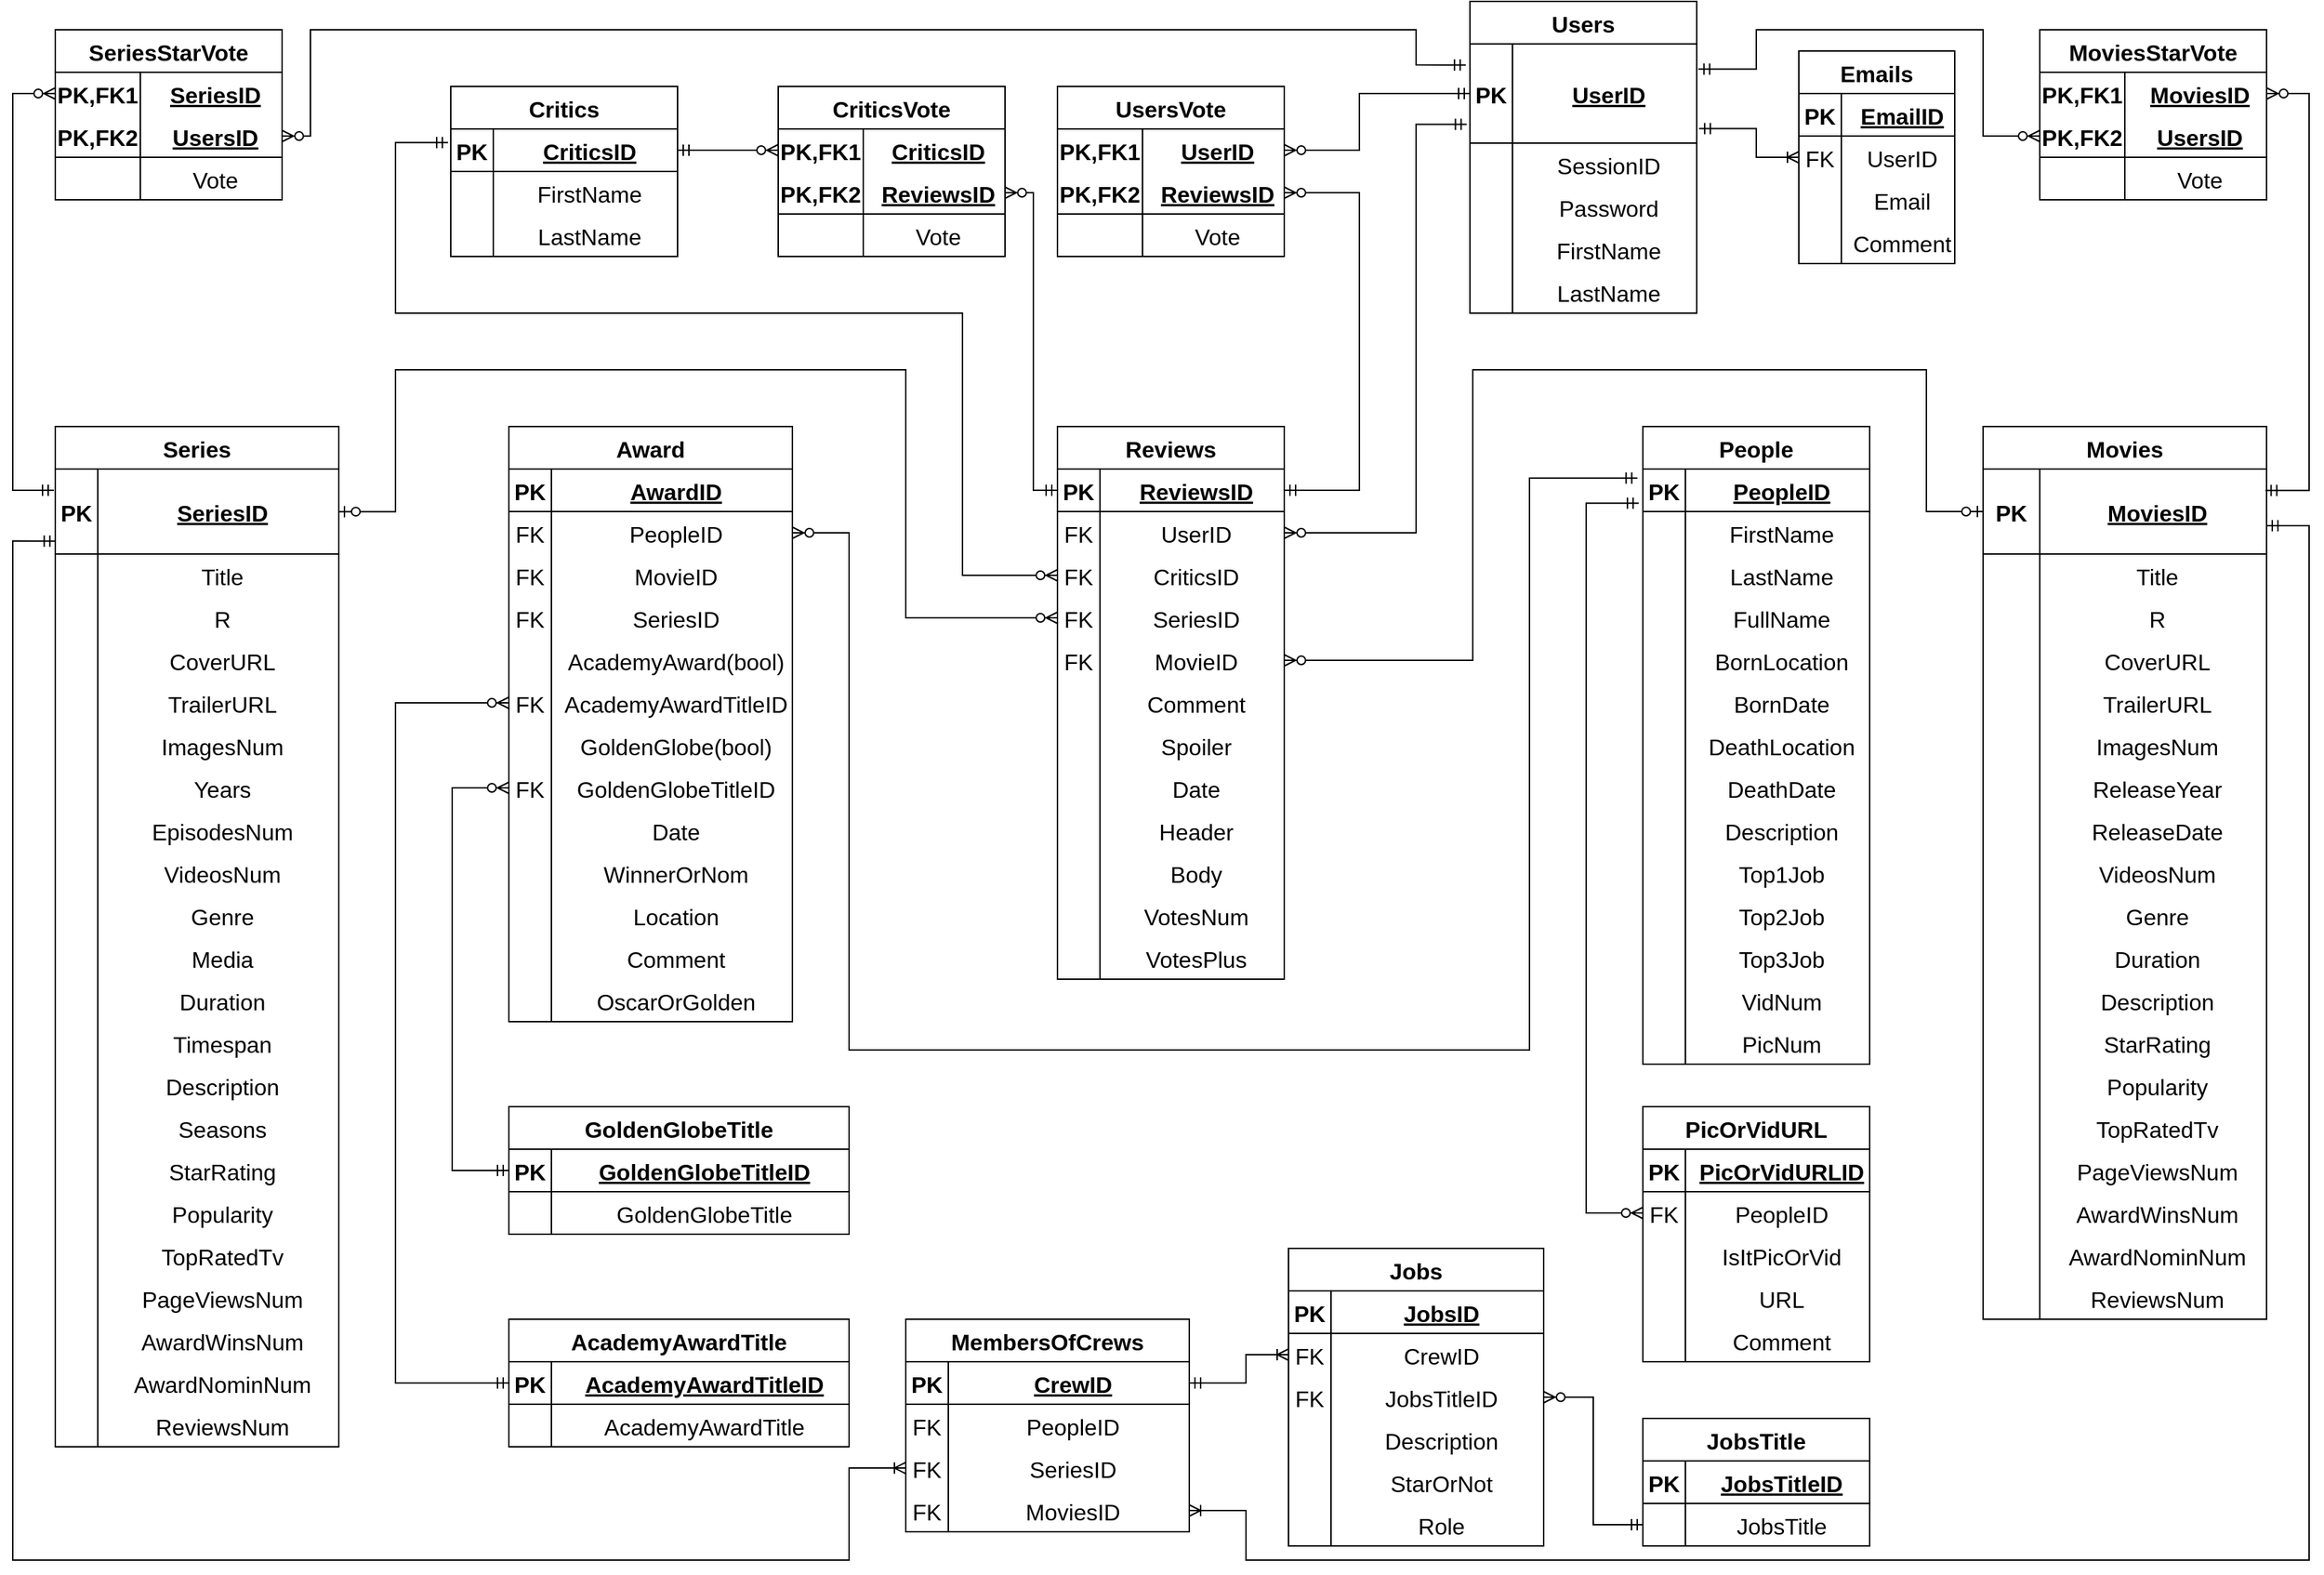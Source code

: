 <mxfile version="20.8.10" type="device"><diagram name="Page-1" id="P2k-CoFAPc5jkMMUKAaD"><mxGraphModel dx="380" dy="304" grid="1" gridSize="10" guides="1" tooltips="1" connect="1" arrows="1" fold="1" page="1" pageScale="1" pageWidth="1654" pageHeight="1169" math="0" shadow="0"><root><mxCell id="0"/><mxCell id="1" parent="0"/><mxCell id="il9IJNmEZa1HXIa2WhHK-3" value="Series" style="shape=table;startSize=30;container=1;collapsible=1;childLayout=tableLayout;fixedRows=1;rowLines=0;fontStyle=1;align=center;resizeLast=1;fontSize=16;rounded=0;" parent="1" vertex="1"><mxGeometry x="40" y="320" width="200" height="720" as="geometry"/></mxCell><mxCell id="il9IJNmEZa1HXIa2WhHK-4" value="" style="shape=tableRow;horizontal=0;startSize=0;swimlaneHead=0;swimlaneBody=0;fillColor=none;collapsible=0;dropTarget=0;points=[[0,0.5],[1,0.5]];portConstraint=eastwest;top=0;left=0;right=0;bottom=1;align=center;fontSize=16;fontStyle=0;rounded=0;" parent="il9IJNmEZa1HXIa2WhHK-3" vertex="1"><mxGeometry y="30" width="200" height="60" as="geometry"/></mxCell><mxCell id="il9IJNmEZa1HXIa2WhHK-5" value="PK" style="shape=partialRectangle;connectable=0;fillColor=none;top=0;left=0;bottom=0;right=0;fontStyle=1;overflow=hidden;align=center;fontSize=16;rounded=0;" parent="il9IJNmEZa1HXIa2WhHK-4" vertex="1"><mxGeometry width="30" height="60" as="geometry"><mxRectangle width="30" height="60" as="alternateBounds"/></mxGeometry></mxCell><mxCell id="il9IJNmEZa1HXIa2WhHK-6" value="SeriesID" style="shape=partialRectangle;connectable=0;fillColor=none;top=0;left=0;bottom=0;right=0;align=center;spacingLeft=6;fontStyle=5;overflow=hidden;fontSize=16;rounded=0;" parent="il9IJNmEZa1HXIa2WhHK-4" vertex="1"><mxGeometry x="30" width="170" height="60" as="geometry"><mxRectangle width="170" height="60" as="alternateBounds"/></mxGeometry></mxCell><mxCell id="il9IJNmEZa1HXIa2WhHK-7" value="" style="shape=tableRow;horizontal=0;startSize=0;swimlaneHead=0;swimlaneBody=0;fillColor=none;collapsible=0;dropTarget=0;points=[[0,0.5],[1,0.5]];portConstraint=eastwest;top=0;left=0;right=0;bottom=0;align=center;fontSize=16;fontStyle=0;rounded=0;" parent="il9IJNmEZa1HXIa2WhHK-3" vertex="1"><mxGeometry y="90" width="200" height="30" as="geometry"/></mxCell><mxCell id="il9IJNmEZa1HXIa2WhHK-8" value="" style="shape=partialRectangle;connectable=0;fillColor=none;top=0;left=0;bottom=0;right=0;editable=1;overflow=hidden;align=center;fontSize=16;fontStyle=0;rounded=0;" parent="il9IJNmEZa1HXIa2WhHK-7" vertex="1"><mxGeometry width="30" height="30" as="geometry"><mxRectangle width="30" height="30" as="alternateBounds"/></mxGeometry></mxCell><mxCell id="il9IJNmEZa1HXIa2WhHK-9" value="Title" style="shape=partialRectangle;connectable=0;fillColor=none;top=0;left=0;bottom=0;right=0;align=center;spacingLeft=6;overflow=hidden;fontSize=16;fontStyle=0;rounded=0;" parent="il9IJNmEZa1HXIa2WhHK-7" vertex="1"><mxGeometry x="30" width="170" height="30" as="geometry"><mxRectangle width="170" height="30" as="alternateBounds"/></mxGeometry></mxCell><mxCell id="il9IJNmEZa1HXIa2WhHK-10" value="" style="shape=tableRow;horizontal=0;startSize=0;swimlaneHead=0;swimlaneBody=0;fillColor=none;collapsible=0;dropTarget=0;points=[[0,0.5],[1,0.5]];portConstraint=eastwest;top=0;left=0;right=0;bottom=0;align=center;fontSize=16;fontStyle=0;rounded=0;" parent="il9IJNmEZa1HXIa2WhHK-3" vertex="1"><mxGeometry y="120" width="200" height="30" as="geometry"/></mxCell><mxCell id="il9IJNmEZa1HXIa2WhHK-11" value="" style="shape=partialRectangle;connectable=0;fillColor=none;top=0;left=0;bottom=0;right=0;editable=1;overflow=hidden;align=center;fontSize=16;fontStyle=0;rounded=0;" parent="il9IJNmEZa1HXIa2WhHK-10" vertex="1"><mxGeometry width="30" height="30" as="geometry"><mxRectangle width="30" height="30" as="alternateBounds"/></mxGeometry></mxCell><mxCell id="il9IJNmEZa1HXIa2WhHK-12" value="R" style="shape=partialRectangle;connectable=0;fillColor=none;top=0;left=0;bottom=0;right=0;align=center;spacingLeft=6;overflow=hidden;fontSize=16;fontStyle=0;rounded=0;" parent="il9IJNmEZa1HXIa2WhHK-10" vertex="1"><mxGeometry x="30" width="170" height="30" as="geometry"><mxRectangle width="170" height="30" as="alternateBounds"/></mxGeometry></mxCell><mxCell id="il9IJNmEZa1HXIa2WhHK-13" value="" style="shape=tableRow;horizontal=0;startSize=0;swimlaneHead=0;swimlaneBody=0;fillColor=none;collapsible=0;dropTarget=0;points=[[0,0.5],[1,0.5]];portConstraint=eastwest;top=0;left=0;right=0;bottom=0;align=center;fontSize=16;fontStyle=0;rounded=0;" parent="il9IJNmEZa1HXIa2WhHK-3" vertex="1"><mxGeometry y="150" width="200" height="30" as="geometry"/></mxCell><mxCell id="il9IJNmEZa1HXIa2WhHK-14" value="" style="shape=partialRectangle;connectable=0;fillColor=none;top=0;left=0;bottom=0;right=0;editable=1;overflow=hidden;align=center;fontSize=16;fontStyle=0;rounded=0;" parent="il9IJNmEZa1HXIa2WhHK-13" vertex="1"><mxGeometry width="30" height="30" as="geometry"><mxRectangle width="30" height="30" as="alternateBounds"/></mxGeometry></mxCell><mxCell id="il9IJNmEZa1HXIa2WhHK-15" value="CoverURL" style="shape=partialRectangle;connectable=0;fillColor=none;top=0;left=0;bottom=0;right=0;align=center;spacingLeft=6;overflow=hidden;fontSize=16;fontStyle=0;rounded=0;" parent="il9IJNmEZa1HXIa2WhHK-13" vertex="1"><mxGeometry x="30" width="170" height="30" as="geometry"><mxRectangle width="170" height="30" as="alternateBounds"/></mxGeometry></mxCell><mxCell id="r2-Md_TMf04x_Zx0R8XA-45" value="" style="shape=tableRow;horizontal=0;startSize=0;swimlaneHead=0;swimlaneBody=0;fillColor=none;collapsible=0;dropTarget=0;points=[[0,0.5],[1,0.5]];portConstraint=eastwest;top=0;left=0;right=0;bottom=0;align=center;fontSize=16;fontStyle=0;rounded=0;" parent="il9IJNmEZa1HXIa2WhHK-3" vertex="1"><mxGeometry y="180" width="200" height="30" as="geometry"/></mxCell><mxCell id="r2-Md_TMf04x_Zx0R8XA-46" value="" style="shape=partialRectangle;connectable=0;fillColor=none;top=0;left=0;bottom=0;right=0;editable=1;overflow=hidden;align=center;fontSize=16;fontStyle=0;rounded=0;" parent="r2-Md_TMf04x_Zx0R8XA-45" vertex="1"><mxGeometry width="30" height="30" as="geometry"><mxRectangle width="30" height="30" as="alternateBounds"/></mxGeometry></mxCell><mxCell id="r2-Md_TMf04x_Zx0R8XA-47" value="TrailerURL" style="shape=partialRectangle;connectable=0;fillColor=none;top=0;left=0;bottom=0;right=0;align=center;spacingLeft=6;overflow=hidden;fontSize=16;fontStyle=0;rounded=0;" parent="r2-Md_TMf04x_Zx0R8XA-45" vertex="1"><mxGeometry x="30" width="170" height="30" as="geometry"><mxRectangle width="170" height="30" as="alternateBounds"/></mxGeometry></mxCell><mxCell id="r2-Md_TMf04x_Zx0R8XA-49" value="" style="shape=tableRow;horizontal=0;startSize=0;swimlaneHead=0;swimlaneBody=0;fillColor=none;collapsible=0;dropTarget=0;points=[[0,0.5],[1,0.5]];portConstraint=eastwest;top=0;left=0;right=0;bottom=0;align=center;fontSize=16;fontStyle=0;rounded=0;" parent="il9IJNmEZa1HXIa2WhHK-3" vertex="1"><mxGeometry y="210" width="200" height="30" as="geometry"/></mxCell><mxCell id="r2-Md_TMf04x_Zx0R8XA-50" value="" style="shape=partialRectangle;connectable=0;fillColor=none;top=0;left=0;bottom=0;right=0;editable=1;overflow=hidden;align=center;fontSize=16;fontStyle=0;rounded=0;" parent="r2-Md_TMf04x_Zx0R8XA-49" vertex="1"><mxGeometry width="30" height="30" as="geometry"><mxRectangle width="30" height="30" as="alternateBounds"/></mxGeometry></mxCell><mxCell id="r2-Md_TMf04x_Zx0R8XA-51" value="ImagesNum" style="shape=partialRectangle;connectable=0;fillColor=none;top=0;left=0;bottom=0;right=0;align=center;spacingLeft=6;overflow=hidden;fontSize=16;fontStyle=0;rounded=0;" parent="r2-Md_TMf04x_Zx0R8XA-49" vertex="1"><mxGeometry x="30" width="170" height="30" as="geometry"><mxRectangle width="170" height="30" as="alternateBounds"/></mxGeometry></mxCell><mxCell id="r2-Md_TMf04x_Zx0R8XA-57" value="" style="shape=tableRow;horizontal=0;startSize=0;swimlaneHead=0;swimlaneBody=0;fillColor=none;collapsible=0;dropTarget=0;points=[[0,0.5],[1,0.5]];portConstraint=eastwest;top=0;left=0;right=0;bottom=0;align=center;fontSize=16;fontStyle=0;rounded=0;" parent="il9IJNmEZa1HXIa2WhHK-3" vertex="1"><mxGeometry y="240" width="200" height="30" as="geometry"/></mxCell><mxCell id="r2-Md_TMf04x_Zx0R8XA-58" value="" style="shape=partialRectangle;connectable=0;fillColor=none;top=0;left=0;bottom=0;right=0;editable=1;overflow=hidden;align=center;fontSize=16;fontStyle=0;rounded=0;" parent="r2-Md_TMf04x_Zx0R8XA-57" vertex="1"><mxGeometry width="30" height="30" as="geometry"><mxRectangle width="30" height="30" as="alternateBounds"/></mxGeometry></mxCell><mxCell id="r2-Md_TMf04x_Zx0R8XA-59" value="Years" style="shape=partialRectangle;connectable=0;fillColor=none;top=0;left=0;bottom=0;right=0;align=center;spacingLeft=6;overflow=hidden;fontSize=16;fontStyle=0;rounded=0;" parent="r2-Md_TMf04x_Zx0R8XA-57" vertex="1"><mxGeometry x="30" width="170" height="30" as="geometry"><mxRectangle width="170" height="30" as="alternateBounds"/></mxGeometry></mxCell><mxCell id="r2-Md_TMf04x_Zx0R8XA-61" value="" style="shape=tableRow;horizontal=0;startSize=0;swimlaneHead=0;swimlaneBody=0;fillColor=none;collapsible=0;dropTarget=0;points=[[0,0.5],[1,0.5]];portConstraint=eastwest;top=0;left=0;right=0;bottom=0;align=center;fontSize=16;fontStyle=0;rounded=0;" parent="il9IJNmEZa1HXIa2WhHK-3" vertex="1"><mxGeometry y="270" width="200" height="30" as="geometry"/></mxCell><mxCell id="r2-Md_TMf04x_Zx0R8XA-62" value="" style="shape=partialRectangle;connectable=0;fillColor=none;top=0;left=0;bottom=0;right=0;editable=1;overflow=hidden;align=center;fontSize=16;fontStyle=0;rounded=0;" parent="r2-Md_TMf04x_Zx0R8XA-61" vertex="1"><mxGeometry width="30" height="30" as="geometry"><mxRectangle width="30" height="30" as="alternateBounds"/></mxGeometry></mxCell><mxCell id="r2-Md_TMf04x_Zx0R8XA-63" value="EpisodesNum" style="shape=partialRectangle;connectable=0;fillColor=none;top=0;left=0;bottom=0;right=0;align=center;spacingLeft=6;overflow=hidden;fontSize=16;fontStyle=0;rounded=0;" parent="r2-Md_TMf04x_Zx0R8XA-61" vertex="1"><mxGeometry x="30" width="170" height="30" as="geometry"><mxRectangle width="170" height="30" as="alternateBounds"/></mxGeometry></mxCell><mxCell id="r2-Md_TMf04x_Zx0R8XA-65" value="" style="shape=tableRow;horizontal=0;startSize=0;swimlaneHead=0;swimlaneBody=0;fillColor=none;collapsible=0;dropTarget=0;points=[[0,0.5],[1,0.5]];portConstraint=eastwest;top=0;left=0;right=0;bottom=0;align=center;fontSize=16;fontStyle=0;rounded=0;" parent="il9IJNmEZa1HXIa2WhHK-3" vertex="1"><mxGeometry y="300" width="200" height="30" as="geometry"/></mxCell><mxCell id="r2-Md_TMf04x_Zx0R8XA-66" value="" style="shape=partialRectangle;connectable=0;fillColor=none;top=0;left=0;bottom=0;right=0;editable=1;overflow=hidden;align=center;fontSize=16;fontStyle=0;rounded=0;" parent="r2-Md_TMf04x_Zx0R8XA-65" vertex="1"><mxGeometry width="30" height="30" as="geometry"><mxRectangle width="30" height="30" as="alternateBounds"/></mxGeometry></mxCell><mxCell id="r2-Md_TMf04x_Zx0R8XA-67" value="VideosNum" style="shape=partialRectangle;connectable=0;fillColor=none;top=0;left=0;bottom=0;right=0;align=center;spacingLeft=6;overflow=hidden;fontSize=16;fontStyle=0;rounded=0;" parent="r2-Md_TMf04x_Zx0R8XA-65" vertex="1"><mxGeometry x="30" width="170" height="30" as="geometry"><mxRectangle width="170" height="30" as="alternateBounds"/></mxGeometry></mxCell><mxCell id="r2-Md_TMf04x_Zx0R8XA-53" value="" style="shape=tableRow;horizontal=0;startSize=0;swimlaneHead=0;swimlaneBody=0;fillColor=none;collapsible=0;dropTarget=0;points=[[0,0.5],[1,0.5]];portConstraint=eastwest;top=0;left=0;right=0;bottom=0;align=center;fontSize=16;fontStyle=0;rounded=0;" parent="il9IJNmEZa1HXIa2WhHK-3" vertex="1"><mxGeometry y="330" width="200" height="30" as="geometry"/></mxCell><mxCell id="r2-Md_TMf04x_Zx0R8XA-54" value="" style="shape=partialRectangle;connectable=0;fillColor=none;top=0;left=0;bottom=0;right=0;editable=1;overflow=hidden;align=center;fontSize=16;fontStyle=0;rounded=0;" parent="r2-Md_TMf04x_Zx0R8XA-53" vertex="1"><mxGeometry width="30" height="30" as="geometry"><mxRectangle width="30" height="30" as="alternateBounds"/></mxGeometry></mxCell><mxCell id="r2-Md_TMf04x_Zx0R8XA-55" value="Genre" style="shape=partialRectangle;connectable=0;fillColor=none;top=0;left=0;bottom=0;right=0;align=center;spacingLeft=6;overflow=hidden;fontSize=16;fontStyle=0;rounded=0;" parent="r2-Md_TMf04x_Zx0R8XA-53" vertex="1"><mxGeometry x="30" width="170" height="30" as="geometry"><mxRectangle width="170" height="30" as="alternateBounds"/></mxGeometry></mxCell><mxCell id="r2-Md_TMf04x_Zx0R8XA-69" value="" style="shape=tableRow;horizontal=0;startSize=0;swimlaneHead=0;swimlaneBody=0;fillColor=none;collapsible=0;dropTarget=0;points=[[0,0.5],[1,0.5]];portConstraint=eastwest;top=0;left=0;right=0;bottom=0;align=center;fontSize=16;fontStyle=0;rounded=0;" parent="il9IJNmEZa1HXIa2WhHK-3" vertex="1"><mxGeometry y="360" width="200" height="30" as="geometry"/></mxCell><mxCell id="r2-Md_TMf04x_Zx0R8XA-70" value="" style="shape=partialRectangle;connectable=0;fillColor=none;top=0;left=0;bottom=0;right=0;editable=1;overflow=hidden;align=center;fontSize=16;fontStyle=0;rounded=0;" parent="r2-Md_TMf04x_Zx0R8XA-69" vertex="1"><mxGeometry width="30" height="30" as="geometry"><mxRectangle width="30" height="30" as="alternateBounds"/></mxGeometry></mxCell><mxCell id="r2-Md_TMf04x_Zx0R8XA-71" value="Media" style="shape=partialRectangle;connectable=0;fillColor=none;top=0;left=0;bottom=0;right=0;align=center;spacingLeft=6;overflow=hidden;fontSize=16;fontStyle=0;rounded=0;" parent="r2-Md_TMf04x_Zx0R8XA-69" vertex="1"><mxGeometry x="30" width="170" height="30" as="geometry"><mxRectangle width="170" height="30" as="alternateBounds"/></mxGeometry></mxCell><mxCell id="r2-Md_TMf04x_Zx0R8XA-229" value="" style="shape=tableRow;horizontal=0;startSize=0;swimlaneHead=0;swimlaneBody=0;fillColor=none;collapsible=0;dropTarget=0;points=[[0,0.5],[1,0.5]];portConstraint=eastwest;top=0;left=0;right=0;bottom=0;fontSize=16;align=center;fontStyle=0;rounded=0;" parent="il9IJNmEZa1HXIa2WhHK-3" vertex="1"><mxGeometry y="390" width="200" height="30" as="geometry"/></mxCell><mxCell id="r2-Md_TMf04x_Zx0R8XA-230" value="" style="shape=partialRectangle;connectable=0;fillColor=none;top=0;left=0;bottom=0;right=0;editable=1;overflow=hidden;fontSize=16;align=center;fontStyle=0;rounded=0;" parent="r2-Md_TMf04x_Zx0R8XA-229" vertex="1"><mxGeometry width="30" height="30" as="geometry"><mxRectangle width="30" height="30" as="alternateBounds"/></mxGeometry></mxCell><mxCell id="r2-Md_TMf04x_Zx0R8XA-231" value="Duration" style="shape=partialRectangle;connectable=0;fillColor=none;top=0;left=0;bottom=0;right=0;align=center;spacingLeft=6;overflow=hidden;fontSize=16;fontStyle=0;rounded=0;" parent="r2-Md_TMf04x_Zx0R8XA-229" vertex="1"><mxGeometry x="30" width="170" height="30" as="geometry"><mxRectangle width="170" height="30" as="alternateBounds"/></mxGeometry></mxCell><mxCell id="r2-Md_TMf04x_Zx0R8XA-249" value="" style="shape=tableRow;horizontal=0;startSize=0;swimlaneHead=0;swimlaneBody=0;fillColor=none;collapsible=0;dropTarget=0;points=[[0,0.5],[1,0.5]];portConstraint=eastwest;top=0;left=0;right=0;bottom=0;fontSize=16;align=center;fontStyle=0;rounded=0;" parent="il9IJNmEZa1HXIa2WhHK-3" vertex="1"><mxGeometry y="420" width="200" height="30" as="geometry"/></mxCell><mxCell id="r2-Md_TMf04x_Zx0R8XA-250" value="" style="shape=partialRectangle;connectable=0;fillColor=none;top=0;left=0;bottom=0;right=0;editable=1;overflow=hidden;fontSize=16;align=center;fontStyle=0;rounded=0;" parent="r2-Md_TMf04x_Zx0R8XA-249" vertex="1"><mxGeometry width="30" height="30" as="geometry"><mxRectangle width="30" height="30" as="alternateBounds"/></mxGeometry></mxCell><mxCell id="r2-Md_TMf04x_Zx0R8XA-251" value="Timespan" style="shape=partialRectangle;connectable=0;fillColor=none;top=0;left=0;bottom=0;right=0;align=center;spacingLeft=6;overflow=hidden;fontSize=16;fontStyle=0;rounded=0;" parent="r2-Md_TMf04x_Zx0R8XA-249" vertex="1"><mxGeometry x="30" width="170" height="30" as="geometry"><mxRectangle width="170" height="30" as="alternateBounds"/></mxGeometry></mxCell><mxCell id="r2-Md_TMf04x_Zx0R8XA-233" value="" style="shape=tableRow;horizontal=0;startSize=0;swimlaneHead=0;swimlaneBody=0;fillColor=none;collapsible=0;dropTarget=0;points=[[0,0.5],[1,0.5]];portConstraint=eastwest;top=0;left=0;right=0;bottom=0;fontSize=16;align=center;fontStyle=0;rounded=0;" parent="il9IJNmEZa1HXIa2WhHK-3" vertex="1"><mxGeometry y="450" width="200" height="30" as="geometry"/></mxCell><mxCell id="r2-Md_TMf04x_Zx0R8XA-234" value="" style="shape=partialRectangle;connectable=0;fillColor=none;top=0;left=0;bottom=0;right=0;editable=1;overflow=hidden;fontSize=16;align=center;fontStyle=0;rounded=0;" parent="r2-Md_TMf04x_Zx0R8XA-233" vertex="1"><mxGeometry width="30" height="30" as="geometry"><mxRectangle width="30" height="30" as="alternateBounds"/></mxGeometry></mxCell><mxCell id="r2-Md_TMf04x_Zx0R8XA-235" value="Description" style="shape=partialRectangle;connectable=0;fillColor=none;top=0;left=0;bottom=0;right=0;align=center;spacingLeft=6;overflow=hidden;fontSize=16;fontStyle=0;rounded=0;" parent="r2-Md_TMf04x_Zx0R8XA-233" vertex="1"><mxGeometry x="30" width="170" height="30" as="geometry"><mxRectangle width="170" height="30" as="alternateBounds"/></mxGeometry></mxCell><mxCell id="r2-Md_TMf04x_Zx0R8XA-245" value="" style="shape=tableRow;horizontal=0;startSize=0;swimlaneHead=0;swimlaneBody=0;fillColor=none;collapsible=0;dropTarget=0;points=[[0,0.5],[1,0.5]];portConstraint=eastwest;top=0;left=0;right=0;bottom=0;fontSize=16;align=center;fontStyle=0;rounded=0;" parent="il9IJNmEZa1HXIa2WhHK-3" vertex="1"><mxGeometry y="480" width="200" height="30" as="geometry"/></mxCell><mxCell id="r2-Md_TMf04x_Zx0R8XA-246" value="" style="shape=partialRectangle;connectable=0;fillColor=none;top=0;left=0;bottom=0;right=0;editable=1;overflow=hidden;fontSize=16;align=center;fontStyle=0;rounded=0;" parent="r2-Md_TMf04x_Zx0R8XA-245" vertex="1"><mxGeometry width="30" height="30" as="geometry"><mxRectangle width="30" height="30" as="alternateBounds"/></mxGeometry></mxCell><mxCell id="r2-Md_TMf04x_Zx0R8XA-247" value="Seasons" style="shape=partialRectangle;connectable=0;fillColor=none;top=0;left=0;bottom=0;right=0;align=center;spacingLeft=6;overflow=hidden;fontSize=16;fontStyle=0;rounded=0;" parent="r2-Md_TMf04x_Zx0R8XA-245" vertex="1"><mxGeometry x="30" width="170" height="30" as="geometry"><mxRectangle width="170" height="30" as="alternateBounds"/></mxGeometry></mxCell><mxCell id="r2-Md_TMf04x_Zx0R8XA-237" value="" style="shape=tableRow;horizontal=0;startSize=0;swimlaneHead=0;swimlaneBody=0;fillColor=none;collapsible=0;dropTarget=0;points=[[0,0.5],[1,0.5]];portConstraint=eastwest;top=0;left=0;right=0;bottom=0;fontSize=16;align=center;fontStyle=0;rounded=0;" parent="il9IJNmEZa1HXIa2WhHK-3" vertex="1"><mxGeometry y="510" width="200" height="30" as="geometry"/></mxCell><mxCell id="r2-Md_TMf04x_Zx0R8XA-238" value="" style="shape=partialRectangle;connectable=0;fillColor=none;top=0;left=0;bottom=0;right=0;editable=1;overflow=hidden;fontSize=16;align=center;fontStyle=0;rounded=0;" parent="r2-Md_TMf04x_Zx0R8XA-237" vertex="1"><mxGeometry width="30" height="30" as="geometry"><mxRectangle width="30" height="30" as="alternateBounds"/></mxGeometry></mxCell><mxCell id="r2-Md_TMf04x_Zx0R8XA-239" value="StarRating" style="shape=partialRectangle;connectable=0;fillColor=none;top=0;left=0;bottom=0;right=0;align=center;spacingLeft=6;overflow=hidden;fontSize=16;fontStyle=0;rounded=0;" parent="r2-Md_TMf04x_Zx0R8XA-237" vertex="1"><mxGeometry x="30" width="170" height="30" as="geometry"><mxRectangle width="170" height="30" as="alternateBounds"/></mxGeometry></mxCell><mxCell id="r2-Md_TMf04x_Zx0R8XA-253" value="" style="shape=tableRow;horizontal=0;startSize=0;swimlaneHead=0;swimlaneBody=0;fillColor=none;collapsible=0;dropTarget=0;points=[[0,0.5],[1,0.5]];portConstraint=eastwest;top=0;left=0;right=0;bottom=0;fontSize=16;align=center;fontStyle=0;rounded=0;" parent="il9IJNmEZa1HXIa2WhHK-3" vertex="1"><mxGeometry y="540" width="200" height="30" as="geometry"/></mxCell><mxCell id="r2-Md_TMf04x_Zx0R8XA-254" value="" style="shape=partialRectangle;connectable=0;fillColor=none;top=0;left=0;bottom=0;right=0;editable=1;overflow=hidden;fontSize=16;align=center;fontStyle=0;rounded=0;" parent="r2-Md_TMf04x_Zx0R8XA-253" vertex="1"><mxGeometry width="30" height="30" as="geometry"><mxRectangle width="30" height="30" as="alternateBounds"/></mxGeometry></mxCell><mxCell id="r2-Md_TMf04x_Zx0R8XA-255" value="Popularity" style="shape=partialRectangle;connectable=0;fillColor=none;top=0;left=0;bottom=0;right=0;align=center;spacingLeft=6;overflow=hidden;fontSize=16;fontStyle=0;rounded=0;" parent="r2-Md_TMf04x_Zx0R8XA-253" vertex="1"><mxGeometry x="30" width="170" height="30" as="geometry"><mxRectangle width="170" height="30" as="alternateBounds"/></mxGeometry></mxCell><mxCell id="r2-Md_TMf04x_Zx0R8XA-241" value="" style="shape=tableRow;horizontal=0;startSize=0;swimlaneHead=0;swimlaneBody=0;fillColor=none;collapsible=0;dropTarget=0;points=[[0,0.5],[1,0.5]];portConstraint=eastwest;top=0;left=0;right=0;bottom=0;fontSize=16;align=center;fontStyle=0;rounded=0;" parent="il9IJNmEZa1HXIa2WhHK-3" vertex="1"><mxGeometry y="570" width="200" height="30" as="geometry"/></mxCell><mxCell id="r2-Md_TMf04x_Zx0R8XA-242" value="" style="shape=partialRectangle;connectable=0;fillColor=none;top=0;left=0;bottom=0;right=0;editable=1;overflow=hidden;fontSize=16;align=center;fontStyle=0;rounded=0;" parent="r2-Md_TMf04x_Zx0R8XA-241" vertex="1"><mxGeometry width="30" height="30" as="geometry"><mxRectangle width="30" height="30" as="alternateBounds"/></mxGeometry></mxCell><mxCell id="r2-Md_TMf04x_Zx0R8XA-243" value="TopRatedTv" style="shape=partialRectangle;connectable=0;fillColor=none;top=0;left=0;bottom=0;right=0;align=center;spacingLeft=6;overflow=hidden;fontSize=16;fontStyle=0;rounded=0;" parent="r2-Md_TMf04x_Zx0R8XA-241" vertex="1"><mxGeometry x="30" width="170" height="30" as="geometry"><mxRectangle width="170" height="30" as="alternateBounds"/></mxGeometry></mxCell><mxCell id="r2-Md_TMf04x_Zx0R8XA-277" value="" style="shape=tableRow;horizontal=0;startSize=0;swimlaneHead=0;swimlaneBody=0;fillColor=none;collapsible=0;dropTarget=0;points=[[0,0.5],[1,0.5]];portConstraint=eastwest;top=0;left=0;right=0;bottom=0;fontSize=16;align=center;fontStyle=0;rounded=0;" parent="il9IJNmEZa1HXIa2WhHK-3" vertex="1"><mxGeometry y="600" width="200" height="30" as="geometry"/></mxCell><mxCell id="r2-Md_TMf04x_Zx0R8XA-278" value="" style="shape=partialRectangle;connectable=0;fillColor=none;top=0;left=0;bottom=0;right=0;editable=1;overflow=hidden;fontSize=16;align=center;fontStyle=0;rounded=0;" parent="r2-Md_TMf04x_Zx0R8XA-277" vertex="1"><mxGeometry width="30" height="30" as="geometry"><mxRectangle width="30" height="30" as="alternateBounds"/></mxGeometry></mxCell><mxCell id="r2-Md_TMf04x_Zx0R8XA-279" value="PageViewsNum" style="shape=partialRectangle;connectable=0;fillColor=none;top=0;left=0;bottom=0;right=0;align=center;spacingLeft=6;overflow=hidden;fontSize=16;fontStyle=0;rounded=0;" parent="r2-Md_TMf04x_Zx0R8XA-277" vertex="1"><mxGeometry x="30" width="170" height="30" as="geometry"><mxRectangle width="170" height="30" as="alternateBounds"/></mxGeometry></mxCell><mxCell id="r2-Md_TMf04x_Zx0R8XA-281" value="" style="shape=tableRow;horizontal=0;startSize=0;swimlaneHead=0;swimlaneBody=0;fillColor=none;collapsible=0;dropTarget=0;points=[[0,0.5],[1,0.5]];portConstraint=eastwest;top=0;left=0;right=0;bottom=0;fontSize=16;align=center;fontStyle=0;rounded=0;" parent="il9IJNmEZa1HXIa2WhHK-3" vertex="1"><mxGeometry y="630" width="200" height="30" as="geometry"/></mxCell><mxCell id="r2-Md_TMf04x_Zx0R8XA-282" value="" style="shape=partialRectangle;connectable=0;fillColor=none;top=0;left=0;bottom=0;right=0;editable=1;overflow=hidden;fontSize=16;align=center;fontStyle=0;rounded=0;" parent="r2-Md_TMf04x_Zx0R8XA-281" vertex="1"><mxGeometry width="30" height="30" as="geometry"><mxRectangle width="30" height="30" as="alternateBounds"/></mxGeometry></mxCell><mxCell id="r2-Md_TMf04x_Zx0R8XA-283" value="AwardWinsNum" style="shape=partialRectangle;connectable=0;fillColor=none;top=0;left=0;bottom=0;right=0;align=center;spacingLeft=6;overflow=hidden;fontSize=16;fontStyle=0;rounded=0;" parent="r2-Md_TMf04x_Zx0R8XA-281" vertex="1"><mxGeometry x="30" width="170" height="30" as="geometry"><mxRectangle width="170" height="30" as="alternateBounds"/></mxGeometry></mxCell><mxCell id="r2-Md_TMf04x_Zx0R8XA-269" value="" style="shape=tableRow;horizontal=0;startSize=0;swimlaneHead=0;swimlaneBody=0;fillColor=none;collapsible=0;dropTarget=0;points=[[0,0.5],[1,0.5]];portConstraint=eastwest;top=0;left=0;right=0;bottom=0;fontSize=16;align=center;fontStyle=0;rounded=0;" parent="il9IJNmEZa1HXIa2WhHK-3" vertex="1"><mxGeometry y="660" width="200" height="30" as="geometry"/></mxCell><mxCell id="r2-Md_TMf04x_Zx0R8XA-270" value="" style="shape=partialRectangle;connectable=0;fillColor=none;top=0;left=0;bottom=0;right=0;editable=1;overflow=hidden;fontSize=16;align=center;fontStyle=0;rounded=0;" parent="r2-Md_TMf04x_Zx0R8XA-269" vertex="1"><mxGeometry width="30" height="30" as="geometry"><mxRectangle width="30" height="30" as="alternateBounds"/></mxGeometry></mxCell><mxCell id="r2-Md_TMf04x_Zx0R8XA-271" value="AwardNominNum" style="shape=partialRectangle;connectable=0;fillColor=none;top=0;left=0;bottom=0;right=0;align=center;spacingLeft=6;overflow=hidden;fontSize=16;fontStyle=0;rounded=0;" parent="r2-Md_TMf04x_Zx0R8XA-269" vertex="1"><mxGeometry x="30" width="170" height="30" as="geometry"><mxRectangle width="170" height="30" as="alternateBounds"/></mxGeometry></mxCell><mxCell id="r2-Md_TMf04x_Zx0R8XA-351" value="" style="shape=tableRow;horizontal=0;startSize=0;swimlaneHead=0;swimlaneBody=0;fillColor=none;collapsible=0;dropTarget=0;points=[[0,0.5],[1,0.5]];portConstraint=eastwest;top=0;left=0;right=0;bottom=0;fontSize=16;align=center;fontStyle=0;rounded=0;" parent="il9IJNmEZa1HXIa2WhHK-3" vertex="1"><mxGeometry y="690" width="200" height="30" as="geometry"/></mxCell><mxCell id="r2-Md_TMf04x_Zx0R8XA-352" value="" style="shape=partialRectangle;connectable=0;fillColor=none;top=0;left=0;bottom=0;right=0;editable=1;overflow=hidden;fontSize=16;align=center;fontStyle=0;rounded=0;" parent="r2-Md_TMf04x_Zx0R8XA-351" vertex="1"><mxGeometry width="30" height="30" as="geometry"><mxRectangle width="30" height="30" as="alternateBounds"/></mxGeometry></mxCell><mxCell id="r2-Md_TMf04x_Zx0R8XA-353" value="ReviewsNum" style="shape=partialRectangle;connectable=0;fillColor=none;top=0;left=0;bottom=0;right=0;align=center;spacingLeft=6;overflow=hidden;fontSize=16;fontStyle=0;rounded=0;" parent="r2-Md_TMf04x_Zx0R8XA-351" vertex="1"><mxGeometry x="30" width="170" height="30" as="geometry"><mxRectangle width="170" height="30" as="alternateBounds"/></mxGeometry></mxCell><mxCell id="il9IJNmEZa1HXIa2WhHK-16" value="Jobs" style="shape=table;startSize=30;container=1;collapsible=1;childLayout=tableLayout;fixedRows=1;rowLines=0;fontStyle=1;align=center;resizeLast=1;fontSize=16;rounded=0;" parent="1" vertex="1"><mxGeometry x="910" y="900" width="180" height="210" as="geometry"/></mxCell><mxCell id="il9IJNmEZa1HXIa2WhHK-17" value="" style="shape=tableRow;horizontal=0;startSize=0;swimlaneHead=0;swimlaneBody=0;fillColor=none;collapsible=0;dropTarget=0;points=[[0,0.5],[1,0.5]];portConstraint=eastwest;top=0;left=0;right=0;bottom=1;align=center;fontSize=16;fontStyle=0;rounded=0;" parent="il9IJNmEZa1HXIa2WhHK-16" vertex="1"><mxGeometry y="30" width="180" height="30" as="geometry"/></mxCell><mxCell id="il9IJNmEZa1HXIa2WhHK-18" value="PK" style="shape=partialRectangle;connectable=0;fillColor=none;top=0;left=0;bottom=0;right=0;fontStyle=1;overflow=hidden;align=center;fontSize=16;rounded=0;" parent="il9IJNmEZa1HXIa2WhHK-17" vertex="1"><mxGeometry width="30" height="30" as="geometry"><mxRectangle width="30" height="30" as="alternateBounds"/></mxGeometry></mxCell><mxCell id="il9IJNmEZa1HXIa2WhHK-19" value="JobsID" style="shape=partialRectangle;connectable=0;fillColor=none;top=0;left=0;bottom=0;right=0;align=center;spacingLeft=6;fontStyle=5;overflow=hidden;fontSize=16;rounded=0;" parent="il9IJNmEZa1HXIa2WhHK-17" vertex="1"><mxGeometry x="30" width="150" height="30" as="geometry"><mxRectangle width="150" height="30" as="alternateBounds"/></mxGeometry></mxCell><mxCell id="il9IJNmEZa1HXIa2WhHK-20" value="" style="shape=tableRow;horizontal=0;startSize=0;swimlaneHead=0;swimlaneBody=0;fillColor=none;collapsible=0;dropTarget=0;points=[[0,0.5],[1,0.5]];portConstraint=eastwest;top=0;left=0;right=0;bottom=0;align=center;fontSize=16;fontStyle=0;rounded=0;" parent="il9IJNmEZa1HXIa2WhHK-16" vertex="1"><mxGeometry y="60" width="180" height="30" as="geometry"/></mxCell><mxCell id="il9IJNmEZa1HXIa2WhHK-21" value="FK" style="shape=partialRectangle;connectable=0;fillColor=none;top=0;left=0;bottom=0;right=0;editable=1;overflow=hidden;align=center;fontSize=16;fontStyle=0;rounded=0;" parent="il9IJNmEZa1HXIa2WhHK-20" vertex="1"><mxGeometry width="30" height="30" as="geometry"><mxRectangle width="30" height="30" as="alternateBounds"/></mxGeometry></mxCell><mxCell id="il9IJNmEZa1HXIa2WhHK-22" value="CrewID" style="shape=partialRectangle;connectable=0;fillColor=none;top=0;left=0;bottom=0;right=0;align=center;spacingLeft=6;overflow=hidden;fontSize=16;fontStyle=0;rounded=0;" parent="il9IJNmEZa1HXIa2WhHK-20" vertex="1"><mxGeometry x="30" width="150" height="30" as="geometry"><mxRectangle width="150" height="30" as="alternateBounds"/></mxGeometry></mxCell><mxCell id="il9IJNmEZa1HXIa2WhHK-23" value="" style="shape=tableRow;horizontal=0;startSize=0;swimlaneHead=0;swimlaneBody=0;fillColor=none;collapsible=0;dropTarget=0;points=[[0,0.5],[1,0.5]];portConstraint=eastwest;top=0;left=0;right=0;bottom=0;align=center;fontSize=16;fontStyle=0;rounded=0;" parent="il9IJNmEZa1HXIa2WhHK-16" vertex="1"><mxGeometry y="90" width="180" height="30" as="geometry"/></mxCell><mxCell id="il9IJNmEZa1HXIa2WhHK-24" value="FK" style="shape=partialRectangle;connectable=0;fillColor=none;top=0;left=0;bottom=0;right=0;editable=1;overflow=hidden;align=center;fontSize=16;fontStyle=0;rounded=0;" parent="il9IJNmEZa1HXIa2WhHK-23" vertex="1"><mxGeometry width="30" height="30" as="geometry"><mxRectangle width="30" height="30" as="alternateBounds"/></mxGeometry></mxCell><mxCell id="il9IJNmEZa1HXIa2WhHK-25" value="JobsTitleID" style="shape=partialRectangle;connectable=0;fillColor=none;top=0;left=0;bottom=0;right=0;align=center;spacingLeft=6;overflow=hidden;fontSize=16;fontStyle=0;rounded=0;" parent="il9IJNmEZa1HXIa2WhHK-23" vertex="1"><mxGeometry x="30" width="150" height="30" as="geometry"><mxRectangle width="150" height="30" as="alternateBounds"/></mxGeometry></mxCell><mxCell id="il9IJNmEZa1HXIa2WhHK-26" value="" style="shape=tableRow;horizontal=0;startSize=0;swimlaneHead=0;swimlaneBody=0;fillColor=none;collapsible=0;dropTarget=0;points=[[0,0.5],[1,0.5]];portConstraint=eastwest;top=0;left=0;right=0;bottom=0;align=center;fontSize=16;fontStyle=0;rounded=0;" parent="il9IJNmEZa1HXIa2WhHK-16" vertex="1"><mxGeometry y="120" width="180" height="30" as="geometry"/></mxCell><mxCell id="il9IJNmEZa1HXIa2WhHK-27" value="" style="shape=partialRectangle;connectable=0;fillColor=none;top=0;left=0;bottom=0;right=0;editable=1;overflow=hidden;align=center;fontSize=16;fontStyle=0;rounded=0;" parent="il9IJNmEZa1HXIa2WhHK-26" vertex="1"><mxGeometry width="30" height="30" as="geometry"><mxRectangle width="30" height="30" as="alternateBounds"/></mxGeometry></mxCell><mxCell id="il9IJNmEZa1HXIa2WhHK-28" value="Description" style="shape=partialRectangle;connectable=0;fillColor=none;top=0;left=0;bottom=0;right=0;align=center;spacingLeft=6;overflow=hidden;fontSize=16;fontStyle=0;rounded=0;" parent="il9IJNmEZa1HXIa2WhHK-26" vertex="1"><mxGeometry x="30" width="150" height="30" as="geometry"><mxRectangle width="150" height="30" as="alternateBounds"/></mxGeometry></mxCell><mxCell id="r2-Md_TMf04x_Zx0R8XA-711" value="" style="shape=tableRow;horizontal=0;startSize=0;swimlaneHead=0;swimlaneBody=0;fillColor=none;collapsible=0;dropTarget=0;points=[[0,0.5],[1,0.5]];portConstraint=eastwest;top=0;left=0;right=0;bottom=0;align=center;fontSize=16;fontStyle=0;rounded=0;" parent="il9IJNmEZa1HXIa2WhHK-16" vertex="1"><mxGeometry y="150" width="180" height="30" as="geometry"/></mxCell><mxCell id="r2-Md_TMf04x_Zx0R8XA-712" value="" style="shape=partialRectangle;connectable=0;fillColor=none;top=0;left=0;bottom=0;right=0;editable=1;overflow=hidden;align=center;fontSize=16;fontStyle=0;rounded=0;" parent="r2-Md_TMf04x_Zx0R8XA-711" vertex="1"><mxGeometry width="30" height="30" as="geometry"><mxRectangle width="30" height="30" as="alternateBounds"/></mxGeometry></mxCell><mxCell id="r2-Md_TMf04x_Zx0R8XA-713" value="StarOrNot" style="shape=partialRectangle;connectable=0;fillColor=none;top=0;left=0;bottom=0;right=0;align=center;spacingLeft=6;overflow=hidden;fontSize=16;fontStyle=0;rounded=0;" parent="r2-Md_TMf04x_Zx0R8XA-711" vertex="1"><mxGeometry x="30" width="150" height="30" as="geometry"><mxRectangle width="150" height="30" as="alternateBounds"/></mxGeometry></mxCell><mxCell id="r2-Md_TMf04x_Zx0R8XA-714" value="" style="shape=tableRow;horizontal=0;startSize=0;swimlaneHead=0;swimlaneBody=0;fillColor=none;collapsible=0;dropTarget=0;points=[[0,0.5],[1,0.5]];portConstraint=eastwest;top=0;left=0;right=0;bottom=0;align=center;fontSize=16;fontStyle=0;rounded=0;" parent="il9IJNmEZa1HXIa2WhHK-16" vertex="1"><mxGeometry y="180" width="180" height="30" as="geometry"/></mxCell><mxCell id="r2-Md_TMf04x_Zx0R8XA-715" value="" style="shape=partialRectangle;connectable=0;fillColor=none;top=0;left=0;bottom=0;right=0;editable=1;overflow=hidden;align=center;fontSize=16;fontStyle=0;rounded=0;" parent="r2-Md_TMf04x_Zx0R8XA-714" vertex="1"><mxGeometry width="30" height="30" as="geometry"><mxRectangle width="30" height="30" as="alternateBounds"/></mxGeometry></mxCell><mxCell id="r2-Md_TMf04x_Zx0R8XA-716" value="Role" style="shape=partialRectangle;connectable=0;fillColor=none;top=0;left=0;bottom=0;right=0;align=center;spacingLeft=6;overflow=hidden;fontSize=16;fontStyle=0;rounded=0;" parent="r2-Md_TMf04x_Zx0R8XA-714" vertex="1"><mxGeometry x="30" width="150" height="30" as="geometry"><mxRectangle width="150" height="30" as="alternateBounds"/></mxGeometry></mxCell><mxCell id="r2-Md_TMf04x_Zx0R8XA-31" value="Users" style="shape=table;startSize=30;container=1;collapsible=1;childLayout=tableLayout;fixedRows=1;rowLines=0;fontStyle=1;align=center;resizeLast=1;fontSize=16;rounded=0;" parent="1" vertex="1"><mxGeometry x="1038" y="20" width="160" height="220" as="geometry"/></mxCell><mxCell id="r2-Md_TMf04x_Zx0R8XA-32" value="" style="shape=tableRow;horizontal=0;startSize=0;swimlaneHead=0;swimlaneBody=0;fillColor=none;collapsible=0;dropTarget=0;points=[[0,0.5],[1,0.5]];portConstraint=eastwest;top=0;left=0;right=0;bottom=1;align=center;fontSize=16;fontStyle=0;rounded=0;" parent="r2-Md_TMf04x_Zx0R8XA-31" vertex="1"><mxGeometry y="30" width="160" height="70" as="geometry"/></mxCell><mxCell id="r2-Md_TMf04x_Zx0R8XA-33" value="PK" style="shape=partialRectangle;connectable=0;fillColor=none;top=0;left=0;bottom=0;right=0;fontStyle=1;overflow=hidden;align=center;fontSize=16;rounded=0;" parent="r2-Md_TMf04x_Zx0R8XA-32" vertex="1"><mxGeometry width="30" height="70" as="geometry"><mxRectangle width="30" height="70" as="alternateBounds"/></mxGeometry></mxCell><mxCell id="r2-Md_TMf04x_Zx0R8XA-34" value="UserID" style="shape=partialRectangle;connectable=0;fillColor=none;top=0;left=0;bottom=0;right=0;align=center;spacingLeft=6;fontStyle=5;overflow=hidden;fontSize=16;rounded=0;" parent="r2-Md_TMf04x_Zx0R8XA-32" vertex="1"><mxGeometry x="30" width="130" height="70" as="geometry"><mxRectangle width="130" height="70" as="alternateBounds"/></mxGeometry></mxCell><mxCell id="r2-Md_TMf04x_Zx0R8XA-35" value="" style="shape=tableRow;horizontal=0;startSize=0;swimlaneHead=0;swimlaneBody=0;fillColor=none;collapsible=0;dropTarget=0;points=[[0,0.5],[1,0.5]];portConstraint=eastwest;top=0;left=0;right=0;bottom=0;align=center;fontSize=16;fontStyle=0;rounded=0;" parent="r2-Md_TMf04x_Zx0R8XA-31" vertex="1"><mxGeometry y="100" width="160" height="30" as="geometry"/></mxCell><mxCell id="r2-Md_TMf04x_Zx0R8XA-36" value="" style="shape=partialRectangle;connectable=0;fillColor=none;top=0;left=0;bottom=0;right=0;editable=1;overflow=hidden;align=center;fontSize=16;fontStyle=0;rounded=0;" parent="r2-Md_TMf04x_Zx0R8XA-35" vertex="1"><mxGeometry width="30" height="30" as="geometry"><mxRectangle width="30" height="30" as="alternateBounds"/></mxGeometry></mxCell><mxCell id="r2-Md_TMf04x_Zx0R8XA-37" value="SessionID" style="shape=partialRectangle;connectable=0;fillColor=none;top=0;left=0;bottom=0;right=0;align=center;spacingLeft=6;overflow=hidden;fontSize=16;fontStyle=0;rounded=0;" parent="r2-Md_TMf04x_Zx0R8XA-35" vertex="1"><mxGeometry x="30" width="130" height="30" as="geometry"><mxRectangle width="130" height="30" as="alternateBounds"/></mxGeometry></mxCell><mxCell id="r2-Md_TMf04x_Zx0R8XA-38" value="" style="shape=tableRow;horizontal=0;startSize=0;swimlaneHead=0;swimlaneBody=0;fillColor=none;collapsible=0;dropTarget=0;points=[[0,0.5],[1,0.5]];portConstraint=eastwest;top=0;left=0;right=0;bottom=0;align=center;fontSize=16;fontStyle=0;rounded=0;" parent="r2-Md_TMf04x_Zx0R8XA-31" vertex="1"><mxGeometry y="130" width="160" height="30" as="geometry"/></mxCell><mxCell id="r2-Md_TMf04x_Zx0R8XA-39" value="" style="shape=partialRectangle;connectable=0;fillColor=none;top=0;left=0;bottom=0;right=0;editable=1;overflow=hidden;align=center;fontSize=16;fontStyle=0;rounded=0;" parent="r2-Md_TMf04x_Zx0R8XA-38" vertex="1"><mxGeometry width="30" height="30" as="geometry"><mxRectangle width="30" height="30" as="alternateBounds"/></mxGeometry></mxCell><mxCell id="r2-Md_TMf04x_Zx0R8XA-40" value="Password" style="shape=partialRectangle;connectable=0;fillColor=none;top=0;left=0;bottom=0;right=0;align=center;spacingLeft=6;overflow=hidden;fontSize=16;fontStyle=0;rounded=0;" parent="r2-Md_TMf04x_Zx0R8XA-38" vertex="1"><mxGeometry x="30" width="130" height="30" as="geometry"><mxRectangle width="130" height="30" as="alternateBounds"/></mxGeometry></mxCell><mxCell id="r2-Md_TMf04x_Zx0R8XA-41" value="" style="shape=tableRow;horizontal=0;startSize=0;swimlaneHead=0;swimlaneBody=0;fillColor=none;collapsible=0;dropTarget=0;points=[[0,0.5],[1,0.5]];portConstraint=eastwest;top=0;left=0;right=0;bottom=0;align=center;fontSize=16;fontStyle=0;rounded=0;" parent="r2-Md_TMf04x_Zx0R8XA-31" vertex="1"><mxGeometry y="160" width="160" height="30" as="geometry"/></mxCell><mxCell id="r2-Md_TMf04x_Zx0R8XA-42" value="" style="shape=partialRectangle;connectable=0;fillColor=none;top=0;left=0;bottom=0;right=0;editable=1;overflow=hidden;align=center;fontSize=16;fontStyle=0;rounded=0;" parent="r2-Md_TMf04x_Zx0R8XA-41" vertex="1"><mxGeometry width="30" height="30" as="geometry"><mxRectangle width="30" height="30" as="alternateBounds"/></mxGeometry></mxCell><mxCell id="r2-Md_TMf04x_Zx0R8XA-43" value="FirstName" style="shape=partialRectangle;connectable=0;fillColor=none;top=0;left=0;bottom=0;right=0;align=center;spacingLeft=6;overflow=hidden;fontSize=16;fontStyle=0;rounded=0;" parent="r2-Md_TMf04x_Zx0R8XA-41" vertex="1"><mxGeometry x="30" width="130" height="30" as="geometry"><mxRectangle width="130" height="30" as="alternateBounds"/></mxGeometry></mxCell><mxCell id="r2-Md_TMf04x_Zx0R8XA-414" value="" style="shape=tableRow;horizontal=0;startSize=0;swimlaneHead=0;swimlaneBody=0;fillColor=none;collapsible=0;dropTarget=0;points=[[0,0.5],[1,0.5]];portConstraint=eastwest;top=0;left=0;right=0;bottom=0;fontSize=16;align=center;fontStyle=0;rounded=0;" parent="r2-Md_TMf04x_Zx0R8XA-31" vertex="1"><mxGeometry y="190" width="160" height="30" as="geometry"/></mxCell><mxCell id="r2-Md_TMf04x_Zx0R8XA-415" value="" style="shape=partialRectangle;connectable=0;fillColor=none;top=0;left=0;bottom=0;right=0;editable=1;overflow=hidden;fontSize=16;align=center;fontStyle=0;rounded=0;" parent="r2-Md_TMf04x_Zx0R8XA-414" vertex="1"><mxGeometry width="30" height="30" as="geometry"><mxRectangle width="30" height="30" as="alternateBounds"/></mxGeometry></mxCell><mxCell id="r2-Md_TMf04x_Zx0R8XA-416" value="LastName" style="shape=partialRectangle;connectable=0;fillColor=none;top=0;left=0;bottom=0;right=0;align=center;spacingLeft=6;overflow=hidden;fontSize=16;fontStyle=0;rounded=0;" parent="r2-Md_TMf04x_Zx0R8XA-414" vertex="1"><mxGeometry x="30" width="130" height="30" as="geometry"><mxRectangle width="130" height="30" as="alternateBounds"/></mxGeometry></mxCell><mxCell id="r2-Md_TMf04x_Zx0R8XA-72" value="MoviesStarVote" style="shape=table;startSize=30;container=1;collapsible=1;childLayout=tableLayout;fixedRows=1;rowLines=0;fontStyle=1;align=center;resizeLast=1;fontSize=16;rounded=0;" parent="1" vertex="1"><mxGeometry x="1440" y="40" width="160" height="120" as="geometry"/></mxCell><mxCell id="r2-Md_TMf04x_Zx0R8XA-73" value="" style="shape=tableRow;horizontal=0;startSize=0;swimlaneHead=0;swimlaneBody=0;fillColor=none;collapsible=0;dropTarget=0;points=[[0,0.5],[1,0.5]];portConstraint=eastwest;top=0;left=0;right=0;bottom=0;align=center;fontSize=16;fontStyle=0;rounded=0;" parent="r2-Md_TMf04x_Zx0R8XA-72" vertex="1"><mxGeometry y="30" width="160" height="30" as="geometry"/></mxCell><mxCell id="r2-Md_TMf04x_Zx0R8XA-74" value="PK,FK1" style="shape=partialRectangle;connectable=0;fillColor=none;top=0;left=0;bottom=0;right=0;fontStyle=1;overflow=hidden;align=center;fontSize=16;rounded=0;" parent="r2-Md_TMf04x_Zx0R8XA-73" vertex="1"><mxGeometry width="60" height="30" as="geometry"><mxRectangle width="60" height="30" as="alternateBounds"/></mxGeometry></mxCell><mxCell id="r2-Md_TMf04x_Zx0R8XA-75" value="MoviesID" style="shape=partialRectangle;connectable=0;fillColor=none;top=0;left=0;bottom=0;right=0;align=center;spacingLeft=6;fontStyle=5;overflow=hidden;fontSize=16;rounded=0;" parent="r2-Md_TMf04x_Zx0R8XA-73" vertex="1"><mxGeometry x="60" width="100" height="30" as="geometry"><mxRectangle width="100" height="30" as="alternateBounds"/></mxGeometry></mxCell><mxCell id="r2-Md_TMf04x_Zx0R8XA-76" value="" style="shape=tableRow;horizontal=0;startSize=0;swimlaneHead=0;swimlaneBody=0;fillColor=none;collapsible=0;dropTarget=0;points=[[0,0.5],[1,0.5]];portConstraint=eastwest;top=0;left=0;right=0;bottom=1;align=center;fontSize=16;fontStyle=0;rounded=0;" parent="r2-Md_TMf04x_Zx0R8XA-72" vertex="1"><mxGeometry y="60" width="160" height="30" as="geometry"/></mxCell><mxCell id="r2-Md_TMf04x_Zx0R8XA-77" value="PK,FK2" style="shape=partialRectangle;connectable=0;fillColor=none;top=0;left=0;bottom=0;right=0;fontStyle=1;overflow=hidden;align=center;fontSize=16;rounded=0;" parent="r2-Md_TMf04x_Zx0R8XA-76" vertex="1"><mxGeometry width="60" height="30" as="geometry"><mxRectangle width="60" height="30" as="alternateBounds"/></mxGeometry></mxCell><mxCell id="r2-Md_TMf04x_Zx0R8XA-78" value="UsersID" style="shape=partialRectangle;connectable=0;fillColor=none;top=0;left=0;bottom=0;right=0;align=center;spacingLeft=6;fontStyle=5;overflow=hidden;fontSize=16;rounded=0;" parent="r2-Md_TMf04x_Zx0R8XA-76" vertex="1"><mxGeometry x="60" width="100" height="30" as="geometry"><mxRectangle width="100" height="30" as="alternateBounds"/></mxGeometry></mxCell><mxCell id="r2-Md_TMf04x_Zx0R8XA-79" value="" style="shape=tableRow;horizontal=0;startSize=0;swimlaneHead=0;swimlaneBody=0;fillColor=none;collapsible=0;dropTarget=0;points=[[0,0.5],[1,0.5]];portConstraint=eastwest;top=0;left=0;right=0;bottom=0;align=center;fontSize=16;fontStyle=0;rounded=0;" parent="r2-Md_TMf04x_Zx0R8XA-72" vertex="1"><mxGeometry y="90" width="160" height="30" as="geometry"/></mxCell><mxCell id="r2-Md_TMf04x_Zx0R8XA-80" value="" style="shape=partialRectangle;connectable=0;fillColor=none;top=0;left=0;bottom=0;right=0;editable=1;overflow=hidden;align=center;fontSize=16;fontStyle=0;rounded=0;" parent="r2-Md_TMf04x_Zx0R8XA-79" vertex="1"><mxGeometry width="60" height="30" as="geometry"><mxRectangle width="60" height="30" as="alternateBounds"/></mxGeometry></mxCell><mxCell id="r2-Md_TMf04x_Zx0R8XA-81" value="Vote" style="shape=partialRectangle;connectable=0;fillColor=none;top=0;left=0;bottom=0;right=0;align=center;spacingLeft=6;overflow=hidden;fontSize=16;fontStyle=0;rounded=0;" parent="r2-Md_TMf04x_Zx0R8XA-79" vertex="1"><mxGeometry x="60" width="100" height="30" as="geometry"><mxRectangle width="100" height="30" as="alternateBounds"/></mxGeometry></mxCell><mxCell id="r2-Md_TMf04x_Zx0R8XA-284" value="Movies" style="shape=table;startSize=30;container=1;collapsible=1;childLayout=tableLayout;fixedRows=1;rowLines=0;fontStyle=1;align=center;resizeLast=1;fontSize=16;rounded=0;" parent="1" vertex="1"><mxGeometry x="1400" y="320" width="200" height="630" as="geometry"/></mxCell><mxCell id="r2-Md_TMf04x_Zx0R8XA-285" value="" style="shape=tableRow;horizontal=0;startSize=0;swimlaneHead=0;swimlaneBody=0;fillColor=none;collapsible=0;dropTarget=0;points=[[0,0.5],[1,0.5]];portConstraint=eastwest;top=0;left=0;right=0;bottom=1;align=center;fontSize=16;fontStyle=0;rounded=0;" parent="r2-Md_TMf04x_Zx0R8XA-284" vertex="1"><mxGeometry y="30" width="200" height="60" as="geometry"/></mxCell><mxCell id="r2-Md_TMf04x_Zx0R8XA-286" value="PK" style="shape=partialRectangle;connectable=0;fillColor=none;top=0;left=0;bottom=0;right=0;fontStyle=1;overflow=hidden;align=center;fontSize=16;rounded=0;" parent="r2-Md_TMf04x_Zx0R8XA-285" vertex="1"><mxGeometry width="40" height="60" as="geometry"><mxRectangle width="40" height="60" as="alternateBounds"/></mxGeometry></mxCell><mxCell id="r2-Md_TMf04x_Zx0R8XA-287" value="MoviesID" style="shape=partialRectangle;connectable=0;fillColor=none;top=0;left=0;bottom=0;right=0;align=center;spacingLeft=6;fontStyle=5;overflow=hidden;fontSize=16;rounded=0;" parent="r2-Md_TMf04x_Zx0R8XA-285" vertex="1"><mxGeometry x="40" width="160" height="60" as="geometry"><mxRectangle width="160" height="60" as="alternateBounds"/></mxGeometry></mxCell><mxCell id="r2-Md_TMf04x_Zx0R8XA-288" value="" style="shape=tableRow;horizontal=0;startSize=0;swimlaneHead=0;swimlaneBody=0;fillColor=none;collapsible=0;dropTarget=0;points=[[0,0.5],[1,0.5]];portConstraint=eastwest;top=0;left=0;right=0;bottom=0;align=center;fontSize=16;fontStyle=0;rounded=0;" parent="r2-Md_TMf04x_Zx0R8XA-284" vertex="1"><mxGeometry y="90" width="200" height="30" as="geometry"/></mxCell><mxCell id="r2-Md_TMf04x_Zx0R8XA-289" value="" style="shape=partialRectangle;connectable=0;fillColor=none;top=0;left=0;bottom=0;right=0;editable=1;overflow=hidden;align=center;fontSize=16;fontStyle=0;rounded=0;" parent="r2-Md_TMf04x_Zx0R8XA-288" vertex="1"><mxGeometry width="40" height="30" as="geometry"><mxRectangle width="40" height="30" as="alternateBounds"/></mxGeometry></mxCell><mxCell id="r2-Md_TMf04x_Zx0R8XA-290" value="Title" style="shape=partialRectangle;connectable=0;fillColor=none;top=0;left=0;bottom=0;right=0;align=center;spacingLeft=6;overflow=hidden;fontSize=16;fontStyle=0;rounded=0;" parent="r2-Md_TMf04x_Zx0R8XA-288" vertex="1"><mxGeometry x="40" width="160" height="30" as="geometry"><mxRectangle width="160" height="30" as="alternateBounds"/></mxGeometry></mxCell><mxCell id="r2-Md_TMf04x_Zx0R8XA-291" value="" style="shape=tableRow;horizontal=0;startSize=0;swimlaneHead=0;swimlaneBody=0;fillColor=none;collapsible=0;dropTarget=0;points=[[0,0.5],[1,0.5]];portConstraint=eastwest;top=0;left=0;right=0;bottom=0;align=center;fontSize=16;fontStyle=0;rounded=0;" parent="r2-Md_TMf04x_Zx0R8XA-284" vertex="1"><mxGeometry y="120" width="200" height="30" as="geometry"/></mxCell><mxCell id="r2-Md_TMf04x_Zx0R8XA-292" value="" style="shape=partialRectangle;connectable=0;fillColor=none;top=0;left=0;bottom=0;right=0;editable=1;overflow=hidden;align=center;fontSize=16;fontStyle=0;rounded=0;" parent="r2-Md_TMf04x_Zx0R8XA-291" vertex="1"><mxGeometry width="40" height="30" as="geometry"><mxRectangle width="40" height="30" as="alternateBounds"/></mxGeometry></mxCell><mxCell id="r2-Md_TMf04x_Zx0R8XA-293" value="R" style="shape=partialRectangle;connectable=0;fillColor=none;top=0;left=0;bottom=0;right=0;align=center;spacingLeft=6;overflow=hidden;fontSize=16;fontStyle=0;rounded=0;" parent="r2-Md_TMf04x_Zx0R8XA-291" vertex="1"><mxGeometry x="40" width="160" height="30" as="geometry"><mxRectangle width="160" height="30" as="alternateBounds"/></mxGeometry></mxCell><mxCell id="r2-Md_TMf04x_Zx0R8XA-294" value="" style="shape=tableRow;horizontal=0;startSize=0;swimlaneHead=0;swimlaneBody=0;fillColor=none;collapsible=0;dropTarget=0;points=[[0,0.5],[1,0.5]];portConstraint=eastwest;top=0;left=0;right=0;bottom=0;align=center;fontSize=16;fontStyle=0;rounded=0;" parent="r2-Md_TMf04x_Zx0R8XA-284" vertex="1"><mxGeometry y="150" width="200" height="30" as="geometry"/></mxCell><mxCell id="r2-Md_TMf04x_Zx0R8XA-295" value="" style="shape=partialRectangle;connectable=0;fillColor=none;top=0;left=0;bottom=0;right=0;editable=1;overflow=hidden;align=center;fontSize=16;fontStyle=0;rounded=0;" parent="r2-Md_TMf04x_Zx0R8XA-294" vertex="1"><mxGeometry width="40" height="30" as="geometry"><mxRectangle width="40" height="30" as="alternateBounds"/></mxGeometry></mxCell><mxCell id="r2-Md_TMf04x_Zx0R8XA-296" value="CoverURL" style="shape=partialRectangle;connectable=0;fillColor=none;top=0;left=0;bottom=0;right=0;align=center;spacingLeft=6;overflow=hidden;fontSize=16;fontStyle=0;rounded=0;" parent="r2-Md_TMf04x_Zx0R8XA-294" vertex="1"><mxGeometry x="40" width="160" height="30" as="geometry"><mxRectangle width="160" height="30" as="alternateBounds"/></mxGeometry></mxCell><mxCell id="r2-Md_TMf04x_Zx0R8XA-297" value="" style="shape=tableRow;horizontal=0;startSize=0;swimlaneHead=0;swimlaneBody=0;fillColor=none;collapsible=0;dropTarget=0;points=[[0,0.5],[1,0.5]];portConstraint=eastwest;top=0;left=0;right=0;bottom=0;align=center;fontSize=16;fontStyle=0;rounded=0;" parent="r2-Md_TMf04x_Zx0R8XA-284" vertex="1"><mxGeometry y="180" width="200" height="30" as="geometry"/></mxCell><mxCell id="r2-Md_TMf04x_Zx0R8XA-298" value="" style="shape=partialRectangle;connectable=0;fillColor=none;top=0;left=0;bottom=0;right=0;editable=1;overflow=hidden;align=center;fontSize=16;fontStyle=0;rounded=0;" parent="r2-Md_TMf04x_Zx0R8XA-297" vertex="1"><mxGeometry width="40" height="30" as="geometry"><mxRectangle width="40" height="30" as="alternateBounds"/></mxGeometry></mxCell><mxCell id="r2-Md_TMf04x_Zx0R8XA-299" value="TrailerURL" style="shape=partialRectangle;connectable=0;fillColor=none;top=0;left=0;bottom=0;right=0;align=center;spacingLeft=6;overflow=hidden;fontSize=16;fontStyle=0;rounded=0;" parent="r2-Md_TMf04x_Zx0R8XA-297" vertex="1"><mxGeometry x="40" width="160" height="30" as="geometry"><mxRectangle width="160" height="30" as="alternateBounds"/></mxGeometry></mxCell><mxCell id="r2-Md_TMf04x_Zx0R8XA-300" value="" style="shape=tableRow;horizontal=0;startSize=0;swimlaneHead=0;swimlaneBody=0;fillColor=none;collapsible=0;dropTarget=0;points=[[0,0.5],[1,0.5]];portConstraint=eastwest;top=0;left=0;right=0;bottom=0;align=center;fontSize=16;fontStyle=0;rounded=0;" parent="r2-Md_TMf04x_Zx0R8XA-284" vertex="1"><mxGeometry y="210" width="200" height="30" as="geometry"/></mxCell><mxCell id="r2-Md_TMf04x_Zx0R8XA-301" value="" style="shape=partialRectangle;connectable=0;fillColor=none;top=0;left=0;bottom=0;right=0;editable=1;overflow=hidden;align=center;fontSize=16;fontStyle=0;rounded=0;" parent="r2-Md_TMf04x_Zx0R8XA-300" vertex="1"><mxGeometry width="40" height="30" as="geometry"><mxRectangle width="40" height="30" as="alternateBounds"/></mxGeometry></mxCell><mxCell id="r2-Md_TMf04x_Zx0R8XA-302" value="ImagesNum" style="shape=partialRectangle;connectable=0;fillColor=none;top=0;left=0;bottom=0;right=0;align=center;spacingLeft=6;overflow=hidden;fontSize=16;fontStyle=0;rounded=0;" parent="r2-Md_TMf04x_Zx0R8XA-300" vertex="1"><mxGeometry x="40" width="160" height="30" as="geometry"><mxRectangle width="160" height="30" as="alternateBounds"/></mxGeometry></mxCell><mxCell id="r2-Md_TMf04x_Zx0R8XA-303" value="" style="shape=tableRow;horizontal=0;startSize=0;swimlaneHead=0;swimlaneBody=0;fillColor=none;collapsible=0;dropTarget=0;points=[[0,0.5],[1,0.5]];portConstraint=eastwest;top=0;left=0;right=0;bottom=0;align=center;fontSize=16;fontStyle=0;rounded=0;" parent="r2-Md_TMf04x_Zx0R8XA-284" vertex="1"><mxGeometry y="240" width="200" height="30" as="geometry"/></mxCell><mxCell id="r2-Md_TMf04x_Zx0R8XA-304" value="" style="shape=partialRectangle;connectable=0;fillColor=none;top=0;left=0;bottom=0;right=0;editable=1;overflow=hidden;align=center;fontSize=16;fontStyle=0;rounded=0;" parent="r2-Md_TMf04x_Zx0R8XA-303" vertex="1"><mxGeometry width="40" height="30" as="geometry"><mxRectangle width="40" height="30" as="alternateBounds"/></mxGeometry></mxCell><mxCell id="r2-Md_TMf04x_Zx0R8XA-305" value="ReleaseYear" style="shape=partialRectangle;connectable=0;fillColor=none;top=0;left=0;bottom=0;right=0;align=center;spacingLeft=6;overflow=hidden;fontSize=16;fontStyle=0;rounded=0;" parent="r2-Md_TMf04x_Zx0R8XA-303" vertex="1"><mxGeometry x="40" width="160" height="30" as="geometry"><mxRectangle width="160" height="30" as="alternateBounds"/></mxGeometry></mxCell><mxCell id="r2-Md_TMf04x_Zx0R8XA-354" value="" style="shape=tableRow;horizontal=0;startSize=0;swimlaneHead=0;swimlaneBody=0;fillColor=none;collapsible=0;dropTarget=0;points=[[0,0.5],[1,0.5]];portConstraint=eastwest;top=0;left=0;right=0;bottom=0;fontSize=16;align=center;fontStyle=0;rounded=0;" parent="r2-Md_TMf04x_Zx0R8XA-284" vertex="1"><mxGeometry y="270" width="200" height="30" as="geometry"/></mxCell><mxCell id="r2-Md_TMf04x_Zx0R8XA-355" value="" style="shape=partialRectangle;connectable=0;fillColor=none;top=0;left=0;bottom=0;right=0;editable=1;overflow=hidden;fontSize=16;align=center;fontStyle=0;rounded=0;" parent="r2-Md_TMf04x_Zx0R8XA-354" vertex="1"><mxGeometry width="40" height="30" as="geometry"><mxRectangle width="40" height="30" as="alternateBounds"/></mxGeometry></mxCell><mxCell id="r2-Md_TMf04x_Zx0R8XA-356" value="ReleaseDate" style="shape=partialRectangle;connectable=0;fillColor=none;top=0;left=0;bottom=0;right=0;align=center;spacingLeft=6;overflow=hidden;fontSize=16;fontStyle=0;rounded=0;" parent="r2-Md_TMf04x_Zx0R8XA-354" vertex="1"><mxGeometry x="40" width="160" height="30" as="geometry"><mxRectangle width="160" height="30" as="alternateBounds"/></mxGeometry></mxCell><mxCell id="r2-Md_TMf04x_Zx0R8XA-309" value="" style="shape=tableRow;horizontal=0;startSize=0;swimlaneHead=0;swimlaneBody=0;fillColor=none;collapsible=0;dropTarget=0;points=[[0,0.5],[1,0.5]];portConstraint=eastwest;top=0;left=0;right=0;bottom=0;align=center;fontSize=16;fontStyle=0;rounded=0;" parent="r2-Md_TMf04x_Zx0R8XA-284" vertex="1"><mxGeometry y="300" width="200" height="30" as="geometry"/></mxCell><mxCell id="r2-Md_TMf04x_Zx0R8XA-310" value="" style="shape=partialRectangle;connectable=0;fillColor=none;top=0;left=0;bottom=0;right=0;editable=1;overflow=hidden;align=center;fontSize=16;fontStyle=0;rounded=0;" parent="r2-Md_TMf04x_Zx0R8XA-309" vertex="1"><mxGeometry width="40" height="30" as="geometry"><mxRectangle width="40" height="30" as="alternateBounds"/></mxGeometry></mxCell><mxCell id="r2-Md_TMf04x_Zx0R8XA-311" value="VideosNum" style="shape=partialRectangle;connectable=0;fillColor=none;top=0;left=0;bottom=0;right=0;align=center;spacingLeft=6;overflow=hidden;fontSize=16;fontStyle=0;rounded=0;" parent="r2-Md_TMf04x_Zx0R8XA-309" vertex="1"><mxGeometry x="40" width="160" height="30" as="geometry"><mxRectangle width="160" height="30" as="alternateBounds"/></mxGeometry></mxCell><mxCell id="r2-Md_TMf04x_Zx0R8XA-312" value="" style="shape=tableRow;horizontal=0;startSize=0;swimlaneHead=0;swimlaneBody=0;fillColor=none;collapsible=0;dropTarget=0;points=[[0,0.5],[1,0.5]];portConstraint=eastwest;top=0;left=0;right=0;bottom=0;align=center;fontSize=16;fontStyle=0;rounded=0;" parent="r2-Md_TMf04x_Zx0R8XA-284" vertex="1"><mxGeometry y="330" width="200" height="30" as="geometry"/></mxCell><mxCell id="r2-Md_TMf04x_Zx0R8XA-313" value="" style="shape=partialRectangle;connectable=0;fillColor=none;top=0;left=0;bottom=0;right=0;editable=1;overflow=hidden;align=center;fontSize=16;fontStyle=0;rounded=0;" parent="r2-Md_TMf04x_Zx0R8XA-312" vertex="1"><mxGeometry width="40" height="30" as="geometry"><mxRectangle width="40" height="30" as="alternateBounds"/></mxGeometry></mxCell><mxCell id="r2-Md_TMf04x_Zx0R8XA-314" value="Genre" style="shape=partialRectangle;connectable=0;fillColor=none;top=0;left=0;bottom=0;right=0;align=center;spacingLeft=6;overflow=hidden;fontSize=16;fontStyle=0;rounded=0;" parent="r2-Md_TMf04x_Zx0R8XA-312" vertex="1"><mxGeometry x="40" width="160" height="30" as="geometry"><mxRectangle width="160" height="30" as="alternateBounds"/></mxGeometry></mxCell><mxCell id="r2-Md_TMf04x_Zx0R8XA-318" value="" style="shape=tableRow;horizontal=0;startSize=0;swimlaneHead=0;swimlaneBody=0;fillColor=none;collapsible=0;dropTarget=0;points=[[0,0.5],[1,0.5]];portConstraint=eastwest;top=0;left=0;right=0;bottom=0;fontSize=16;align=center;fontStyle=0;rounded=0;" parent="r2-Md_TMf04x_Zx0R8XA-284" vertex="1"><mxGeometry y="360" width="200" height="30" as="geometry"/></mxCell><mxCell id="r2-Md_TMf04x_Zx0R8XA-319" value="" style="shape=partialRectangle;connectable=0;fillColor=none;top=0;left=0;bottom=0;right=0;editable=1;overflow=hidden;fontSize=16;align=center;fontStyle=0;rounded=0;" parent="r2-Md_TMf04x_Zx0R8XA-318" vertex="1"><mxGeometry width="40" height="30" as="geometry"><mxRectangle width="40" height="30" as="alternateBounds"/></mxGeometry></mxCell><mxCell id="r2-Md_TMf04x_Zx0R8XA-320" value="Duration" style="shape=partialRectangle;connectable=0;fillColor=none;top=0;left=0;bottom=0;right=0;align=center;spacingLeft=6;overflow=hidden;fontSize=16;fontStyle=0;rounded=0;" parent="r2-Md_TMf04x_Zx0R8XA-318" vertex="1"><mxGeometry x="40" width="160" height="30" as="geometry"><mxRectangle width="160" height="30" as="alternateBounds"/></mxGeometry></mxCell><mxCell id="r2-Md_TMf04x_Zx0R8XA-324" value="" style="shape=tableRow;horizontal=0;startSize=0;swimlaneHead=0;swimlaneBody=0;fillColor=none;collapsible=0;dropTarget=0;points=[[0,0.5],[1,0.5]];portConstraint=eastwest;top=0;left=0;right=0;bottom=0;fontSize=16;align=center;fontStyle=0;rounded=0;" parent="r2-Md_TMf04x_Zx0R8XA-284" vertex="1"><mxGeometry y="390" width="200" height="30" as="geometry"/></mxCell><mxCell id="r2-Md_TMf04x_Zx0R8XA-325" value="" style="shape=partialRectangle;connectable=0;fillColor=none;top=0;left=0;bottom=0;right=0;editable=1;overflow=hidden;fontSize=16;align=center;fontStyle=0;rounded=0;" parent="r2-Md_TMf04x_Zx0R8XA-324" vertex="1"><mxGeometry width="40" height="30" as="geometry"><mxRectangle width="40" height="30" as="alternateBounds"/></mxGeometry></mxCell><mxCell id="r2-Md_TMf04x_Zx0R8XA-326" value="Description" style="shape=partialRectangle;connectable=0;fillColor=none;top=0;left=0;bottom=0;right=0;align=center;spacingLeft=6;overflow=hidden;fontSize=16;fontStyle=0;rounded=0;" parent="r2-Md_TMf04x_Zx0R8XA-324" vertex="1"><mxGeometry x="40" width="160" height="30" as="geometry"><mxRectangle width="160" height="30" as="alternateBounds"/></mxGeometry></mxCell><mxCell id="r2-Md_TMf04x_Zx0R8XA-330" value="" style="shape=tableRow;horizontal=0;startSize=0;swimlaneHead=0;swimlaneBody=0;fillColor=none;collapsible=0;dropTarget=0;points=[[0,0.5],[1,0.5]];portConstraint=eastwest;top=0;left=0;right=0;bottom=0;fontSize=16;align=center;fontStyle=0;rounded=0;" parent="r2-Md_TMf04x_Zx0R8XA-284" vertex="1"><mxGeometry y="420" width="200" height="30" as="geometry"/></mxCell><mxCell id="r2-Md_TMf04x_Zx0R8XA-331" value="" style="shape=partialRectangle;connectable=0;fillColor=none;top=0;left=0;bottom=0;right=0;editable=1;overflow=hidden;fontSize=16;align=center;fontStyle=0;rounded=0;" parent="r2-Md_TMf04x_Zx0R8XA-330" vertex="1"><mxGeometry width="40" height="30" as="geometry"><mxRectangle width="40" height="30" as="alternateBounds"/></mxGeometry></mxCell><mxCell id="r2-Md_TMf04x_Zx0R8XA-332" value="StarRating" style="shape=partialRectangle;connectable=0;fillColor=none;top=0;left=0;bottom=0;right=0;align=center;spacingLeft=6;overflow=hidden;fontSize=16;fontStyle=0;rounded=0;" parent="r2-Md_TMf04x_Zx0R8XA-330" vertex="1"><mxGeometry x="40" width="160" height="30" as="geometry"><mxRectangle width="160" height="30" as="alternateBounds"/></mxGeometry></mxCell><mxCell id="r2-Md_TMf04x_Zx0R8XA-333" value="" style="shape=tableRow;horizontal=0;startSize=0;swimlaneHead=0;swimlaneBody=0;fillColor=none;collapsible=0;dropTarget=0;points=[[0,0.5],[1,0.5]];portConstraint=eastwest;top=0;left=0;right=0;bottom=0;fontSize=16;align=center;fontStyle=0;rounded=0;" parent="r2-Md_TMf04x_Zx0R8XA-284" vertex="1"><mxGeometry y="450" width="200" height="30" as="geometry"/></mxCell><mxCell id="r2-Md_TMf04x_Zx0R8XA-334" value="" style="shape=partialRectangle;connectable=0;fillColor=none;top=0;left=0;bottom=0;right=0;editable=1;overflow=hidden;fontSize=16;align=center;fontStyle=0;rounded=0;" parent="r2-Md_TMf04x_Zx0R8XA-333" vertex="1"><mxGeometry width="40" height="30" as="geometry"><mxRectangle width="40" height="30" as="alternateBounds"/></mxGeometry></mxCell><mxCell id="r2-Md_TMf04x_Zx0R8XA-335" value="Popularity" style="shape=partialRectangle;connectable=0;fillColor=none;top=0;left=0;bottom=0;right=0;align=center;spacingLeft=6;overflow=hidden;fontSize=16;fontStyle=0;rounded=0;" parent="r2-Md_TMf04x_Zx0R8XA-333" vertex="1"><mxGeometry x="40" width="160" height="30" as="geometry"><mxRectangle width="160" height="30" as="alternateBounds"/></mxGeometry></mxCell><mxCell id="r2-Md_TMf04x_Zx0R8XA-336" value="" style="shape=tableRow;horizontal=0;startSize=0;swimlaneHead=0;swimlaneBody=0;fillColor=none;collapsible=0;dropTarget=0;points=[[0,0.5],[1,0.5]];portConstraint=eastwest;top=0;left=0;right=0;bottom=0;fontSize=16;align=center;fontStyle=0;rounded=0;" parent="r2-Md_TMf04x_Zx0R8XA-284" vertex="1"><mxGeometry y="480" width="200" height="30" as="geometry"/></mxCell><mxCell id="r2-Md_TMf04x_Zx0R8XA-337" value="" style="shape=partialRectangle;connectable=0;fillColor=none;top=0;left=0;bottom=0;right=0;editable=1;overflow=hidden;fontSize=16;align=center;fontStyle=0;rounded=0;" parent="r2-Md_TMf04x_Zx0R8XA-336" vertex="1"><mxGeometry width="40" height="30" as="geometry"><mxRectangle width="40" height="30" as="alternateBounds"/></mxGeometry></mxCell><mxCell id="r2-Md_TMf04x_Zx0R8XA-338" value="TopRatedTv" style="shape=partialRectangle;connectable=0;fillColor=none;top=0;left=0;bottom=0;right=0;align=center;spacingLeft=6;overflow=hidden;fontSize=16;fontStyle=0;rounded=0;" parent="r2-Md_TMf04x_Zx0R8XA-336" vertex="1"><mxGeometry x="40" width="160" height="30" as="geometry"><mxRectangle width="160" height="30" as="alternateBounds"/></mxGeometry></mxCell><mxCell id="r2-Md_TMf04x_Zx0R8XA-339" value="" style="shape=tableRow;horizontal=0;startSize=0;swimlaneHead=0;swimlaneBody=0;fillColor=none;collapsible=0;dropTarget=0;points=[[0,0.5],[1,0.5]];portConstraint=eastwest;top=0;left=0;right=0;bottom=0;fontSize=16;align=center;fontStyle=0;rounded=0;" parent="r2-Md_TMf04x_Zx0R8XA-284" vertex="1"><mxGeometry y="510" width="200" height="30" as="geometry"/></mxCell><mxCell id="r2-Md_TMf04x_Zx0R8XA-340" value="" style="shape=partialRectangle;connectable=0;fillColor=none;top=0;left=0;bottom=0;right=0;editable=1;overflow=hidden;fontSize=16;align=center;fontStyle=0;rounded=0;" parent="r2-Md_TMf04x_Zx0R8XA-339" vertex="1"><mxGeometry width="40" height="30" as="geometry"><mxRectangle width="40" height="30" as="alternateBounds"/></mxGeometry></mxCell><mxCell id="r2-Md_TMf04x_Zx0R8XA-341" value="PageViewsNum" style="shape=partialRectangle;connectable=0;fillColor=none;top=0;left=0;bottom=0;right=0;align=center;spacingLeft=6;overflow=hidden;fontSize=16;fontStyle=0;rounded=0;" parent="r2-Md_TMf04x_Zx0R8XA-339" vertex="1"><mxGeometry x="40" width="160" height="30" as="geometry"><mxRectangle width="160" height="30" as="alternateBounds"/></mxGeometry></mxCell><mxCell id="r2-Md_TMf04x_Zx0R8XA-342" value="" style="shape=tableRow;horizontal=0;startSize=0;swimlaneHead=0;swimlaneBody=0;fillColor=none;collapsible=0;dropTarget=0;points=[[0,0.5],[1,0.5]];portConstraint=eastwest;top=0;left=0;right=0;bottom=0;fontSize=16;align=center;fontStyle=0;rounded=0;" parent="r2-Md_TMf04x_Zx0R8XA-284" vertex="1"><mxGeometry y="540" width="200" height="30" as="geometry"/></mxCell><mxCell id="r2-Md_TMf04x_Zx0R8XA-343" value="" style="shape=partialRectangle;connectable=0;fillColor=none;top=0;left=0;bottom=0;right=0;editable=1;overflow=hidden;fontSize=16;align=center;fontStyle=0;rounded=0;" parent="r2-Md_TMf04x_Zx0R8XA-342" vertex="1"><mxGeometry width="40" height="30" as="geometry"><mxRectangle width="40" height="30" as="alternateBounds"/></mxGeometry></mxCell><mxCell id="r2-Md_TMf04x_Zx0R8XA-344" value="AwardWinsNum" style="shape=partialRectangle;connectable=0;fillColor=none;top=0;left=0;bottom=0;right=0;align=center;spacingLeft=6;overflow=hidden;fontSize=16;fontStyle=0;rounded=0;" parent="r2-Md_TMf04x_Zx0R8XA-342" vertex="1"><mxGeometry x="40" width="160" height="30" as="geometry"><mxRectangle width="160" height="30" as="alternateBounds"/></mxGeometry></mxCell><mxCell id="r2-Md_TMf04x_Zx0R8XA-345" value="" style="shape=tableRow;horizontal=0;startSize=0;swimlaneHead=0;swimlaneBody=0;fillColor=none;collapsible=0;dropTarget=0;points=[[0,0.5],[1,0.5]];portConstraint=eastwest;top=0;left=0;right=0;bottom=0;fontSize=16;align=center;fontStyle=0;rounded=0;" parent="r2-Md_TMf04x_Zx0R8XA-284" vertex="1"><mxGeometry y="570" width="200" height="30" as="geometry"/></mxCell><mxCell id="r2-Md_TMf04x_Zx0R8XA-346" value="" style="shape=partialRectangle;connectable=0;fillColor=none;top=0;left=0;bottom=0;right=0;editable=1;overflow=hidden;fontSize=16;align=center;fontStyle=0;rounded=0;" parent="r2-Md_TMf04x_Zx0R8XA-345" vertex="1"><mxGeometry width="40" height="30" as="geometry"><mxRectangle width="40" height="30" as="alternateBounds"/></mxGeometry></mxCell><mxCell id="r2-Md_TMf04x_Zx0R8XA-347" value="AwardNominNum" style="shape=partialRectangle;connectable=0;fillColor=none;top=0;left=0;bottom=0;right=0;align=center;spacingLeft=6;overflow=hidden;fontSize=16;fontStyle=0;rounded=0;" parent="r2-Md_TMf04x_Zx0R8XA-345" vertex="1"><mxGeometry x="40" width="160" height="30" as="geometry"><mxRectangle width="160" height="30" as="alternateBounds"/></mxGeometry></mxCell><mxCell id="r2-Md_TMf04x_Zx0R8XA-348" value="" style="shape=tableRow;horizontal=0;startSize=0;swimlaneHead=0;swimlaneBody=0;fillColor=none;collapsible=0;dropTarget=0;points=[[0,0.5],[1,0.5]];portConstraint=eastwest;top=0;left=0;right=0;bottom=0;fontSize=16;align=center;fontStyle=0;rounded=0;" parent="r2-Md_TMf04x_Zx0R8XA-284" vertex="1"><mxGeometry y="600" width="200" height="30" as="geometry"/></mxCell><mxCell id="r2-Md_TMf04x_Zx0R8XA-349" value="" style="shape=partialRectangle;connectable=0;fillColor=none;top=0;left=0;bottom=0;right=0;editable=1;overflow=hidden;fontSize=16;align=center;fontStyle=0;rounded=0;" parent="r2-Md_TMf04x_Zx0R8XA-348" vertex="1"><mxGeometry width="40" height="30" as="geometry"><mxRectangle width="40" height="30" as="alternateBounds"/></mxGeometry></mxCell><mxCell id="r2-Md_TMf04x_Zx0R8XA-350" value="ReviewsNum" style="shape=partialRectangle;connectable=0;fillColor=none;top=0;left=0;bottom=0;right=0;align=center;spacingLeft=6;overflow=hidden;fontSize=16;fontStyle=0;rounded=0;" parent="r2-Md_TMf04x_Zx0R8XA-348" vertex="1"><mxGeometry x="40" width="160" height="30" as="geometry"><mxRectangle width="160" height="30" as="alternateBounds"/></mxGeometry></mxCell><mxCell id="r2-Md_TMf04x_Zx0R8XA-360" value="SeriesStarVote" style="shape=table;startSize=30;container=1;collapsible=1;childLayout=tableLayout;fixedRows=1;rowLines=0;fontStyle=1;align=center;resizeLast=1;fontSize=16;rounded=0;" parent="1" vertex="1"><mxGeometry x="40" y="40" width="160" height="120" as="geometry"/></mxCell><mxCell id="r2-Md_TMf04x_Zx0R8XA-361" value="" style="shape=tableRow;horizontal=0;startSize=0;swimlaneHead=0;swimlaneBody=0;fillColor=none;collapsible=0;dropTarget=0;points=[[0,0.5],[1,0.5]];portConstraint=eastwest;top=0;left=0;right=0;bottom=0;align=center;fontSize=16;fontStyle=0;rounded=0;" parent="r2-Md_TMf04x_Zx0R8XA-360" vertex="1"><mxGeometry y="30" width="160" height="30" as="geometry"/></mxCell><mxCell id="r2-Md_TMf04x_Zx0R8XA-362" value="PK,FK1" style="shape=partialRectangle;connectable=0;fillColor=none;top=0;left=0;bottom=0;right=0;fontStyle=1;overflow=hidden;align=center;fontSize=16;rounded=0;" parent="r2-Md_TMf04x_Zx0R8XA-361" vertex="1"><mxGeometry width="60" height="30" as="geometry"><mxRectangle width="60" height="30" as="alternateBounds"/></mxGeometry></mxCell><mxCell id="r2-Md_TMf04x_Zx0R8XA-363" value="SeriesID" style="shape=partialRectangle;connectable=0;fillColor=none;top=0;left=0;bottom=0;right=0;align=center;spacingLeft=6;fontStyle=5;overflow=hidden;fontSize=16;rounded=0;" parent="r2-Md_TMf04x_Zx0R8XA-361" vertex="1"><mxGeometry x="60" width="100" height="30" as="geometry"><mxRectangle width="100" height="30" as="alternateBounds"/></mxGeometry></mxCell><mxCell id="r2-Md_TMf04x_Zx0R8XA-364" value="" style="shape=tableRow;horizontal=0;startSize=0;swimlaneHead=0;swimlaneBody=0;fillColor=none;collapsible=0;dropTarget=0;points=[[0,0.5],[1,0.5]];portConstraint=eastwest;top=0;left=0;right=0;bottom=1;align=center;fontSize=16;fontStyle=0;rounded=0;" parent="r2-Md_TMf04x_Zx0R8XA-360" vertex="1"><mxGeometry y="60" width="160" height="30" as="geometry"/></mxCell><mxCell id="r2-Md_TMf04x_Zx0R8XA-365" value="PK,FK2" style="shape=partialRectangle;connectable=0;fillColor=none;top=0;left=0;bottom=0;right=0;fontStyle=1;overflow=hidden;align=center;fontSize=16;rounded=0;" parent="r2-Md_TMf04x_Zx0R8XA-364" vertex="1"><mxGeometry width="60" height="30" as="geometry"><mxRectangle width="60" height="30" as="alternateBounds"/></mxGeometry></mxCell><mxCell id="r2-Md_TMf04x_Zx0R8XA-366" value="UsersID" style="shape=partialRectangle;connectable=0;fillColor=none;top=0;left=0;bottom=0;right=0;align=center;spacingLeft=6;fontStyle=5;overflow=hidden;fontSize=16;rounded=0;" parent="r2-Md_TMf04x_Zx0R8XA-364" vertex="1"><mxGeometry x="60" width="100" height="30" as="geometry"><mxRectangle width="100" height="30" as="alternateBounds"/></mxGeometry></mxCell><mxCell id="r2-Md_TMf04x_Zx0R8XA-367" value="" style="shape=tableRow;horizontal=0;startSize=0;swimlaneHead=0;swimlaneBody=0;fillColor=none;collapsible=0;dropTarget=0;points=[[0,0.5],[1,0.5]];portConstraint=eastwest;top=0;left=0;right=0;bottom=0;align=center;fontSize=16;fontStyle=0;rounded=0;" parent="r2-Md_TMf04x_Zx0R8XA-360" vertex="1"><mxGeometry y="90" width="160" height="30" as="geometry"/></mxCell><mxCell id="r2-Md_TMf04x_Zx0R8XA-368" value="" style="shape=partialRectangle;connectable=0;fillColor=none;top=0;left=0;bottom=0;right=0;editable=1;overflow=hidden;align=center;fontSize=16;fontStyle=0;rounded=0;" parent="r2-Md_TMf04x_Zx0R8XA-367" vertex="1"><mxGeometry width="60" height="30" as="geometry"><mxRectangle width="60" height="30" as="alternateBounds"/></mxGeometry></mxCell><mxCell id="r2-Md_TMf04x_Zx0R8XA-369" value="Vote" style="shape=partialRectangle;connectable=0;fillColor=none;top=0;left=0;bottom=0;right=0;align=center;spacingLeft=6;overflow=hidden;fontSize=16;fontStyle=0;rounded=0;" parent="r2-Md_TMf04x_Zx0R8XA-367" vertex="1"><mxGeometry x="60" width="100" height="30" as="geometry"><mxRectangle width="100" height="30" as="alternateBounds"/></mxGeometry></mxCell><mxCell id="r2-Md_TMf04x_Zx0R8XA-473" value="Emails" style="shape=table;startSize=30;container=1;collapsible=1;childLayout=tableLayout;fixedRows=1;rowLines=0;fontStyle=1;align=center;resizeLast=1;fontSize=16;rounded=0;" parent="1" vertex="1"><mxGeometry x="1270" y="55" width="110" height="150" as="geometry"/></mxCell><mxCell id="r2-Md_TMf04x_Zx0R8XA-474" value="" style="shape=tableRow;horizontal=0;startSize=0;swimlaneHead=0;swimlaneBody=0;fillColor=none;collapsible=0;dropTarget=0;points=[[0,0.5],[1,0.5]];portConstraint=eastwest;top=0;left=0;right=0;bottom=1;align=center;fontSize=16;fontStyle=0;rounded=0;" parent="r2-Md_TMf04x_Zx0R8XA-473" vertex="1"><mxGeometry y="30" width="110" height="30" as="geometry"/></mxCell><mxCell id="r2-Md_TMf04x_Zx0R8XA-475" value="PK" style="shape=partialRectangle;connectable=0;fillColor=none;top=0;left=0;bottom=0;right=0;fontStyle=1;overflow=hidden;align=center;fontSize=16;rounded=0;" parent="r2-Md_TMf04x_Zx0R8XA-474" vertex="1"><mxGeometry width="30" height="30" as="geometry"><mxRectangle width="30" height="30" as="alternateBounds"/></mxGeometry></mxCell><mxCell id="r2-Md_TMf04x_Zx0R8XA-476" value="EmailID" style="shape=partialRectangle;connectable=0;fillColor=none;top=0;left=0;bottom=0;right=0;align=center;spacingLeft=6;fontStyle=5;overflow=hidden;fontSize=16;rounded=0;" parent="r2-Md_TMf04x_Zx0R8XA-474" vertex="1"><mxGeometry x="30" width="80" height="30" as="geometry"><mxRectangle width="80" height="30" as="alternateBounds"/></mxGeometry></mxCell><mxCell id="r2-Md_TMf04x_Zx0R8XA-477" value="" style="shape=tableRow;horizontal=0;startSize=0;swimlaneHead=0;swimlaneBody=0;fillColor=none;collapsible=0;dropTarget=0;points=[[0,0.5],[1,0.5]];portConstraint=eastwest;top=0;left=0;right=0;bottom=0;align=center;fontSize=16;fontStyle=0;rounded=0;" parent="r2-Md_TMf04x_Zx0R8XA-473" vertex="1"><mxGeometry y="60" width="110" height="30" as="geometry"/></mxCell><mxCell id="r2-Md_TMf04x_Zx0R8XA-478" value="FK" style="shape=partialRectangle;connectable=0;fillColor=none;top=0;left=0;bottom=0;right=0;editable=1;overflow=hidden;align=center;fontSize=16;fontStyle=0;rounded=0;" parent="r2-Md_TMf04x_Zx0R8XA-477" vertex="1"><mxGeometry width="30" height="30" as="geometry"><mxRectangle width="30" height="30" as="alternateBounds"/></mxGeometry></mxCell><mxCell id="r2-Md_TMf04x_Zx0R8XA-479" value="UserID" style="shape=partialRectangle;connectable=0;fillColor=none;top=0;left=0;bottom=0;right=0;align=center;spacingLeft=6;overflow=hidden;fontSize=16;fontStyle=0;rounded=0;" parent="r2-Md_TMf04x_Zx0R8XA-477" vertex="1"><mxGeometry x="30" width="80" height="30" as="geometry"><mxRectangle width="80" height="30" as="alternateBounds"/></mxGeometry></mxCell><mxCell id="r2-Md_TMf04x_Zx0R8XA-480" value="" style="shape=tableRow;horizontal=0;startSize=0;swimlaneHead=0;swimlaneBody=0;fillColor=none;collapsible=0;dropTarget=0;points=[[0,0.5],[1,0.5]];portConstraint=eastwest;top=0;left=0;right=0;bottom=0;align=center;fontSize=16;fontStyle=0;rounded=0;" parent="r2-Md_TMf04x_Zx0R8XA-473" vertex="1"><mxGeometry y="90" width="110" height="30" as="geometry"/></mxCell><mxCell id="r2-Md_TMf04x_Zx0R8XA-481" value="" style="shape=partialRectangle;connectable=0;fillColor=none;top=0;left=0;bottom=0;right=0;editable=1;overflow=hidden;align=center;fontSize=16;fontStyle=0;rounded=0;" parent="r2-Md_TMf04x_Zx0R8XA-480" vertex="1"><mxGeometry width="30" height="30" as="geometry"><mxRectangle width="30" height="30" as="alternateBounds"/></mxGeometry></mxCell><mxCell id="r2-Md_TMf04x_Zx0R8XA-482" value="Email" style="shape=partialRectangle;connectable=0;fillColor=none;top=0;left=0;bottom=0;right=0;align=center;spacingLeft=6;overflow=hidden;fontSize=16;fontStyle=0;rounded=0;" parent="r2-Md_TMf04x_Zx0R8XA-480" vertex="1"><mxGeometry x="30" width="80" height="30" as="geometry"><mxRectangle width="80" height="30" as="alternateBounds"/></mxGeometry></mxCell><mxCell id="r2-Md_TMf04x_Zx0R8XA-483" value="" style="shape=tableRow;horizontal=0;startSize=0;swimlaneHead=0;swimlaneBody=0;fillColor=none;collapsible=0;dropTarget=0;points=[[0,0.5],[1,0.5]];portConstraint=eastwest;top=0;left=0;right=0;bottom=0;align=center;fontSize=16;fontStyle=0;rounded=0;" parent="r2-Md_TMf04x_Zx0R8XA-473" vertex="1"><mxGeometry y="120" width="110" height="30" as="geometry"/></mxCell><mxCell id="r2-Md_TMf04x_Zx0R8XA-484" value="" style="shape=partialRectangle;connectable=0;fillColor=none;top=0;left=0;bottom=0;right=0;editable=1;overflow=hidden;align=center;fontSize=16;fontStyle=0;rounded=0;" parent="r2-Md_TMf04x_Zx0R8XA-483" vertex="1"><mxGeometry width="30" height="30" as="geometry"><mxRectangle width="30" height="30" as="alternateBounds"/></mxGeometry></mxCell><mxCell id="r2-Md_TMf04x_Zx0R8XA-485" value="Comment" style="shape=partialRectangle;connectable=0;fillColor=none;top=0;left=0;bottom=0;right=0;align=center;spacingLeft=6;overflow=hidden;fontSize=16;fontStyle=0;rounded=0;" parent="r2-Md_TMf04x_Zx0R8XA-483" vertex="1"><mxGeometry x="30" width="80" height="30" as="geometry"><mxRectangle width="80" height="30" as="alternateBounds"/></mxGeometry></mxCell><mxCell id="r2-Md_TMf04x_Zx0R8XA-489" value="Critics" style="shape=table;startSize=30;container=1;collapsible=1;childLayout=tableLayout;fixedRows=1;rowLines=0;fontStyle=1;align=center;resizeLast=1;fontSize=16;rounded=0;" parent="1" vertex="1"><mxGeometry x="319" y="80" width="160" height="120" as="geometry"/></mxCell><mxCell id="r2-Md_TMf04x_Zx0R8XA-490" value="" style="shape=tableRow;horizontal=0;startSize=0;swimlaneHead=0;swimlaneBody=0;fillColor=none;collapsible=0;dropTarget=0;points=[[0,0.5],[1,0.5]];portConstraint=eastwest;top=0;left=0;right=0;bottom=1;align=center;fontSize=16;fontStyle=0;rounded=0;" parent="r2-Md_TMf04x_Zx0R8XA-489" vertex="1"><mxGeometry y="30" width="160" height="30" as="geometry"/></mxCell><mxCell id="r2-Md_TMf04x_Zx0R8XA-491" value="PK" style="shape=partialRectangle;connectable=0;fillColor=none;top=0;left=0;bottom=0;right=0;fontStyle=1;overflow=hidden;align=center;fontSize=16;rounded=0;" parent="r2-Md_TMf04x_Zx0R8XA-490" vertex="1"><mxGeometry width="30" height="30" as="geometry"><mxRectangle width="30" height="30" as="alternateBounds"/></mxGeometry></mxCell><mxCell id="r2-Md_TMf04x_Zx0R8XA-492" value="CriticsID" style="shape=partialRectangle;connectable=0;fillColor=none;top=0;left=0;bottom=0;right=0;align=center;spacingLeft=6;fontStyle=5;overflow=hidden;fontSize=16;rounded=0;" parent="r2-Md_TMf04x_Zx0R8XA-490" vertex="1"><mxGeometry x="30" width="130" height="30" as="geometry"><mxRectangle width="130" height="30" as="alternateBounds"/></mxGeometry></mxCell><mxCell id="r2-Md_TMf04x_Zx0R8XA-499" value="" style="shape=tableRow;horizontal=0;startSize=0;swimlaneHead=0;swimlaneBody=0;fillColor=none;collapsible=0;dropTarget=0;points=[[0,0.5],[1,0.5]];portConstraint=eastwest;top=0;left=0;right=0;bottom=0;align=center;fontSize=16;fontStyle=0;rounded=0;" parent="r2-Md_TMf04x_Zx0R8XA-489" vertex="1"><mxGeometry y="60" width="160" height="30" as="geometry"/></mxCell><mxCell id="r2-Md_TMf04x_Zx0R8XA-500" value="" style="shape=partialRectangle;connectable=0;fillColor=none;top=0;left=0;bottom=0;right=0;editable=1;overflow=hidden;align=center;fontSize=16;fontStyle=0;rounded=0;" parent="r2-Md_TMf04x_Zx0R8XA-499" vertex="1"><mxGeometry width="30" height="30" as="geometry"><mxRectangle width="30" height="30" as="alternateBounds"/></mxGeometry></mxCell><mxCell id="r2-Md_TMf04x_Zx0R8XA-501" value="FirstName" style="shape=partialRectangle;connectable=0;fillColor=none;top=0;left=0;bottom=0;right=0;align=center;spacingLeft=6;overflow=hidden;fontSize=16;fontStyle=0;rounded=0;" parent="r2-Md_TMf04x_Zx0R8XA-499" vertex="1"><mxGeometry x="30" width="130" height="30" as="geometry"><mxRectangle width="130" height="30" as="alternateBounds"/></mxGeometry></mxCell><mxCell id="r2-Md_TMf04x_Zx0R8XA-502" value="" style="shape=tableRow;horizontal=0;startSize=0;swimlaneHead=0;swimlaneBody=0;fillColor=none;collapsible=0;dropTarget=0;points=[[0,0.5],[1,0.5]];portConstraint=eastwest;top=0;left=0;right=0;bottom=0;fontSize=16;align=center;fontStyle=0;rounded=0;" parent="r2-Md_TMf04x_Zx0R8XA-489" vertex="1"><mxGeometry y="90" width="160" height="30" as="geometry"/></mxCell><mxCell id="r2-Md_TMf04x_Zx0R8XA-503" value="" style="shape=partialRectangle;connectable=0;fillColor=none;top=0;left=0;bottom=0;right=0;editable=1;overflow=hidden;fontSize=16;align=center;fontStyle=0;rounded=0;" parent="r2-Md_TMf04x_Zx0R8XA-502" vertex="1"><mxGeometry width="30" height="30" as="geometry"><mxRectangle width="30" height="30" as="alternateBounds"/></mxGeometry></mxCell><mxCell id="r2-Md_TMf04x_Zx0R8XA-504" value="LastName" style="shape=partialRectangle;connectable=0;fillColor=none;top=0;left=0;bottom=0;right=0;align=center;spacingLeft=6;overflow=hidden;fontSize=16;fontStyle=0;rounded=0;" parent="r2-Md_TMf04x_Zx0R8XA-502" vertex="1"><mxGeometry x="30" width="130" height="30" as="geometry"><mxRectangle width="130" height="30" as="alternateBounds"/></mxGeometry></mxCell><mxCell id="r2-Md_TMf04x_Zx0R8XA-505" value="CriticsVote" style="shape=table;startSize=30;container=1;collapsible=1;childLayout=tableLayout;fixedRows=1;rowLines=0;fontStyle=1;align=center;resizeLast=1;fontSize=16;rounded=0;" parent="1" vertex="1"><mxGeometry x="550" y="80" width="160" height="120" as="geometry"/></mxCell><mxCell id="r2-Md_TMf04x_Zx0R8XA-506" value="" style="shape=tableRow;horizontal=0;startSize=0;swimlaneHead=0;swimlaneBody=0;fillColor=none;collapsible=0;dropTarget=0;points=[[0,0.5],[1,0.5]];portConstraint=eastwest;top=0;left=0;right=0;bottom=0;align=center;fontSize=16;fontStyle=0;rounded=0;" parent="r2-Md_TMf04x_Zx0R8XA-505" vertex="1"><mxGeometry y="30" width="160" height="30" as="geometry"/></mxCell><mxCell id="r2-Md_TMf04x_Zx0R8XA-507" value="PK,FK1" style="shape=partialRectangle;connectable=0;fillColor=none;top=0;left=0;bottom=0;right=0;fontStyle=1;overflow=hidden;align=center;fontSize=16;rounded=0;" parent="r2-Md_TMf04x_Zx0R8XA-506" vertex="1"><mxGeometry width="60" height="30" as="geometry"><mxRectangle width="60" height="30" as="alternateBounds"/></mxGeometry></mxCell><mxCell id="r2-Md_TMf04x_Zx0R8XA-508" value="CriticsID" style="shape=partialRectangle;connectable=0;fillColor=none;top=0;left=0;bottom=0;right=0;align=center;spacingLeft=6;fontStyle=5;overflow=hidden;fontSize=16;rounded=0;" parent="r2-Md_TMf04x_Zx0R8XA-506" vertex="1"><mxGeometry x="60" width="100" height="30" as="geometry"><mxRectangle width="100" height="30" as="alternateBounds"/></mxGeometry></mxCell><mxCell id="r2-Md_TMf04x_Zx0R8XA-509" value="" style="shape=tableRow;horizontal=0;startSize=0;swimlaneHead=0;swimlaneBody=0;fillColor=none;collapsible=0;dropTarget=0;points=[[0,0.5],[1,0.5]];portConstraint=eastwest;top=0;left=0;right=0;bottom=1;align=center;fontSize=16;fontStyle=0;rounded=0;" parent="r2-Md_TMf04x_Zx0R8XA-505" vertex="1"><mxGeometry y="60" width="160" height="30" as="geometry"/></mxCell><mxCell id="r2-Md_TMf04x_Zx0R8XA-510" value="PK,FK2" style="shape=partialRectangle;connectable=0;fillColor=none;top=0;left=0;bottom=0;right=0;fontStyle=1;overflow=hidden;align=center;fontSize=16;rounded=0;" parent="r2-Md_TMf04x_Zx0R8XA-509" vertex="1"><mxGeometry width="60" height="30" as="geometry"><mxRectangle width="60" height="30" as="alternateBounds"/></mxGeometry></mxCell><mxCell id="r2-Md_TMf04x_Zx0R8XA-511" value="ReviewsID" style="shape=partialRectangle;connectable=0;fillColor=none;top=0;left=0;bottom=0;right=0;align=center;spacingLeft=6;fontStyle=5;overflow=hidden;fontSize=16;rounded=0;" parent="r2-Md_TMf04x_Zx0R8XA-509" vertex="1"><mxGeometry x="60" width="100" height="30" as="geometry"><mxRectangle width="100" height="30" as="alternateBounds"/></mxGeometry></mxCell><mxCell id="r2-Md_TMf04x_Zx0R8XA-512" value="" style="shape=tableRow;horizontal=0;startSize=0;swimlaneHead=0;swimlaneBody=0;fillColor=none;collapsible=0;dropTarget=0;points=[[0,0.5],[1,0.5]];portConstraint=eastwest;top=0;left=0;right=0;bottom=0;align=center;fontSize=16;fontStyle=0;rounded=0;" parent="r2-Md_TMf04x_Zx0R8XA-505" vertex="1"><mxGeometry y="90" width="160" height="30" as="geometry"/></mxCell><mxCell id="r2-Md_TMf04x_Zx0R8XA-513" value="" style="shape=partialRectangle;connectable=0;fillColor=none;top=0;left=0;bottom=0;right=0;editable=1;overflow=hidden;align=center;fontSize=16;fontStyle=0;rounded=0;" parent="r2-Md_TMf04x_Zx0R8XA-512" vertex="1"><mxGeometry width="60" height="30" as="geometry"><mxRectangle width="60" height="30" as="alternateBounds"/></mxGeometry></mxCell><mxCell id="r2-Md_TMf04x_Zx0R8XA-514" value="Vote" style="shape=partialRectangle;connectable=0;fillColor=none;top=0;left=0;bottom=0;right=0;align=center;spacingLeft=6;overflow=hidden;fontSize=16;fontStyle=0;rounded=0;" parent="r2-Md_TMf04x_Zx0R8XA-512" vertex="1"><mxGeometry x="60" width="100" height="30" as="geometry"><mxRectangle width="100" height="30" as="alternateBounds"/></mxGeometry></mxCell><mxCell id="r2-Md_TMf04x_Zx0R8XA-515" value="UsersVote" style="shape=table;startSize=30;container=1;collapsible=1;childLayout=tableLayout;fixedRows=1;rowLines=0;fontStyle=1;align=center;resizeLast=1;fontSize=16;rounded=0;" parent="1" vertex="1"><mxGeometry x="747" y="80" width="160" height="120" as="geometry"/></mxCell><mxCell id="r2-Md_TMf04x_Zx0R8XA-516" value="" style="shape=tableRow;horizontal=0;startSize=0;swimlaneHead=0;swimlaneBody=0;fillColor=none;collapsible=0;dropTarget=0;points=[[0,0.5],[1,0.5]];portConstraint=eastwest;top=0;left=0;right=0;bottom=0;align=center;fontSize=16;fontStyle=0;rounded=0;" parent="r2-Md_TMf04x_Zx0R8XA-515" vertex="1"><mxGeometry y="30" width="160" height="30" as="geometry"/></mxCell><mxCell id="r2-Md_TMf04x_Zx0R8XA-517" value="PK,FK1" style="shape=partialRectangle;connectable=0;fillColor=none;top=0;left=0;bottom=0;right=0;fontStyle=1;overflow=hidden;align=center;fontSize=16;rounded=0;" parent="r2-Md_TMf04x_Zx0R8XA-516" vertex="1"><mxGeometry width="60" height="30" as="geometry"><mxRectangle width="60" height="30" as="alternateBounds"/></mxGeometry></mxCell><mxCell id="r2-Md_TMf04x_Zx0R8XA-518" value="UserID" style="shape=partialRectangle;connectable=0;fillColor=none;top=0;left=0;bottom=0;right=0;align=center;spacingLeft=6;fontStyle=5;overflow=hidden;fontSize=16;rounded=0;" parent="r2-Md_TMf04x_Zx0R8XA-516" vertex="1"><mxGeometry x="60" width="100" height="30" as="geometry"><mxRectangle width="100" height="30" as="alternateBounds"/></mxGeometry></mxCell><mxCell id="r2-Md_TMf04x_Zx0R8XA-519" value="" style="shape=tableRow;horizontal=0;startSize=0;swimlaneHead=0;swimlaneBody=0;fillColor=none;collapsible=0;dropTarget=0;points=[[0,0.5],[1,0.5]];portConstraint=eastwest;top=0;left=0;right=0;bottom=1;align=center;fontSize=16;fontStyle=0;rounded=0;" parent="r2-Md_TMf04x_Zx0R8XA-515" vertex="1"><mxGeometry y="60" width="160" height="30" as="geometry"/></mxCell><mxCell id="r2-Md_TMf04x_Zx0R8XA-520" value="PK,FK2" style="shape=partialRectangle;connectable=0;fillColor=none;top=0;left=0;bottom=0;right=0;fontStyle=1;overflow=hidden;align=center;fontSize=16;rounded=0;" parent="r2-Md_TMf04x_Zx0R8XA-519" vertex="1"><mxGeometry width="60" height="30" as="geometry"><mxRectangle width="60" height="30" as="alternateBounds"/></mxGeometry></mxCell><mxCell id="r2-Md_TMf04x_Zx0R8XA-521" value="ReviewsID" style="shape=partialRectangle;connectable=0;fillColor=none;top=0;left=0;bottom=0;right=0;align=center;spacingLeft=6;fontStyle=5;overflow=hidden;fontSize=16;rounded=0;" parent="r2-Md_TMf04x_Zx0R8XA-519" vertex="1"><mxGeometry x="60" width="100" height="30" as="geometry"><mxRectangle width="100" height="30" as="alternateBounds"/></mxGeometry></mxCell><mxCell id="r2-Md_TMf04x_Zx0R8XA-522" value="" style="shape=tableRow;horizontal=0;startSize=0;swimlaneHead=0;swimlaneBody=0;fillColor=none;collapsible=0;dropTarget=0;points=[[0,0.5],[1,0.5]];portConstraint=eastwest;top=0;left=0;right=0;bottom=0;align=center;fontSize=16;fontStyle=0;rounded=0;" parent="r2-Md_TMf04x_Zx0R8XA-515" vertex="1"><mxGeometry y="90" width="160" height="30" as="geometry"/></mxCell><mxCell id="r2-Md_TMf04x_Zx0R8XA-523" value="" style="shape=partialRectangle;connectable=0;fillColor=none;top=0;left=0;bottom=0;right=0;editable=1;overflow=hidden;align=center;fontSize=16;fontStyle=0;rounded=0;" parent="r2-Md_TMf04x_Zx0R8XA-522" vertex="1"><mxGeometry width="60" height="30" as="geometry"><mxRectangle width="60" height="30" as="alternateBounds"/></mxGeometry></mxCell><mxCell id="r2-Md_TMf04x_Zx0R8XA-524" value="Vote" style="shape=partialRectangle;connectable=0;fillColor=none;top=0;left=0;bottom=0;right=0;align=center;spacingLeft=6;overflow=hidden;fontSize=16;fontStyle=0;rounded=0;" parent="r2-Md_TMf04x_Zx0R8XA-522" vertex="1"><mxGeometry x="60" width="100" height="30" as="geometry"><mxRectangle width="100" height="30" as="alternateBounds"/></mxGeometry></mxCell><mxCell id="r2-Md_TMf04x_Zx0R8XA-586" value="Reviews" style="shape=table;startSize=30;container=1;collapsible=1;childLayout=tableLayout;fixedRows=1;rowLines=0;fontStyle=1;align=center;resizeLast=1;fontSize=16;rounded=0;" parent="1" vertex="1"><mxGeometry x="747" y="320" width="160" height="390" as="geometry"><mxRectangle x="747" y="320" width="100" height="30" as="alternateBounds"/></mxGeometry></mxCell><mxCell id="r2-Md_TMf04x_Zx0R8XA-587" value="" style="shape=tableRow;horizontal=0;startSize=0;swimlaneHead=0;swimlaneBody=0;fillColor=none;collapsible=0;dropTarget=0;points=[[0,0.5],[1,0.5]];portConstraint=eastwest;top=0;left=0;right=0;bottom=1;align=center;fontSize=16;fontStyle=0;rounded=0;" parent="r2-Md_TMf04x_Zx0R8XA-586" vertex="1"><mxGeometry y="30" width="160" height="30" as="geometry"/></mxCell><mxCell id="r2-Md_TMf04x_Zx0R8XA-588" value="PK" style="shape=partialRectangle;connectable=0;fillColor=none;top=0;left=0;bottom=0;right=0;fontStyle=1;overflow=hidden;align=center;fontSize=16;rounded=0;" parent="r2-Md_TMf04x_Zx0R8XA-587" vertex="1"><mxGeometry width="30" height="30" as="geometry"><mxRectangle width="30" height="30" as="alternateBounds"/></mxGeometry></mxCell><mxCell id="r2-Md_TMf04x_Zx0R8XA-589" value="ReviewsID" style="shape=partialRectangle;connectable=0;fillColor=none;top=0;left=0;bottom=0;right=0;align=center;spacingLeft=6;fontStyle=5;overflow=hidden;fontSize=16;rounded=0;" parent="r2-Md_TMf04x_Zx0R8XA-587" vertex="1"><mxGeometry x="30" width="130" height="30" as="geometry"><mxRectangle width="130" height="30" as="alternateBounds"/></mxGeometry></mxCell><mxCell id="r2-Md_TMf04x_Zx0R8XA-590" value="" style="shape=tableRow;horizontal=0;startSize=0;swimlaneHead=0;swimlaneBody=0;fillColor=none;collapsible=0;dropTarget=0;points=[[0,0.5],[1,0.5]];portConstraint=eastwest;top=0;left=0;right=0;bottom=0;align=center;fontSize=16;fontStyle=0;rounded=0;" parent="r2-Md_TMf04x_Zx0R8XA-586" vertex="1"><mxGeometry y="60" width="160" height="30" as="geometry"/></mxCell><mxCell id="r2-Md_TMf04x_Zx0R8XA-591" value="FK" style="shape=partialRectangle;connectable=0;fillColor=none;top=0;left=0;bottom=0;right=0;editable=1;overflow=hidden;align=center;fontSize=16;fontStyle=0;rounded=0;" parent="r2-Md_TMf04x_Zx0R8XA-590" vertex="1"><mxGeometry width="30" height="30" as="geometry"><mxRectangle width="30" height="30" as="alternateBounds"/></mxGeometry></mxCell><mxCell id="r2-Md_TMf04x_Zx0R8XA-592" value="UserID" style="shape=partialRectangle;connectable=0;fillColor=none;top=0;left=0;bottom=0;right=0;align=center;spacingLeft=6;overflow=hidden;fontSize=16;fontStyle=0;rounded=0;" parent="r2-Md_TMf04x_Zx0R8XA-590" vertex="1"><mxGeometry x="30" width="130" height="30" as="geometry"><mxRectangle width="130" height="30" as="alternateBounds"/></mxGeometry></mxCell><mxCell id="r2-Md_TMf04x_Zx0R8XA-593" value="" style="shape=tableRow;horizontal=0;startSize=0;swimlaneHead=0;swimlaneBody=0;fillColor=none;collapsible=0;dropTarget=0;points=[[0,0.5],[1,0.5]];portConstraint=eastwest;top=0;left=0;right=0;bottom=0;align=center;fontSize=16;fontStyle=0;rounded=0;" parent="r2-Md_TMf04x_Zx0R8XA-586" vertex="1"><mxGeometry y="90" width="160" height="30" as="geometry"/></mxCell><mxCell id="r2-Md_TMf04x_Zx0R8XA-594" value="FK" style="shape=partialRectangle;connectable=0;fillColor=none;top=0;left=0;bottom=0;right=0;editable=1;overflow=hidden;align=center;fontSize=16;fontStyle=0;rounded=0;" parent="r2-Md_TMf04x_Zx0R8XA-593" vertex="1"><mxGeometry width="30" height="30" as="geometry"><mxRectangle width="30" height="30" as="alternateBounds"/></mxGeometry></mxCell><mxCell id="r2-Md_TMf04x_Zx0R8XA-595" value="CriticsID" style="shape=partialRectangle;connectable=0;fillColor=none;top=0;left=0;bottom=0;right=0;align=center;spacingLeft=6;overflow=hidden;fontSize=16;fontStyle=0;rounded=0;" parent="r2-Md_TMf04x_Zx0R8XA-593" vertex="1"><mxGeometry x="30" width="130" height="30" as="geometry"><mxRectangle width="130" height="30" as="alternateBounds"/></mxGeometry></mxCell><mxCell id="r2-Md_TMf04x_Zx0R8XA-611" value="" style="shape=tableRow;horizontal=0;startSize=0;swimlaneHead=0;swimlaneBody=0;fillColor=none;collapsible=0;dropTarget=0;points=[[0,0.5],[1,0.5]];portConstraint=eastwest;top=0;left=0;right=0;bottom=0;fontSize=16;align=center;fontStyle=0;rounded=0;" parent="r2-Md_TMf04x_Zx0R8XA-586" vertex="1"><mxGeometry y="120" width="160" height="30" as="geometry"/></mxCell><mxCell id="r2-Md_TMf04x_Zx0R8XA-612" value="FK" style="shape=partialRectangle;connectable=0;fillColor=none;top=0;left=0;bottom=0;right=0;editable=1;overflow=hidden;fontSize=16;align=center;fontStyle=0;rounded=0;" parent="r2-Md_TMf04x_Zx0R8XA-611" vertex="1"><mxGeometry width="30" height="30" as="geometry"><mxRectangle width="30" height="30" as="alternateBounds"/></mxGeometry></mxCell><mxCell id="r2-Md_TMf04x_Zx0R8XA-613" value="SeriesID" style="shape=partialRectangle;connectable=0;fillColor=none;top=0;left=0;bottom=0;right=0;align=center;spacingLeft=6;overflow=hidden;fontSize=16;fontStyle=0;rounded=0;" parent="r2-Md_TMf04x_Zx0R8XA-611" vertex="1"><mxGeometry x="30" width="130" height="30" as="geometry"><mxRectangle width="130" height="30" as="alternateBounds"/></mxGeometry></mxCell><mxCell id="r2-Md_TMf04x_Zx0R8XA-596" value="" style="shape=tableRow;horizontal=0;startSize=0;swimlaneHead=0;swimlaneBody=0;fillColor=none;collapsible=0;dropTarget=0;points=[[0,0.5],[1,0.5]];portConstraint=eastwest;top=0;left=0;right=0;bottom=0;align=center;fontSize=16;fontStyle=0;rounded=0;" parent="r2-Md_TMf04x_Zx0R8XA-586" vertex="1"><mxGeometry y="150" width="160" height="30" as="geometry"/></mxCell><mxCell id="r2-Md_TMf04x_Zx0R8XA-597" value="FK" style="shape=partialRectangle;connectable=0;fillColor=none;top=0;left=0;bottom=0;right=0;editable=1;overflow=hidden;align=center;fontSize=16;fontStyle=0;rounded=0;" parent="r2-Md_TMf04x_Zx0R8XA-596" vertex="1"><mxGeometry width="30" height="30" as="geometry"><mxRectangle width="30" height="30" as="alternateBounds"/></mxGeometry></mxCell><mxCell id="r2-Md_TMf04x_Zx0R8XA-598" value="MovieID" style="shape=partialRectangle;connectable=0;fillColor=none;top=0;left=0;bottom=0;right=0;align=center;spacingLeft=6;overflow=hidden;fontSize=16;fontStyle=0;rounded=0;" parent="r2-Md_TMf04x_Zx0R8XA-596" vertex="1"><mxGeometry x="30" width="130" height="30" as="geometry"><mxRectangle width="130" height="30" as="alternateBounds"/></mxGeometry></mxCell><mxCell id="r2-Md_TMf04x_Zx0R8XA-674" value="" style="shape=tableRow;horizontal=0;startSize=0;swimlaneHead=0;swimlaneBody=0;fillColor=none;collapsible=0;dropTarget=0;points=[[0,0.5],[1,0.5]];portConstraint=eastwest;top=0;left=0;right=0;bottom=0;fontSize=16;align=center;fontStyle=0;rounded=0;" parent="r2-Md_TMf04x_Zx0R8XA-586" vertex="1"><mxGeometry y="180" width="160" height="30" as="geometry"/></mxCell><mxCell id="r2-Md_TMf04x_Zx0R8XA-675" value="" style="shape=partialRectangle;connectable=0;fillColor=none;top=0;left=0;bottom=0;right=0;editable=1;overflow=hidden;fontSize=16;align=center;fontStyle=0;rounded=0;" parent="r2-Md_TMf04x_Zx0R8XA-674" vertex="1"><mxGeometry width="30" height="30" as="geometry"><mxRectangle width="30" height="30" as="alternateBounds"/></mxGeometry></mxCell><mxCell id="r2-Md_TMf04x_Zx0R8XA-676" value="Comment" style="shape=partialRectangle;connectable=0;fillColor=none;top=0;left=0;bottom=0;right=0;align=center;spacingLeft=6;overflow=hidden;fontSize=16;fontStyle=0;rounded=0;" parent="r2-Md_TMf04x_Zx0R8XA-674" vertex="1"><mxGeometry x="30" width="130" height="30" as="geometry"><mxRectangle width="130" height="30" as="alternateBounds"/></mxGeometry></mxCell><mxCell id="r2-Md_TMf04x_Zx0R8XA-677" value="" style="shape=tableRow;horizontal=0;startSize=0;swimlaneHead=0;swimlaneBody=0;fillColor=none;collapsible=0;dropTarget=0;points=[[0,0.5],[1,0.5]];portConstraint=eastwest;top=0;left=0;right=0;bottom=0;fontSize=16;align=center;fontStyle=0;rounded=0;" parent="r2-Md_TMf04x_Zx0R8XA-586" vertex="1"><mxGeometry y="210" width="160" height="30" as="geometry"/></mxCell><mxCell id="r2-Md_TMf04x_Zx0R8XA-678" value="" style="shape=partialRectangle;connectable=0;fillColor=none;top=0;left=0;bottom=0;right=0;editable=1;overflow=hidden;fontSize=16;align=center;fontStyle=0;rounded=0;" parent="r2-Md_TMf04x_Zx0R8XA-677" vertex="1"><mxGeometry width="30" height="30" as="geometry"><mxRectangle width="30" height="30" as="alternateBounds"/></mxGeometry></mxCell><mxCell id="r2-Md_TMf04x_Zx0R8XA-679" value="Spoiler" style="shape=partialRectangle;connectable=0;fillColor=none;top=0;left=0;bottom=0;right=0;align=center;spacingLeft=6;overflow=hidden;fontSize=16;fontStyle=0;rounded=0;" parent="r2-Md_TMf04x_Zx0R8XA-677" vertex="1"><mxGeometry x="30" width="130" height="30" as="geometry"><mxRectangle width="130" height="30" as="alternateBounds"/></mxGeometry></mxCell><mxCell id="r2-Md_TMf04x_Zx0R8XA-680" value="" style="shape=tableRow;horizontal=0;startSize=0;swimlaneHead=0;swimlaneBody=0;fillColor=none;collapsible=0;dropTarget=0;points=[[0,0.5],[1,0.5]];portConstraint=eastwest;top=0;left=0;right=0;bottom=0;fontSize=16;align=center;fontStyle=0;rounded=0;" parent="r2-Md_TMf04x_Zx0R8XA-586" vertex="1"><mxGeometry y="240" width="160" height="30" as="geometry"/></mxCell><mxCell id="r2-Md_TMf04x_Zx0R8XA-681" value="" style="shape=partialRectangle;connectable=0;fillColor=none;top=0;left=0;bottom=0;right=0;editable=1;overflow=hidden;fontSize=16;align=center;fontStyle=0;rounded=0;" parent="r2-Md_TMf04x_Zx0R8XA-680" vertex="1"><mxGeometry width="30" height="30" as="geometry"><mxRectangle width="30" height="30" as="alternateBounds"/></mxGeometry></mxCell><mxCell id="r2-Md_TMf04x_Zx0R8XA-682" value="Date" style="shape=partialRectangle;connectable=0;fillColor=none;top=0;left=0;bottom=0;right=0;align=center;spacingLeft=6;overflow=hidden;fontSize=16;fontStyle=0;rounded=0;" parent="r2-Md_TMf04x_Zx0R8XA-680" vertex="1"><mxGeometry x="30" width="130" height="30" as="geometry"><mxRectangle width="130" height="30" as="alternateBounds"/></mxGeometry></mxCell><mxCell id="r2-Md_TMf04x_Zx0R8XA-683" value="" style="shape=tableRow;horizontal=0;startSize=0;swimlaneHead=0;swimlaneBody=0;fillColor=none;collapsible=0;dropTarget=0;points=[[0,0.5],[1,0.5]];portConstraint=eastwest;top=0;left=0;right=0;bottom=0;fontSize=16;align=center;fontStyle=0;rounded=0;" parent="r2-Md_TMf04x_Zx0R8XA-586" vertex="1"><mxGeometry y="270" width="160" height="30" as="geometry"/></mxCell><mxCell id="r2-Md_TMf04x_Zx0R8XA-684" value="" style="shape=partialRectangle;connectable=0;fillColor=none;top=0;left=0;bottom=0;right=0;editable=1;overflow=hidden;fontSize=16;align=center;fontStyle=0;rounded=0;" parent="r2-Md_TMf04x_Zx0R8XA-683" vertex="1"><mxGeometry width="30" height="30" as="geometry"><mxRectangle width="30" height="30" as="alternateBounds"/></mxGeometry></mxCell><mxCell id="r2-Md_TMf04x_Zx0R8XA-685" value="Header" style="shape=partialRectangle;connectable=0;fillColor=none;top=0;left=0;bottom=0;right=0;align=center;spacingLeft=6;overflow=hidden;fontSize=16;fontStyle=0;rounded=0;" parent="r2-Md_TMf04x_Zx0R8XA-683" vertex="1"><mxGeometry x="30" width="130" height="30" as="geometry"><mxRectangle width="130" height="30" as="alternateBounds"/></mxGeometry></mxCell><mxCell id="r2-Md_TMf04x_Zx0R8XA-686" value="" style="shape=tableRow;horizontal=0;startSize=0;swimlaneHead=0;swimlaneBody=0;fillColor=none;collapsible=0;dropTarget=0;points=[[0,0.5],[1,0.5]];portConstraint=eastwest;top=0;left=0;right=0;bottom=0;fontSize=16;align=center;fontStyle=0;rounded=0;" parent="r2-Md_TMf04x_Zx0R8XA-586" vertex="1"><mxGeometry y="300" width="160" height="30" as="geometry"/></mxCell><mxCell id="r2-Md_TMf04x_Zx0R8XA-687" value="" style="shape=partialRectangle;connectable=0;fillColor=none;top=0;left=0;bottom=0;right=0;editable=1;overflow=hidden;fontSize=16;align=center;fontStyle=0;rounded=0;" parent="r2-Md_TMf04x_Zx0R8XA-686" vertex="1"><mxGeometry width="30" height="30" as="geometry"><mxRectangle width="30" height="30" as="alternateBounds"/></mxGeometry></mxCell><mxCell id="r2-Md_TMf04x_Zx0R8XA-688" value="Body" style="shape=partialRectangle;connectable=0;fillColor=none;top=0;left=0;bottom=0;right=0;align=center;spacingLeft=6;overflow=hidden;fontSize=16;fontStyle=0;rounded=0;" parent="r2-Md_TMf04x_Zx0R8XA-686" vertex="1"><mxGeometry x="30" width="130" height="30" as="geometry"><mxRectangle width="130" height="30" as="alternateBounds"/></mxGeometry></mxCell><mxCell id="r2-Md_TMf04x_Zx0R8XA-689" value="" style="shape=tableRow;horizontal=0;startSize=0;swimlaneHead=0;swimlaneBody=0;fillColor=none;collapsible=0;dropTarget=0;points=[[0,0.5],[1,0.5]];portConstraint=eastwest;top=0;left=0;right=0;bottom=0;fontSize=16;align=center;fontStyle=0;rounded=0;" parent="r2-Md_TMf04x_Zx0R8XA-586" vertex="1"><mxGeometry y="330" width="160" height="30" as="geometry"/></mxCell><mxCell id="r2-Md_TMf04x_Zx0R8XA-690" value="" style="shape=partialRectangle;connectable=0;fillColor=none;top=0;left=0;bottom=0;right=0;editable=1;overflow=hidden;fontSize=16;align=center;fontStyle=0;rounded=0;" parent="r2-Md_TMf04x_Zx0R8XA-689" vertex="1"><mxGeometry width="30" height="30" as="geometry"><mxRectangle width="30" height="30" as="alternateBounds"/></mxGeometry></mxCell><mxCell id="r2-Md_TMf04x_Zx0R8XA-691" value="VotesNum" style="shape=partialRectangle;connectable=0;fillColor=none;top=0;left=0;bottom=0;right=0;align=center;spacingLeft=6;overflow=hidden;fontSize=16;fontStyle=0;rounded=0;" parent="r2-Md_TMf04x_Zx0R8XA-689" vertex="1"><mxGeometry x="30" width="130" height="30" as="geometry"><mxRectangle width="130" height="30" as="alternateBounds"/></mxGeometry></mxCell><mxCell id="r2-Md_TMf04x_Zx0R8XA-692" value="" style="shape=tableRow;horizontal=0;startSize=0;swimlaneHead=0;swimlaneBody=0;fillColor=none;collapsible=0;dropTarget=0;points=[[0,0.5],[1,0.5]];portConstraint=eastwest;top=0;left=0;right=0;bottom=0;fontSize=16;align=center;fontStyle=0;rounded=0;" parent="r2-Md_TMf04x_Zx0R8XA-586" vertex="1"><mxGeometry y="360" width="160" height="30" as="geometry"/></mxCell><mxCell id="r2-Md_TMf04x_Zx0R8XA-693" value="" style="shape=partialRectangle;connectable=0;fillColor=none;top=0;left=0;bottom=0;right=0;editable=1;overflow=hidden;fontSize=16;align=center;fontStyle=0;rounded=0;" parent="r2-Md_TMf04x_Zx0R8XA-692" vertex="1"><mxGeometry width="30" height="30" as="geometry"><mxRectangle width="30" height="30" as="alternateBounds"/></mxGeometry></mxCell><mxCell id="r2-Md_TMf04x_Zx0R8XA-694" value="VotesPlus" style="shape=partialRectangle;connectable=0;fillColor=none;top=0;left=0;bottom=0;right=0;align=center;spacingLeft=6;overflow=hidden;fontSize=16;fontStyle=0;rounded=0;" parent="r2-Md_TMf04x_Zx0R8XA-692" vertex="1"><mxGeometry x="30" width="130" height="30" as="geometry"><mxRectangle width="130" height="30" as="alternateBounds"/></mxGeometry></mxCell><mxCell id="r2-Md_TMf04x_Zx0R8XA-627" value="Award" style="shape=table;startSize=30;container=1;collapsible=1;childLayout=tableLayout;fixedRows=1;rowLines=0;fontStyle=1;align=center;resizeLast=1;fontSize=16;rounded=0;" parent="1" vertex="1"><mxGeometry x="360" y="320" width="200" height="420" as="geometry"/></mxCell><mxCell id="r2-Md_TMf04x_Zx0R8XA-628" value="" style="shape=tableRow;horizontal=0;startSize=0;swimlaneHead=0;swimlaneBody=0;fillColor=none;collapsible=0;dropTarget=0;points=[[0,0.5],[1,0.5]];portConstraint=eastwest;top=0;left=0;right=0;bottom=1;fontSize=16;align=center;fontStyle=0;rounded=0;" parent="r2-Md_TMf04x_Zx0R8XA-627" vertex="1"><mxGeometry y="30" width="200" height="30" as="geometry"/></mxCell><mxCell id="r2-Md_TMf04x_Zx0R8XA-629" value="PK" style="shape=partialRectangle;connectable=0;fillColor=none;top=0;left=0;bottom=0;right=0;fontStyle=1;overflow=hidden;fontSize=16;align=center;rounded=0;" parent="r2-Md_TMf04x_Zx0R8XA-628" vertex="1"><mxGeometry width="30" height="30" as="geometry"><mxRectangle width="30" height="30" as="alternateBounds"/></mxGeometry></mxCell><mxCell id="r2-Md_TMf04x_Zx0R8XA-630" value="AwardID" style="shape=partialRectangle;connectable=0;fillColor=none;top=0;left=0;bottom=0;right=0;align=center;spacingLeft=6;fontStyle=5;overflow=hidden;fontSize=16;rounded=0;" parent="r2-Md_TMf04x_Zx0R8XA-628" vertex="1"><mxGeometry x="30" width="170" height="30" as="geometry"><mxRectangle width="170" height="30" as="alternateBounds"/></mxGeometry></mxCell><mxCell id="r2-Md_TMf04x_Zx0R8XA-631" value="" style="shape=tableRow;horizontal=0;startSize=0;swimlaneHead=0;swimlaneBody=0;fillColor=none;collapsible=0;dropTarget=0;points=[[0,0.5],[1,0.5]];portConstraint=eastwest;top=0;left=0;right=0;bottom=0;fontSize=16;align=center;fontStyle=0;rounded=0;" parent="r2-Md_TMf04x_Zx0R8XA-627" vertex="1"><mxGeometry y="60" width="200" height="30" as="geometry"/></mxCell><mxCell id="r2-Md_TMf04x_Zx0R8XA-632" value="FK" style="shape=partialRectangle;connectable=0;fillColor=none;top=0;left=0;bottom=0;right=0;editable=1;overflow=hidden;fontSize=16;align=center;fontStyle=0;rounded=0;" parent="r2-Md_TMf04x_Zx0R8XA-631" vertex="1"><mxGeometry width="30" height="30" as="geometry"><mxRectangle width="30" height="30" as="alternateBounds"/></mxGeometry></mxCell><mxCell id="r2-Md_TMf04x_Zx0R8XA-633" value="PeopleID" style="shape=partialRectangle;connectable=0;fillColor=none;top=0;left=0;bottom=0;right=0;align=center;spacingLeft=6;overflow=hidden;fontSize=16;fontStyle=0;rounded=0;" parent="r2-Md_TMf04x_Zx0R8XA-631" vertex="1"><mxGeometry x="30" width="170" height="30" as="geometry"><mxRectangle width="170" height="30" as="alternateBounds"/></mxGeometry></mxCell><mxCell id="r2-Md_TMf04x_Zx0R8XA-634" value="" style="shape=tableRow;horizontal=0;startSize=0;swimlaneHead=0;swimlaneBody=0;fillColor=none;collapsible=0;dropTarget=0;points=[[0,0.5],[1,0.5]];portConstraint=eastwest;top=0;left=0;right=0;bottom=0;fontSize=16;align=center;fontStyle=0;rounded=0;" parent="r2-Md_TMf04x_Zx0R8XA-627" vertex="1"><mxGeometry y="90" width="200" height="30" as="geometry"/></mxCell><mxCell id="r2-Md_TMf04x_Zx0R8XA-635" value="FK" style="shape=partialRectangle;connectable=0;fillColor=none;top=0;left=0;bottom=0;right=0;editable=1;overflow=hidden;fontSize=16;align=center;fontStyle=0;rounded=0;" parent="r2-Md_TMf04x_Zx0R8XA-634" vertex="1"><mxGeometry width="30" height="30" as="geometry"><mxRectangle width="30" height="30" as="alternateBounds"/></mxGeometry></mxCell><mxCell id="r2-Md_TMf04x_Zx0R8XA-636" value="MovieID" style="shape=partialRectangle;connectable=0;fillColor=none;top=0;left=0;bottom=0;right=0;align=center;spacingLeft=6;overflow=hidden;fontSize=16;fontStyle=0;rounded=0;" parent="r2-Md_TMf04x_Zx0R8XA-634" vertex="1"><mxGeometry x="30" width="170" height="30" as="geometry"><mxRectangle width="170" height="30" as="alternateBounds"/></mxGeometry></mxCell><mxCell id="r2-Md_TMf04x_Zx0R8XA-637" value="" style="shape=tableRow;horizontal=0;startSize=0;swimlaneHead=0;swimlaneBody=0;fillColor=none;collapsible=0;dropTarget=0;points=[[0,0.5],[1,0.5]];portConstraint=eastwest;top=0;left=0;right=0;bottom=0;fontSize=16;align=center;fontStyle=0;rounded=0;" parent="r2-Md_TMf04x_Zx0R8XA-627" vertex="1"><mxGeometry y="120" width="200" height="30" as="geometry"/></mxCell><mxCell id="r2-Md_TMf04x_Zx0R8XA-638" value="FK" style="shape=partialRectangle;connectable=0;fillColor=none;top=0;left=0;bottom=0;right=0;editable=1;overflow=hidden;fontSize=16;align=center;fontStyle=0;rounded=0;" parent="r2-Md_TMf04x_Zx0R8XA-637" vertex="1"><mxGeometry width="30" height="30" as="geometry"><mxRectangle width="30" height="30" as="alternateBounds"/></mxGeometry></mxCell><mxCell id="r2-Md_TMf04x_Zx0R8XA-639" value="SeriesID" style="shape=partialRectangle;connectable=0;fillColor=none;top=0;left=0;bottom=0;right=0;align=center;spacingLeft=6;overflow=hidden;fontSize=16;fontStyle=0;rounded=0;" parent="r2-Md_TMf04x_Zx0R8XA-637" vertex="1"><mxGeometry x="30" width="170" height="30" as="geometry"><mxRectangle width="170" height="30" as="alternateBounds"/></mxGeometry></mxCell><mxCell id="r2-Md_TMf04x_Zx0R8XA-640" value="" style="shape=tableRow;horizontal=0;startSize=0;swimlaneHead=0;swimlaneBody=0;fillColor=none;collapsible=0;dropTarget=0;points=[[0,0.5],[1,0.5]];portConstraint=eastwest;top=0;left=0;right=0;bottom=0;fontSize=16;align=center;fontStyle=0;rounded=0;" parent="r2-Md_TMf04x_Zx0R8XA-627" vertex="1"><mxGeometry y="150" width="200" height="30" as="geometry"/></mxCell><mxCell id="r2-Md_TMf04x_Zx0R8XA-641" value="" style="shape=partialRectangle;connectable=0;fillColor=none;top=0;left=0;bottom=0;right=0;editable=1;overflow=hidden;fontSize=16;align=center;fontStyle=0;rounded=0;" parent="r2-Md_TMf04x_Zx0R8XA-640" vertex="1"><mxGeometry width="30" height="30" as="geometry"><mxRectangle width="30" height="30" as="alternateBounds"/></mxGeometry></mxCell><mxCell id="r2-Md_TMf04x_Zx0R8XA-642" value="AcademyAward(bool)" style="shape=partialRectangle;connectable=0;fillColor=none;top=0;left=0;bottom=0;right=0;align=center;spacingLeft=6;overflow=hidden;fontSize=16;fontStyle=0;rounded=0;" parent="r2-Md_TMf04x_Zx0R8XA-640" vertex="1"><mxGeometry x="30" width="170" height="30" as="geometry"><mxRectangle width="170" height="30" as="alternateBounds"/></mxGeometry></mxCell><mxCell id="r2-Md_TMf04x_Zx0R8XA-655" value="" style="shape=tableRow;horizontal=0;startSize=0;swimlaneHead=0;swimlaneBody=0;fillColor=none;collapsible=0;dropTarget=0;points=[[0,0.5],[1,0.5]];portConstraint=eastwest;top=0;left=0;right=0;bottom=0;fontSize=16;align=center;fontStyle=0;rounded=0;" parent="r2-Md_TMf04x_Zx0R8XA-627" vertex="1"><mxGeometry y="180" width="200" height="30" as="geometry"/></mxCell><mxCell id="r2-Md_TMf04x_Zx0R8XA-656" value="FK" style="shape=partialRectangle;connectable=0;fillColor=none;top=0;left=0;bottom=0;right=0;editable=1;overflow=hidden;fontSize=16;align=center;fontStyle=0;rounded=0;" parent="r2-Md_TMf04x_Zx0R8XA-655" vertex="1"><mxGeometry width="30" height="30" as="geometry"><mxRectangle width="30" height="30" as="alternateBounds"/></mxGeometry></mxCell><mxCell id="r2-Md_TMf04x_Zx0R8XA-657" value="AcademyAwardTitleID" style="shape=partialRectangle;connectable=0;fillColor=none;top=0;left=0;bottom=0;right=0;align=center;spacingLeft=6;overflow=hidden;fontSize=16;fontStyle=0;rounded=0;" parent="r2-Md_TMf04x_Zx0R8XA-655" vertex="1"><mxGeometry x="30" width="170" height="30" as="geometry"><mxRectangle width="170" height="30" as="alternateBounds"/></mxGeometry></mxCell><mxCell id="r2-Md_TMf04x_Zx0R8XA-647" value="" style="shape=tableRow;horizontal=0;startSize=0;swimlaneHead=0;swimlaneBody=0;fillColor=none;collapsible=0;dropTarget=0;points=[[0,0.5],[1,0.5]];portConstraint=eastwest;top=0;left=0;right=0;bottom=0;fontSize=16;align=center;fontStyle=0;rounded=0;" parent="r2-Md_TMf04x_Zx0R8XA-627" vertex="1"><mxGeometry y="210" width="200" height="30" as="geometry"/></mxCell><mxCell id="r2-Md_TMf04x_Zx0R8XA-648" value="" style="shape=partialRectangle;connectable=0;fillColor=none;top=0;left=0;bottom=0;right=0;editable=1;overflow=hidden;fontSize=16;align=center;fontStyle=0;rounded=0;" parent="r2-Md_TMf04x_Zx0R8XA-647" vertex="1"><mxGeometry width="30" height="30" as="geometry"><mxRectangle width="30" height="30" as="alternateBounds"/></mxGeometry></mxCell><mxCell id="r2-Md_TMf04x_Zx0R8XA-649" value="GoldenGlobe(bool)" style="shape=partialRectangle;connectable=0;fillColor=none;top=0;left=0;bottom=0;right=0;align=center;spacingLeft=6;overflow=hidden;fontSize=16;fontStyle=0;rounded=0;" parent="r2-Md_TMf04x_Zx0R8XA-647" vertex="1"><mxGeometry x="30" width="170" height="30" as="geometry"><mxRectangle width="170" height="30" as="alternateBounds"/></mxGeometry></mxCell><mxCell id="r2-Md_TMf04x_Zx0R8XA-651" value="" style="shape=tableRow;horizontal=0;startSize=0;swimlaneHead=0;swimlaneBody=0;fillColor=none;collapsible=0;dropTarget=0;points=[[0,0.5],[1,0.5]];portConstraint=eastwest;top=0;left=0;right=0;bottom=0;fontSize=16;align=center;fontStyle=0;rounded=0;" parent="r2-Md_TMf04x_Zx0R8XA-627" vertex="1"><mxGeometry y="240" width="200" height="30" as="geometry"/></mxCell><mxCell id="r2-Md_TMf04x_Zx0R8XA-652" value="FK" style="shape=partialRectangle;connectable=0;fillColor=none;top=0;left=0;bottom=0;right=0;editable=1;overflow=hidden;fontSize=16;align=center;fontStyle=0;rounded=0;" parent="r2-Md_TMf04x_Zx0R8XA-651" vertex="1"><mxGeometry width="30" height="30" as="geometry"><mxRectangle width="30" height="30" as="alternateBounds"/></mxGeometry></mxCell><mxCell id="r2-Md_TMf04x_Zx0R8XA-653" value="GoldenGlobeTitleID" style="shape=partialRectangle;connectable=0;fillColor=none;top=0;left=0;bottom=0;right=0;align=center;spacingLeft=6;overflow=hidden;fontSize=16;fontStyle=0;rounded=0;" parent="r2-Md_TMf04x_Zx0R8XA-651" vertex="1"><mxGeometry x="30" width="170" height="30" as="geometry"><mxRectangle width="170" height="30" as="alternateBounds"/></mxGeometry></mxCell><mxCell id="r2-Md_TMf04x_Zx0R8XA-658" value="" style="shape=tableRow;horizontal=0;startSize=0;swimlaneHead=0;swimlaneBody=0;fillColor=none;collapsible=0;dropTarget=0;points=[[0,0.5],[1,0.5]];portConstraint=eastwest;top=0;left=0;right=0;bottom=0;fontSize=16;align=center;fontStyle=0;rounded=0;" parent="r2-Md_TMf04x_Zx0R8XA-627" vertex="1"><mxGeometry y="270" width="200" height="30" as="geometry"/></mxCell><mxCell id="r2-Md_TMf04x_Zx0R8XA-659" value="" style="shape=partialRectangle;connectable=0;fillColor=none;top=0;left=0;bottom=0;right=0;editable=1;overflow=hidden;fontSize=16;align=center;fontStyle=0;rounded=0;" parent="r2-Md_TMf04x_Zx0R8XA-658" vertex="1"><mxGeometry width="30" height="30" as="geometry"><mxRectangle width="30" height="30" as="alternateBounds"/></mxGeometry></mxCell><mxCell id="r2-Md_TMf04x_Zx0R8XA-660" value="Date" style="shape=partialRectangle;connectable=0;fillColor=none;top=0;left=0;bottom=0;right=0;align=center;spacingLeft=6;overflow=hidden;fontSize=16;fontStyle=0;rounded=0;" parent="r2-Md_TMf04x_Zx0R8XA-658" vertex="1"><mxGeometry x="30" width="170" height="30" as="geometry"><mxRectangle width="170" height="30" as="alternateBounds"/></mxGeometry></mxCell><mxCell id="r2-Md_TMf04x_Zx0R8XA-661" value="" style="shape=tableRow;horizontal=0;startSize=0;swimlaneHead=0;swimlaneBody=0;fillColor=none;collapsible=0;dropTarget=0;points=[[0,0.5],[1,0.5]];portConstraint=eastwest;top=0;left=0;right=0;bottom=0;fontSize=16;align=center;fontStyle=0;rounded=0;" parent="r2-Md_TMf04x_Zx0R8XA-627" vertex="1"><mxGeometry y="300" width="200" height="30" as="geometry"/></mxCell><mxCell id="r2-Md_TMf04x_Zx0R8XA-662" value="" style="shape=partialRectangle;connectable=0;fillColor=none;top=0;left=0;bottom=0;right=0;editable=1;overflow=hidden;fontSize=16;align=center;fontStyle=0;rounded=0;" parent="r2-Md_TMf04x_Zx0R8XA-661" vertex="1"><mxGeometry width="30" height="30" as="geometry"><mxRectangle width="30" height="30" as="alternateBounds"/></mxGeometry></mxCell><mxCell id="r2-Md_TMf04x_Zx0R8XA-663" value="WinnerOrNom" style="shape=partialRectangle;connectable=0;fillColor=none;top=0;left=0;bottom=0;right=0;align=center;spacingLeft=6;overflow=hidden;fontSize=16;fontStyle=0;rounded=0;" parent="r2-Md_TMf04x_Zx0R8XA-661" vertex="1"><mxGeometry x="30" width="170" height="30" as="geometry"><mxRectangle width="170" height="30" as="alternateBounds"/></mxGeometry></mxCell><mxCell id="r2-Md_TMf04x_Zx0R8XA-664" value="" style="shape=tableRow;horizontal=0;startSize=0;swimlaneHead=0;swimlaneBody=0;fillColor=none;collapsible=0;dropTarget=0;points=[[0,0.5],[1,0.5]];portConstraint=eastwest;top=0;left=0;right=0;bottom=0;fontSize=16;align=center;fontStyle=0;rounded=0;" parent="r2-Md_TMf04x_Zx0R8XA-627" vertex="1"><mxGeometry y="330" width="200" height="30" as="geometry"/></mxCell><mxCell id="r2-Md_TMf04x_Zx0R8XA-665" value="" style="shape=partialRectangle;connectable=0;fillColor=none;top=0;left=0;bottom=0;right=0;editable=1;overflow=hidden;fontSize=16;align=center;fontStyle=0;rounded=0;" parent="r2-Md_TMf04x_Zx0R8XA-664" vertex="1"><mxGeometry width="30" height="30" as="geometry"><mxRectangle width="30" height="30" as="alternateBounds"/></mxGeometry></mxCell><mxCell id="r2-Md_TMf04x_Zx0R8XA-666" value="Location" style="shape=partialRectangle;connectable=0;fillColor=none;top=0;left=0;bottom=0;right=0;align=center;spacingLeft=6;overflow=hidden;fontSize=16;fontStyle=0;rounded=0;" parent="r2-Md_TMf04x_Zx0R8XA-664" vertex="1"><mxGeometry x="30" width="170" height="30" as="geometry"><mxRectangle width="170" height="30" as="alternateBounds"/></mxGeometry></mxCell><mxCell id="r2-Md_TMf04x_Zx0R8XA-667" value="" style="shape=tableRow;horizontal=0;startSize=0;swimlaneHead=0;swimlaneBody=0;fillColor=none;collapsible=0;dropTarget=0;points=[[0,0.5],[1,0.5]];portConstraint=eastwest;top=0;left=0;right=0;bottom=0;fontSize=16;align=center;fontStyle=0;rounded=0;" parent="r2-Md_TMf04x_Zx0R8XA-627" vertex="1"><mxGeometry y="360" width="200" height="30" as="geometry"/></mxCell><mxCell id="r2-Md_TMf04x_Zx0R8XA-668" value="" style="shape=partialRectangle;connectable=0;fillColor=none;top=0;left=0;bottom=0;right=0;editable=1;overflow=hidden;fontSize=16;align=center;fontStyle=0;rounded=0;" parent="r2-Md_TMf04x_Zx0R8XA-667" vertex="1"><mxGeometry width="30" height="30" as="geometry"><mxRectangle width="30" height="30" as="alternateBounds"/></mxGeometry></mxCell><mxCell id="r2-Md_TMf04x_Zx0R8XA-669" value="Comment" style="shape=partialRectangle;connectable=0;fillColor=none;top=0;left=0;bottom=0;right=0;align=center;spacingLeft=6;overflow=hidden;fontSize=16;fontStyle=0;rounded=0;" parent="r2-Md_TMf04x_Zx0R8XA-667" vertex="1"><mxGeometry x="30" width="170" height="30" as="geometry"><mxRectangle width="170" height="30" as="alternateBounds"/></mxGeometry></mxCell><mxCell id="r2-Md_TMf04x_Zx0R8XA-670" value="" style="shape=tableRow;horizontal=0;startSize=0;swimlaneHead=0;swimlaneBody=0;fillColor=none;collapsible=0;dropTarget=0;points=[[0,0.5],[1,0.5]];portConstraint=eastwest;top=0;left=0;right=0;bottom=0;fontSize=16;align=center;fontStyle=0;rounded=0;" parent="r2-Md_TMf04x_Zx0R8XA-627" vertex="1"><mxGeometry y="390" width="200" height="30" as="geometry"/></mxCell><mxCell id="r2-Md_TMf04x_Zx0R8XA-671" value="" style="shape=partialRectangle;connectable=0;fillColor=none;top=0;left=0;bottom=0;right=0;editable=1;overflow=hidden;fontSize=16;align=center;fontStyle=0;rounded=0;" parent="r2-Md_TMf04x_Zx0R8XA-670" vertex="1"><mxGeometry width="30" height="30" as="geometry"><mxRectangle width="30" height="30" as="alternateBounds"/></mxGeometry></mxCell><mxCell id="r2-Md_TMf04x_Zx0R8XA-672" value="OscarOrGolden" style="shape=partialRectangle;connectable=0;fillColor=none;top=0;left=0;bottom=0;right=0;align=center;spacingLeft=6;overflow=hidden;fontSize=16;fontStyle=0;rounded=0;" parent="r2-Md_TMf04x_Zx0R8XA-670" vertex="1"><mxGeometry x="30" width="170" height="30" as="geometry"><mxRectangle width="170" height="30" as="alternateBounds"/></mxGeometry></mxCell><mxCell id="r2-Md_TMf04x_Zx0R8XA-698" value="MembersOfCrews" style="shape=table;startSize=30;container=1;collapsible=1;childLayout=tableLayout;fixedRows=1;rowLines=0;fontStyle=1;align=center;resizeLast=1;fontSize=16;rounded=0;" parent="1" vertex="1"><mxGeometry x="640" y="950" width="200" height="150" as="geometry"/></mxCell><mxCell id="r2-Md_TMf04x_Zx0R8XA-699" value="" style="shape=tableRow;horizontal=0;startSize=0;swimlaneHead=0;swimlaneBody=0;fillColor=none;collapsible=0;dropTarget=0;points=[[0,0.5],[1,0.5]];portConstraint=eastwest;top=0;left=0;right=0;bottom=1;align=center;fontSize=16;fontStyle=0;rounded=0;" parent="r2-Md_TMf04x_Zx0R8XA-698" vertex="1"><mxGeometry y="30" width="200" height="30" as="geometry"/></mxCell><mxCell id="r2-Md_TMf04x_Zx0R8XA-700" value="PK" style="shape=partialRectangle;connectable=0;fillColor=none;top=0;left=0;bottom=0;right=0;fontStyle=1;overflow=hidden;align=center;fontSize=16;rounded=0;" parent="r2-Md_TMf04x_Zx0R8XA-699" vertex="1"><mxGeometry width="30" height="30" as="geometry"><mxRectangle width="30" height="30" as="alternateBounds"/></mxGeometry></mxCell><mxCell id="r2-Md_TMf04x_Zx0R8XA-701" value="CrewID" style="shape=partialRectangle;connectable=0;fillColor=none;top=0;left=0;bottom=0;right=0;align=center;spacingLeft=6;fontStyle=5;overflow=hidden;fontSize=16;rounded=0;" parent="r2-Md_TMf04x_Zx0R8XA-699" vertex="1"><mxGeometry x="30" width="170" height="30" as="geometry"><mxRectangle width="170" height="30" as="alternateBounds"/></mxGeometry></mxCell><mxCell id="r2-Md_TMf04x_Zx0R8XA-702" value="" style="shape=tableRow;horizontal=0;startSize=0;swimlaneHead=0;swimlaneBody=0;fillColor=none;collapsible=0;dropTarget=0;points=[[0,0.5],[1,0.5]];portConstraint=eastwest;top=0;left=0;right=0;bottom=0;align=center;fontSize=16;fontStyle=0;rounded=0;" parent="r2-Md_TMf04x_Zx0R8XA-698" vertex="1"><mxGeometry y="60" width="200" height="30" as="geometry"/></mxCell><mxCell id="r2-Md_TMf04x_Zx0R8XA-703" value="FK" style="shape=partialRectangle;connectable=0;fillColor=none;top=0;left=0;bottom=0;right=0;editable=1;overflow=hidden;align=center;fontSize=16;fontStyle=0;rounded=0;" parent="r2-Md_TMf04x_Zx0R8XA-702" vertex="1"><mxGeometry width="30" height="30" as="geometry"><mxRectangle width="30" height="30" as="alternateBounds"/></mxGeometry></mxCell><mxCell id="r2-Md_TMf04x_Zx0R8XA-704" value="PeopleID" style="shape=partialRectangle;connectable=0;fillColor=none;top=0;left=0;bottom=0;right=0;align=center;spacingLeft=6;overflow=hidden;fontSize=16;fontStyle=0;rounded=0;" parent="r2-Md_TMf04x_Zx0R8XA-702" vertex="1"><mxGeometry x="30" width="170" height="30" as="geometry"><mxRectangle width="170" height="30" as="alternateBounds"/></mxGeometry></mxCell><mxCell id="r2-Md_TMf04x_Zx0R8XA-705" value="" style="shape=tableRow;horizontal=0;startSize=0;swimlaneHead=0;swimlaneBody=0;fillColor=none;collapsible=0;dropTarget=0;points=[[0,0.5],[1,0.5]];portConstraint=eastwest;top=0;left=0;right=0;bottom=0;align=center;fontSize=16;fontStyle=0;rounded=0;" parent="r2-Md_TMf04x_Zx0R8XA-698" vertex="1"><mxGeometry y="90" width="200" height="30" as="geometry"/></mxCell><mxCell id="r2-Md_TMf04x_Zx0R8XA-706" value="FK" style="shape=partialRectangle;connectable=0;fillColor=none;top=0;left=0;bottom=0;right=0;editable=1;overflow=hidden;align=center;fontSize=16;fontStyle=0;rounded=0;" parent="r2-Md_TMf04x_Zx0R8XA-705" vertex="1"><mxGeometry width="30" height="30" as="geometry"><mxRectangle width="30" height="30" as="alternateBounds"/></mxGeometry></mxCell><mxCell id="r2-Md_TMf04x_Zx0R8XA-707" value="SeriesID" style="shape=partialRectangle;connectable=0;fillColor=none;top=0;left=0;bottom=0;right=0;align=center;spacingLeft=6;overflow=hidden;fontSize=16;fontStyle=0;rounded=0;" parent="r2-Md_TMf04x_Zx0R8XA-705" vertex="1"><mxGeometry x="30" width="170" height="30" as="geometry"><mxRectangle width="170" height="30" as="alternateBounds"/></mxGeometry></mxCell><mxCell id="r2-Md_TMf04x_Zx0R8XA-708" value="" style="shape=tableRow;horizontal=0;startSize=0;swimlaneHead=0;swimlaneBody=0;fillColor=none;collapsible=0;dropTarget=0;points=[[0,0.5],[1,0.5]];portConstraint=eastwest;top=0;left=0;right=0;bottom=0;align=center;fontSize=16;fontStyle=0;rounded=0;" parent="r2-Md_TMf04x_Zx0R8XA-698" vertex="1"><mxGeometry y="120" width="200" height="30" as="geometry"/></mxCell><mxCell id="r2-Md_TMf04x_Zx0R8XA-709" value="FK" style="shape=partialRectangle;connectable=0;fillColor=none;top=0;left=0;bottom=0;right=0;editable=1;overflow=hidden;align=center;fontSize=16;fontStyle=0;rounded=0;" parent="r2-Md_TMf04x_Zx0R8XA-708" vertex="1"><mxGeometry width="30" height="30" as="geometry"><mxRectangle width="30" height="30" as="alternateBounds"/></mxGeometry></mxCell><mxCell id="r2-Md_TMf04x_Zx0R8XA-710" value="MoviesID" style="shape=partialRectangle;connectable=0;fillColor=none;top=0;left=0;bottom=0;right=0;align=center;spacingLeft=6;overflow=hidden;fontSize=16;fontStyle=0;rounded=0;" parent="r2-Md_TMf04x_Zx0R8XA-708" vertex="1"><mxGeometry x="30" width="170" height="30" as="geometry"><mxRectangle width="170" height="30" as="alternateBounds"/></mxGeometry></mxCell><mxCell id="r2-Md_TMf04x_Zx0R8XA-720" value="JobsTitle" style="shape=table;startSize=30;container=1;collapsible=1;childLayout=tableLayout;fixedRows=1;rowLines=0;fontStyle=1;align=center;resizeLast=1;fontSize=16;rounded=0;" parent="1" vertex="1"><mxGeometry x="1160" y="1020" width="160" height="90" as="geometry"/></mxCell><mxCell id="r2-Md_TMf04x_Zx0R8XA-721" value="" style="shape=tableRow;horizontal=0;startSize=0;swimlaneHead=0;swimlaneBody=0;fillColor=none;collapsible=0;dropTarget=0;points=[[0,0.5],[1,0.5]];portConstraint=eastwest;top=0;left=0;right=0;bottom=1;align=center;fontSize=16;fontStyle=0;rounded=0;" parent="r2-Md_TMf04x_Zx0R8XA-720" vertex="1"><mxGeometry y="30" width="160" height="30" as="geometry"/></mxCell><mxCell id="r2-Md_TMf04x_Zx0R8XA-722" value="PK" style="shape=partialRectangle;connectable=0;fillColor=none;top=0;left=0;bottom=0;right=0;fontStyle=1;overflow=hidden;align=center;fontSize=16;rounded=0;" parent="r2-Md_TMf04x_Zx0R8XA-721" vertex="1"><mxGeometry width="30" height="30" as="geometry"><mxRectangle width="30" height="30" as="alternateBounds"/></mxGeometry></mxCell><mxCell id="r2-Md_TMf04x_Zx0R8XA-723" value="JobsTitleID" style="shape=partialRectangle;connectable=0;fillColor=none;top=0;left=0;bottom=0;right=0;align=center;spacingLeft=6;fontStyle=5;overflow=hidden;fontSize=16;rounded=0;" parent="r2-Md_TMf04x_Zx0R8XA-721" vertex="1"><mxGeometry x="30" width="130" height="30" as="geometry"><mxRectangle width="130" height="30" as="alternateBounds"/></mxGeometry></mxCell><mxCell id="r2-Md_TMf04x_Zx0R8XA-724" value="" style="shape=tableRow;horizontal=0;startSize=0;swimlaneHead=0;swimlaneBody=0;fillColor=none;collapsible=0;dropTarget=0;points=[[0,0.5],[1,0.5]];portConstraint=eastwest;top=0;left=0;right=0;bottom=0;align=center;fontSize=16;fontStyle=0;rounded=0;" parent="r2-Md_TMf04x_Zx0R8XA-720" vertex="1"><mxGeometry y="60" width="160" height="30" as="geometry"/></mxCell><mxCell id="r2-Md_TMf04x_Zx0R8XA-725" value="" style="shape=partialRectangle;connectable=0;fillColor=none;top=0;left=0;bottom=0;right=0;editable=1;overflow=hidden;align=center;fontSize=16;fontStyle=0;rounded=0;" parent="r2-Md_TMf04x_Zx0R8XA-724" vertex="1"><mxGeometry width="30" height="30" as="geometry"><mxRectangle width="30" height="30" as="alternateBounds"/></mxGeometry></mxCell><mxCell id="r2-Md_TMf04x_Zx0R8XA-726" value="JobsTitle" style="shape=partialRectangle;connectable=0;fillColor=none;top=0;left=0;bottom=0;right=0;align=center;spacingLeft=6;overflow=hidden;fontSize=16;fontStyle=0;rounded=0;" parent="r2-Md_TMf04x_Zx0R8XA-724" vertex="1"><mxGeometry x="30" width="130" height="30" as="geometry"><mxRectangle width="130" height="30" as="alternateBounds"/></mxGeometry></mxCell><mxCell id="r2-Md_TMf04x_Zx0R8XA-733" value="PicOrVidURL" style="shape=table;startSize=30;container=1;collapsible=1;childLayout=tableLayout;fixedRows=1;rowLines=0;fontStyle=1;align=center;resizeLast=1;fontSize=16;rounded=0;" parent="1" vertex="1"><mxGeometry x="1160" y="800" width="160" height="180" as="geometry"/></mxCell><mxCell id="r2-Md_TMf04x_Zx0R8XA-734" value="" style="shape=tableRow;horizontal=0;startSize=0;swimlaneHead=0;swimlaneBody=0;fillColor=none;collapsible=0;dropTarget=0;points=[[0,0.5],[1,0.5]];portConstraint=eastwest;top=0;left=0;right=0;bottom=1;align=center;fontSize=16;fontStyle=0;rounded=0;" parent="r2-Md_TMf04x_Zx0R8XA-733" vertex="1"><mxGeometry y="30" width="160" height="30" as="geometry"/></mxCell><mxCell id="r2-Md_TMf04x_Zx0R8XA-735" value="PK" style="shape=partialRectangle;connectable=0;fillColor=none;top=0;left=0;bottom=0;right=0;fontStyle=1;overflow=hidden;align=center;fontSize=16;rounded=0;" parent="r2-Md_TMf04x_Zx0R8XA-734" vertex="1"><mxGeometry width="30" height="30" as="geometry"><mxRectangle width="30" height="30" as="alternateBounds"/></mxGeometry></mxCell><mxCell id="r2-Md_TMf04x_Zx0R8XA-736" value="PicOrVidURLID" style="shape=partialRectangle;connectable=0;fillColor=none;top=0;left=0;bottom=0;right=0;align=center;spacingLeft=6;fontStyle=5;overflow=hidden;fontSize=16;rounded=0;" parent="r2-Md_TMf04x_Zx0R8XA-734" vertex="1"><mxGeometry x="30" width="130" height="30" as="geometry"><mxRectangle width="130" height="30" as="alternateBounds"/></mxGeometry></mxCell><mxCell id="r2-Md_TMf04x_Zx0R8XA-737" value="" style="shape=tableRow;horizontal=0;startSize=0;swimlaneHead=0;swimlaneBody=0;fillColor=none;collapsible=0;dropTarget=0;points=[[0,0.5],[1,0.5]];portConstraint=eastwest;top=0;left=0;right=0;bottom=0;align=center;fontSize=16;fontStyle=0;rounded=0;" parent="r2-Md_TMf04x_Zx0R8XA-733" vertex="1"><mxGeometry y="60" width="160" height="30" as="geometry"/></mxCell><mxCell id="r2-Md_TMf04x_Zx0R8XA-738" value="FK" style="shape=partialRectangle;connectable=0;fillColor=none;top=0;left=0;bottom=0;right=0;editable=1;overflow=hidden;align=center;fontSize=16;fontStyle=0;rounded=0;" parent="r2-Md_TMf04x_Zx0R8XA-737" vertex="1"><mxGeometry width="30" height="30" as="geometry"><mxRectangle width="30" height="30" as="alternateBounds"/></mxGeometry></mxCell><mxCell id="r2-Md_TMf04x_Zx0R8XA-739" value="PeopleID" style="shape=partialRectangle;connectable=0;fillColor=none;top=0;left=0;bottom=0;right=0;align=center;spacingLeft=6;overflow=hidden;fontSize=16;fontStyle=0;rounded=0;" parent="r2-Md_TMf04x_Zx0R8XA-737" vertex="1"><mxGeometry x="30" width="130" height="30" as="geometry"><mxRectangle width="130" height="30" as="alternateBounds"/></mxGeometry></mxCell><mxCell id="r2-Md_TMf04x_Zx0R8XA-740" value="" style="shape=tableRow;horizontal=0;startSize=0;swimlaneHead=0;swimlaneBody=0;fillColor=none;collapsible=0;dropTarget=0;points=[[0,0.5],[1,0.5]];portConstraint=eastwest;top=0;left=0;right=0;bottom=0;align=center;fontSize=16;fontStyle=0;rounded=0;" parent="r2-Md_TMf04x_Zx0R8XA-733" vertex="1"><mxGeometry y="90" width="160" height="30" as="geometry"/></mxCell><mxCell id="r2-Md_TMf04x_Zx0R8XA-741" value="" style="shape=partialRectangle;connectable=0;fillColor=none;top=0;left=0;bottom=0;right=0;editable=1;overflow=hidden;align=center;fontSize=16;fontStyle=0;rounded=0;" parent="r2-Md_TMf04x_Zx0R8XA-740" vertex="1"><mxGeometry width="30" height="30" as="geometry"><mxRectangle width="30" height="30" as="alternateBounds"/></mxGeometry></mxCell><mxCell id="r2-Md_TMf04x_Zx0R8XA-742" value="IsItPicOrVid" style="shape=partialRectangle;connectable=0;fillColor=none;top=0;left=0;bottom=0;right=0;align=center;spacingLeft=6;overflow=hidden;fontSize=16;fontStyle=0;rounded=0;" parent="r2-Md_TMf04x_Zx0R8XA-740" vertex="1"><mxGeometry x="30" width="130" height="30" as="geometry"><mxRectangle width="130" height="30" as="alternateBounds"/></mxGeometry></mxCell><mxCell id="r2-Md_TMf04x_Zx0R8XA-746" value="" style="shape=tableRow;horizontal=0;startSize=0;swimlaneHead=0;swimlaneBody=0;fillColor=none;collapsible=0;dropTarget=0;points=[[0,0.5],[1,0.5]];portConstraint=eastwest;top=0;left=0;right=0;bottom=0;align=center;fontSize=16;fontStyle=0;rounded=0;" parent="r2-Md_TMf04x_Zx0R8XA-733" vertex="1"><mxGeometry y="120" width="160" height="30" as="geometry"/></mxCell><mxCell id="r2-Md_TMf04x_Zx0R8XA-747" value="" style="shape=partialRectangle;connectable=0;fillColor=none;top=0;left=0;bottom=0;right=0;editable=1;overflow=hidden;align=center;fontSize=16;fontStyle=0;rounded=0;" parent="r2-Md_TMf04x_Zx0R8XA-746" vertex="1"><mxGeometry width="30" height="30" as="geometry"><mxRectangle width="30" height="30" as="alternateBounds"/></mxGeometry></mxCell><mxCell id="r2-Md_TMf04x_Zx0R8XA-748" value="URL" style="shape=partialRectangle;connectable=0;fillColor=none;top=0;left=0;bottom=0;right=0;align=center;spacingLeft=6;overflow=hidden;fontSize=16;fontStyle=0;rounded=0;" parent="r2-Md_TMf04x_Zx0R8XA-746" vertex="1"><mxGeometry x="30" width="130" height="30" as="geometry"><mxRectangle width="130" height="30" as="alternateBounds"/></mxGeometry></mxCell><mxCell id="r2-Md_TMf04x_Zx0R8XA-749" value="" style="shape=tableRow;horizontal=0;startSize=0;swimlaneHead=0;swimlaneBody=0;fillColor=none;collapsible=0;dropTarget=0;points=[[0,0.5],[1,0.5]];portConstraint=eastwest;top=0;left=0;right=0;bottom=0;align=center;fontSize=16;fontStyle=0;rounded=0;" parent="r2-Md_TMf04x_Zx0R8XA-733" vertex="1"><mxGeometry y="150" width="160" height="30" as="geometry"/></mxCell><mxCell id="r2-Md_TMf04x_Zx0R8XA-750" value="" style="shape=partialRectangle;connectable=0;fillColor=none;top=0;left=0;bottom=0;right=0;editable=1;overflow=hidden;align=center;fontSize=16;fontStyle=0;rounded=0;" parent="r2-Md_TMf04x_Zx0R8XA-749" vertex="1"><mxGeometry width="30" height="30" as="geometry"><mxRectangle width="30" height="30" as="alternateBounds"/></mxGeometry></mxCell><mxCell id="r2-Md_TMf04x_Zx0R8XA-751" value="Comment" style="shape=partialRectangle;connectable=0;fillColor=none;top=0;left=0;bottom=0;right=0;align=center;spacingLeft=6;overflow=hidden;fontSize=16;fontStyle=0;rounded=0;" parent="r2-Md_TMf04x_Zx0R8XA-749" vertex="1"><mxGeometry x="30" width="130" height="30" as="geometry"><mxRectangle width="130" height="30" as="alternateBounds"/></mxGeometry></mxCell><mxCell id="r2-Md_TMf04x_Zx0R8XA-752" value="People" style="shape=table;startSize=30;container=1;collapsible=1;childLayout=tableLayout;fixedRows=1;rowLines=0;fontStyle=1;align=center;resizeLast=1;fontSize=16;rounded=0;" parent="1" vertex="1"><mxGeometry x="1160" y="320" width="160" height="450" as="geometry"><mxRectangle x="960" y="400" width="90" height="30" as="alternateBounds"/></mxGeometry></mxCell><mxCell id="r2-Md_TMf04x_Zx0R8XA-753" value="" style="shape=tableRow;horizontal=0;startSize=0;swimlaneHead=0;swimlaneBody=0;fillColor=none;collapsible=0;dropTarget=0;points=[[0,0.5],[1,0.5]];portConstraint=eastwest;top=0;left=0;right=0;bottom=1;align=center;fontSize=16;fontStyle=0;rounded=0;" parent="r2-Md_TMf04x_Zx0R8XA-752" vertex="1"><mxGeometry y="30" width="160" height="30" as="geometry"/></mxCell><mxCell id="r2-Md_TMf04x_Zx0R8XA-754" value="PK" style="shape=partialRectangle;connectable=0;fillColor=none;top=0;left=0;bottom=0;right=0;fontStyle=1;overflow=hidden;align=center;fontSize=16;rounded=0;" parent="r2-Md_TMf04x_Zx0R8XA-753" vertex="1"><mxGeometry width="30" height="30" as="geometry"><mxRectangle width="30" height="30" as="alternateBounds"/></mxGeometry></mxCell><mxCell id="r2-Md_TMf04x_Zx0R8XA-755" value="PeopleID" style="shape=partialRectangle;connectable=0;fillColor=none;top=0;left=0;bottom=0;right=0;align=center;spacingLeft=6;fontStyle=5;overflow=hidden;fontSize=16;rounded=0;" parent="r2-Md_TMf04x_Zx0R8XA-753" vertex="1"><mxGeometry x="30" width="130" height="30" as="geometry"><mxRectangle width="130" height="30" as="alternateBounds"/></mxGeometry></mxCell><mxCell id="r2-Md_TMf04x_Zx0R8XA-756" value="" style="shape=tableRow;horizontal=0;startSize=0;swimlaneHead=0;swimlaneBody=0;fillColor=none;collapsible=0;dropTarget=0;points=[[0,0.5],[1,0.5]];portConstraint=eastwest;top=0;left=0;right=0;bottom=0;align=center;fontSize=16;fontStyle=0;rounded=0;" parent="r2-Md_TMf04x_Zx0R8XA-752" vertex="1"><mxGeometry y="60" width="160" height="30" as="geometry"/></mxCell><mxCell id="r2-Md_TMf04x_Zx0R8XA-757" value="" style="shape=partialRectangle;connectable=0;fillColor=none;top=0;left=0;bottom=0;right=0;editable=1;overflow=hidden;align=center;fontSize=16;fontStyle=0;rounded=0;" parent="r2-Md_TMf04x_Zx0R8XA-756" vertex="1"><mxGeometry width="30" height="30" as="geometry"><mxRectangle width="30" height="30" as="alternateBounds"/></mxGeometry></mxCell><mxCell id="r2-Md_TMf04x_Zx0R8XA-758" value="FirstName" style="shape=partialRectangle;connectable=0;fillColor=none;top=0;left=0;bottom=0;right=0;align=center;spacingLeft=6;overflow=hidden;fontSize=16;fontStyle=0;rounded=0;" parent="r2-Md_TMf04x_Zx0R8XA-756" vertex="1"><mxGeometry x="30" width="130" height="30" as="geometry"><mxRectangle width="130" height="30" as="alternateBounds"/></mxGeometry></mxCell><mxCell id="r2-Md_TMf04x_Zx0R8XA-759" value="" style="shape=tableRow;horizontal=0;startSize=0;swimlaneHead=0;swimlaneBody=0;fillColor=none;collapsible=0;dropTarget=0;points=[[0,0.5],[1,0.5]];portConstraint=eastwest;top=0;left=0;right=0;bottom=0;align=center;fontSize=16;fontStyle=0;rounded=0;" parent="r2-Md_TMf04x_Zx0R8XA-752" vertex="1"><mxGeometry y="90" width="160" height="30" as="geometry"/></mxCell><mxCell id="r2-Md_TMf04x_Zx0R8XA-760" value="" style="shape=partialRectangle;connectable=0;fillColor=none;top=0;left=0;bottom=0;right=0;editable=1;overflow=hidden;align=center;fontSize=16;fontStyle=0;rounded=0;" parent="r2-Md_TMf04x_Zx0R8XA-759" vertex="1"><mxGeometry width="30" height="30" as="geometry"><mxRectangle width="30" height="30" as="alternateBounds"/></mxGeometry></mxCell><mxCell id="r2-Md_TMf04x_Zx0R8XA-761" value="LastName" style="shape=partialRectangle;connectable=0;fillColor=none;top=0;left=0;bottom=0;right=0;align=center;spacingLeft=6;overflow=hidden;fontSize=16;fontStyle=0;rounded=0;" parent="r2-Md_TMf04x_Zx0R8XA-759" vertex="1"><mxGeometry x="30" width="130" height="30" as="geometry"><mxRectangle width="130" height="30" as="alternateBounds"/></mxGeometry></mxCell><mxCell id="r2-Md_TMf04x_Zx0R8XA-762" value="" style="shape=tableRow;horizontal=0;startSize=0;swimlaneHead=0;swimlaneBody=0;fillColor=none;collapsible=0;dropTarget=0;points=[[0,0.5],[1,0.5]];portConstraint=eastwest;top=0;left=0;right=0;bottom=0;fontSize=16;align=center;fontStyle=0;rounded=0;" parent="r2-Md_TMf04x_Zx0R8XA-752" vertex="1"><mxGeometry y="120" width="160" height="30" as="geometry"/></mxCell><mxCell id="r2-Md_TMf04x_Zx0R8XA-763" value="" style="shape=partialRectangle;connectable=0;fillColor=none;top=0;left=0;bottom=0;right=0;editable=1;overflow=hidden;fontSize=16;align=center;fontStyle=0;rounded=0;" parent="r2-Md_TMf04x_Zx0R8XA-762" vertex="1"><mxGeometry width="30" height="30" as="geometry"><mxRectangle width="30" height="30" as="alternateBounds"/></mxGeometry></mxCell><mxCell id="r2-Md_TMf04x_Zx0R8XA-764" value="FullName" style="shape=partialRectangle;connectable=0;fillColor=none;top=0;left=0;bottom=0;right=0;align=center;spacingLeft=6;overflow=hidden;fontSize=16;fontStyle=0;rounded=0;" parent="r2-Md_TMf04x_Zx0R8XA-762" vertex="1"><mxGeometry x="30" width="130" height="30" as="geometry"><mxRectangle width="130" height="30" as="alternateBounds"/></mxGeometry></mxCell><mxCell id="r2-Md_TMf04x_Zx0R8XA-768" value="" style="shape=tableRow;horizontal=0;startSize=0;swimlaneHead=0;swimlaneBody=0;fillColor=none;collapsible=0;dropTarget=0;points=[[0,0.5],[1,0.5]];portConstraint=eastwest;top=0;left=0;right=0;bottom=0;fontSize=16;align=center;fontStyle=0;rounded=0;" parent="r2-Md_TMf04x_Zx0R8XA-752" vertex="1"><mxGeometry y="150" width="160" height="30" as="geometry"/></mxCell><mxCell id="r2-Md_TMf04x_Zx0R8XA-769" value="" style="shape=partialRectangle;connectable=0;fillColor=none;top=0;left=0;bottom=0;right=0;editable=1;overflow=hidden;fontSize=16;align=center;fontStyle=0;rounded=0;" parent="r2-Md_TMf04x_Zx0R8XA-768" vertex="1"><mxGeometry width="30" height="30" as="geometry"><mxRectangle width="30" height="30" as="alternateBounds"/></mxGeometry></mxCell><mxCell id="r2-Md_TMf04x_Zx0R8XA-770" value="BornLocation" style="shape=partialRectangle;connectable=0;fillColor=none;top=0;left=0;bottom=0;right=0;align=center;spacingLeft=6;overflow=hidden;fontSize=16;fontStyle=0;rounded=0;" parent="r2-Md_TMf04x_Zx0R8XA-768" vertex="1"><mxGeometry x="30" width="130" height="30" as="geometry"><mxRectangle width="130" height="30" as="alternateBounds"/></mxGeometry></mxCell><mxCell id="r2-Md_TMf04x_Zx0R8XA-771" value="" style="shape=tableRow;horizontal=0;startSize=0;swimlaneHead=0;swimlaneBody=0;fillColor=none;collapsible=0;dropTarget=0;points=[[0,0.5],[1,0.5]];portConstraint=eastwest;top=0;left=0;right=0;bottom=0;fontSize=16;align=center;fontStyle=0;rounded=0;" parent="r2-Md_TMf04x_Zx0R8XA-752" vertex="1"><mxGeometry y="180" width="160" height="30" as="geometry"/></mxCell><mxCell id="r2-Md_TMf04x_Zx0R8XA-772" value="" style="shape=partialRectangle;connectable=0;fillColor=none;top=0;left=0;bottom=0;right=0;editable=1;overflow=hidden;fontSize=16;align=center;fontStyle=0;rounded=0;" parent="r2-Md_TMf04x_Zx0R8XA-771" vertex="1"><mxGeometry width="30" height="30" as="geometry"><mxRectangle width="30" height="30" as="alternateBounds"/></mxGeometry></mxCell><mxCell id="r2-Md_TMf04x_Zx0R8XA-773" value="BornDate" style="shape=partialRectangle;connectable=0;fillColor=none;top=0;left=0;bottom=0;right=0;align=center;spacingLeft=6;overflow=hidden;fontSize=16;fontStyle=0;rounded=0;" parent="r2-Md_TMf04x_Zx0R8XA-771" vertex="1"><mxGeometry x="30" width="130" height="30" as="geometry"><mxRectangle width="130" height="30" as="alternateBounds"/></mxGeometry></mxCell><mxCell id="r2-Md_TMf04x_Zx0R8XA-774" value="" style="shape=tableRow;horizontal=0;startSize=0;swimlaneHead=0;swimlaneBody=0;fillColor=none;collapsible=0;dropTarget=0;points=[[0,0.5],[1,0.5]];portConstraint=eastwest;top=0;left=0;right=0;bottom=0;fontSize=16;align=center;fontStyle=0;rounded=0;" parent="r2-Md_TMf04x_Zx0R8XA-752" vertex="1"><mxGeometry y="210" width="160" height="30" as="geometry"/></mxCell><mxCell id="r2-Md_TMf04x_Zx0R8XA-775" value="" style="shape=partialRectangle;connectable=0;fillColor=none;top=0;left=0;bottom=0;right=0;editable=1;overflow=hidden;fontSize=16;align=center;fontStyle=0;rounded=0;" parent="r2-Md_TMf04x_Zx0R8XA-774" vertex="1"><mxGeometry width="30" height="30" as="geometry"><mxRectangle width="30" height="30" as="alternateBounds"/></mxGeometry></mxCell><mxCell id="r2-Md_TMf04x_Zx0R8XA-776" value="DeathLocation" style="shape=partialRectangle;connectable=0;fillColor=none;top=0;left=0;bottom=0;right=0;align=center;spacingLeft=6;overflow=hidden;fontSize=16;fontStyle=0;rounded=0;" parent="r2-Md_TMf04x_Zx0R8XA-774" vertex="1"><mxGeometry x="30" width="130" height="30" as="geometry"><mxRectangle width="130" height="30" as="alternateBounds"/></mxGeometry></mxCell><mxCell id="r2-Md_TMf04x_Zx0R8XA-777" value="" style="shape=tableRow;horizontal=0;startSize=0;swimlaneHead=0;swimlaneBody=0;fillColor=none;collapsible=0;dropTarget=0;points=[[0,0.5],[1,0.5]];portConstraint=eastwest;top=0;left=0;right=0;bottom=0;fontSize=16;align=center;fontStyle=0;rounded=0;" parent="r2-Md_TMf04x_Zx0R8XA-752" vertex="1"><mxGeometry y="240" width="160" height="30" as="geometry"/></mxCell><mxCell id="r2-Md_TMf04x_Zx0R8XA-778" value="" style="shape=partialRectangle;connectable=0;fillColor=none;top=0;left=0;bottom=0;right=0;editable=1;overflow=hidden;fontSize=16;align=center;fontStyle=0;rounded=0;" parent="r2-Md_TMf04x_Zx0R8XA-777" vertex="1"><mxGeometry width="30" height="30" as="geometry"><mxRectangle width="30" height="30" as="alternateBounds"/></mxGeometry></mxCell><mxCell id="r2-Md_TMf04x_Zx0R8XA-779" value="DeathDate" style="shape=partialRectangle;connectable=0;fillColor=none;top=0;left=0;bottom=0;right=0;align=center;spacingLeft=6;overflow=hidden;fontSize=16;fontStyle=0;rounded=0;" parent="r2-Md_TMf04x_Zx0R8XA-777" vertex="1"><mxGeometry x="30" width="130" height="30" as="geometry"><mxRectangle width="130" height="30" as="alternateBounds"/></mxGeometry></mxCell><mxCell id="r2-Md_TMf04x_Zx0R8XA-780" value="" style="shape=tableRow;horizontal=0;startSize=0;swimlaneHead=0;swimlaneBody=0;fillColor=none;collapsible=0;dropTarget=0;points=[[0,0.5],[1,0.5]];portConstraint=eastwest;top=0;left=0;right=0;bottom=0;fontSize=16;align=center;fontStyle=0;rounded=0;" parent="r2-Md_TMf04x_Zx0R8XA-752" vertex="1"><mxGeometry y="270" width="160" height="30" as="geometry"/></mxCell><mxCell id="r2-Md_TMf04x_Zx0R8XA-781" value="" style="shape=partialRectangle;connectable=0;fillColor=none;top=0;left=0;bottom=0;right=0;editable=1;overflow=hidden;fontSize=16;align=center;fontStyle=0;rounded=0;" parent="r2-Md_TMf04x_Zx0R8XA-780" vertex="1"><mxGeometry width="30" height="30" as="geometry"><mxRectangle width="30" height="30" as="alternateBounds"/></mxGeometry></mxCell><mxCell id="r2-Md_TMf04x_Zx0R8XA-782" value="Description" style="shape=partialRectangle;connectable=0;fillColor=none;top=0;left=0;bottom=0;right=0;align=center;spacingLeft=6;overflow=hidden;fontSize=16;fontStyle=0;rounded=0;" parent="r2-Md_TMf04x_Zx0R8XA-780" vertex="1"><mxGeometry x="30" width="130" height="30" as="geometry"><mxRectangle width="130" height="30" as="alternateBounds"/></mxGeometry></mxCell><mxCell id="r2-Md_TMf04x_Zx0R8XA-783" value="" style="shape=tableRow;horizontal=0;startSize=0;swimlaneHead=0;swimlaneBody=0;fillColor=none;collapsible=0;dropTarget=0;points=[[0,0.5],[1,0.5]];portConstraint=eastwest;top=0;left=0;right=0;bottom=0;fontSize=16;align=center;fontStyle=0;rounded=0;" parent="r2-Md_TMf04x_Zx0R8XA-752" vertex="1"><mxGeometry y="300" width="160" height="30" as="geometry"/></mxCell><mxCell id="r2-Md_TMf04x_Zx0R8XA-784" value="" style="shape=partialRectangle;connectable=0;fillColor=none;top=0;left=0;bottom=0;right=0;editable=1;overflow=hidden;fontSize=16;align=center;fontStyle=0;rounded=0;" parent="r2-Md_TMf04x_Zx0R8XA-783" vertex="1"><mxGeometry width="30" height="30" as="geometry"><mxRectangle width="30" height="30" as="alternateBounds"/></mxGeometry></mxCell><mxCell id="r2-Md_TMf04x_Zx0R8XA-785" value="Top1Job" style="shape=partialRectangle;connectable=0;fillColor=none;top=0;left=0;bottom=0;right=0;align=center;spacingLeft=6;overflow=hidden;fontSize=16;fontStyle=0;rounded=0;" parent="r2-Md_TMf04x_Zx0R8XA-783" vertex="1"><mxGeometry x="30" width="130" height="30" as="geometry"><mxRectangle width="130" height="30" as="alternateBounds"/></mxGeometry></mxCell><mxCell id="r2-Md_TMf04x_Zx0R8XA-786" value="" style="shape=tableRow;horizontal=0;startSize=0;swimlaneHead=0;swimlaneBody=0;fillColor=none;collapsible=0;dropTarget=0;points=[[0,0.5],[1,0.5]];portConstraint=eastwest;top=0;left=0;right=0;bottom=0;fontSize=16;align=center;fontStyle=0;rounded=0;" parent="r2-Md_TMf04x_Zx0R8XA-752" vertex="1"><mxGeometry y="330" width="160" height="30" as="geometry"/></mxCell><mxCell id="r2-Md_TMf04x_Zx0R8XA-787" value="" style="shape=partialRectangle;connectable=0;fillColor=none;top=0;left=0;bottom=0;right=0;editable=1;overflow=hidden;fontSize=16;align=center;fontStyle=0;rounded=0;" parent="r2-Md_TMf04x_Zx0R8XA-786" vertex="1"><mxGeometry width="30" height="30" as="geometry"><mxRectangle width="30" height="30" as="alternateBounds"/></mxGeometry></mxCell><mxCell id="r2-Md_TMf04x_Zx0R8XA-788" value="Top2Job" style="shape=partialRectangle;connectable=0;fillColor=none;top=0;left=0;bottom=0;right=0;align=center;spacingLeft=6;overflow=hidden;fontSize=16;fontStyle=0;rounded=0;" parent="r2-Md_TMf04x_Zx0R8XA-786" vertex="1"><mxGeometry x="30" width="130" height="30" as="geometry"><mxRectangle width="130" height="30" as="alternateBounds"/></mxGeometry></mxCell><mxCell id="r2-Md_TMf04x_Zx0R8XA-789" value="" style="shape=tableRow;horizontal=0;startSize=0;swimlaneHead=0;swimlaneBody=0;fillColor=none;collapsible=0;dropTarget=0;points=[[0,0.5],[1,0.5]];portConstraint=eastwest;top=0;left=0;right=0;bottom=0;fontSize=16;align=center;fontStyle=0;rounded=0;" parent="r2-Md_TMf04x_Zx0R8XA-752" vertex="1"><mxGeometry y="360" width="160" height="30" as="geometry"/></mxCell><mxCell id="r2-Md_TMf04x_Zx0R8XA-790" value="" style="shape=partialRectangle;connectable=0;fillColor=none;top=0;left=0;bottom=0;right=0;editable=1;overflow=hidden;fontSize=16;align=center;fontStyle=0;rounded=0;" parent="r2-Md_TMf04x_Zx0R8XA-789" vertex="1"><mxGeometry width="30" height="30" as="geometry"><mxRectangle width="30" height="30" as="alternateBounds"/></mxGeometry></mxCell><mxCell id="r2-Md_TMf04x_Zx0R8XA-791" value="Top3Job" style="shape=partialRectangle;connectable=0;fillColor=none;top=0;left=0;bottom=0;right=0;align=center;spacingLeft=6;overflow=hidden;fontSize=16;fontStyle=0;rounded=0;" parent="r2-Md_TMf04x_Zx0R8XA-789" vertex="1"><mxGeometry x="30" width="130" height="30" as="geometry"><mxRectangle width="130" height="30" as="alternateBounds"/></mxGeometry></mxCell><mxCell id="r2-Md_TMf04x_Zx0R8XA-792" value="" style="shape=tableRow;horizontal=0;startSize=0;swimlaneHead=0;swimlaneBody=0;fillColor=none;collapsible=0;dropTarget=0;points=[[0,0.5],[1,0.5]];portConstraint=eastwest;top=0;left=0;right=0;bottom=0;fontSize=16;align=center;fontStyle=0;rounded=0;" parent="r2-Md_TMf04x_Zx0R8XA-752" vertex="1"><mxGeometry y="390" width="160" height="30" as="geometry"/></mxCell><mxCell id="r2-Md_TMf04x_Zx0R8XA-793" value="" style="shape=partialRectangle;connectable=0;fillColor=none;top=0;left=0;bottom=0;right=0;editable=1;overflow=hidden;fontSize=16;align=center;fontStyle=0;rounded=0;" parent="r2-Md_TMf04x_Zx0R8XA-792" vertex="1"><mxGeometry width="30" height="30" as="geometry"><mxRectangle width="30" height="30" as="alternateBounds"/></mxGeometry></mxCell><mxCell id="r2-Md_TMf04x_Zx0R8XA-794" value="VidNum" style="shape=partialRectangle;connectable=0;fillColor=none;top=0;left=0;bottom=0;right=0;align=center;spacingLeft=6;overflow=hidden;fontSize=16;fontStyle=0;rounded=0;" parent="r2-Md_TMf04x_Zx0R8XA-792" vertex="1"><mxGeometry x="30" width="130" height="30" as="geometry"><mxRectangle width="130" height="30" as="alternateBounds"/></mxGeometry></mxCell><mxCell id="r2-Md_TMf04x_Zx0R8XA-795" value="" style="shape=tableRow;horizontal=0;startSize=0;swimlaneHead=0;swimlaneBody=0;fillColor=none;collapsible=0;dropTarget=0;points=[[0,0.5],[1,0.5]];portConstraint=eastwest;top=0;left=0;right=0;bottom=0;fontSize=16;align=center;fontStyle=0;rounded=0;" parent="r2-Md_TMf04x_Zx0R8XA-752" vertex="1"><mxGeometry y="420" width="160" height="30" as="geometry"/></mxCell><mxCell id="r2-Md_TMf04x_Zx0R8XA-796" value="" style="shape=partialRectangle;connectable=0;fillColor=none;top=0;left=0;bottom=0;right=0;editable=1;overflow=hidden;fontSize=16;align=center;fontStyle=0;rounded=0;" parent="r2-Md_TMf04x_Zx0R8XA-795" vertex="1"><mxGeometry width="30" height="30" as="geometry"><mxRectangle width="30" height="30" as="alternateBounds"/></mxGeometry></mxCell><mxCell id="r2-Md_TMf04x_Zx0R8XA-797" value="PicNum" style="shape=partialRectangle;connectable=0;fillColor=none;top=0;left=0;bottom=0;right=0;align=center;spacingLeft=6;overflow=hidden;fontSize=16;fontStyle=0;rounded=0;" parent="r2-Md_TMf04x_Zx0R8XA-795" vertex="1"><mxGeometry x="30" width="130" height="30" as="geometry"><mxRectangle width="130" height="30" as="alternateBounds"/></mxGeometry></mxCell><mxCell id="r2-Md_TMf04x_Zx0R8XA-801" value="" style="edgeStyle=orthogonalEdgeStyle;fontSize=12;html=1;endArrow=ERzeroToMany;startArrow=ERmandOne;rounded=0;exitX=0;exitY=0.5;exitDx=0;exitDy=0;entryX=1;entryY=0.5;entryDx=0;entryDy=0;" parent="1" source="r2-Md_TMf04x_Zx0R8XA-724" target="il9IJNmEZa1HXIa2WhHK-23" edge="1"><mxGeometry width="100" height="100" relative="1" as="geometry"><mxPoint x="1060" y="820" as="sourcePoint"/><mxPoint x="1160" y="720" as="targetPoint"/></mxGeometry></mxCell><mxCell id="r2-Md_TMf04x_Zx0R8XA-804" value="" style="edgeStyle=orthogonalEdgeStyle;fontSize=12;html=1;endArrow=ERoneToMany;startArrow=ERmandOne;rounded=0;entryX=0;entryY=0.5;entryDx=0;entryDy=0;exitX=1;exitY=0.5;exitDx=0;exitDy=0;" parent="1" source="r2-Md_TMf04x_Zx0R8XA-699" target="il9IJNmEZa1HXIa2WhHK-20" edge="1"><mxGeometry width="100" height="100" relative="1" as="geometry"><mxPoint x="777" y="890" as="sourcePoint"/><mxPoint x="877" y="790" as="targetPoint"/><Array as="points"><mxPoint x="880" y="995"/><mxPoint x="880" y="975"/></Array></mxGeometry></mxCell><mxCell id="5bzSLh3pjBHhcIxBuAIG-1" value="" style="edgeStyle=orthogonalEdgeStyle;fontSize=12;html=1;endArrow=ERoneToMany;startArrow=ERmandOne;rounded=0;entryX=0;entryY=0.5;entryDx=0;entryDy=0;exitX=0.001;exitY=0.847;exitDx=0;exitDy=0;exitPerimeter=0;" parent="1" source="il9IJNmEZa1HXIa2WhHK-4" target="r2-Md_TMf04x_Zx0R8XA-705" edge="1"><mxGeometry width="100" height="100" relative="1" as="geometry"><mxPoint x="30" y="390" as="sourcePoint"/><mxPoint x="620" y="850" as="targetPoint"/><Array as="points"><mxPoint x="10" y="401"/><mxPoint x="10" y="1120"/><mxPoint x="600" y="1120"/><mxPoint x="600" y="1055"/></Array></mxGeometry></mxCell><mxCell id="5bzSLh3pjBHhcIxBuAIG-2" value="" style="edgeStyle=orthogonalEdgeStyle;fontSize=12;html=1;endArrow=ERoneToMany;startArrow=ERmandOne;rounded=0;entryX=1;entryY=0.5;entryDx=0;entryDy=0;" parent="1" target="r2-Md_TMf04x_Zx0R8XA-708" edge="1"><mxGeometry width="100" height="100" relative="1" as="geometry"><mxPoint x="1600" y="390" as="sourcePoint"/><mxPoint x="890" y="1095" as="targetPoint"/><Array as="points"><mxPoint x="1630" y="390"/><mxPoint x="1630" y="1120"/><mxPoint x="880" y="1120"/><mxPoint x="880" y="1085"/></Array></mxGeometry></mxCell><mxCell id="5bzSLh3pjBHhcIxBuAIG-3" value="" style="edgeStyle=orthogonalEdgeStyle;fontSize=12;html=1;endArrow=ERzeroToMany;startArrow=ERmandOne;rounded=0;exitX=-0.005;exitY=0.25;exitDx=0;exitDy=0;exitPerimeter=0;entryX=0;entryY=0.5;entryDx=0;entryDy=0;" parent="1" source="il9IJNmEZa1HXIa2WhHK-4" target="r2-Md_TMf04x_Zx0R8XA-361" edge="1"><mxGeometry width="100" height="100" relative="1" as="geometry"><mxPoint x="230" y="200" as="sourcePoint"/><mxPoint x="330" y="100" as="targetPoint"/><Array as="points"><mxPoint x="10" y="365"/><mxPoint x="10" y="85"/></Array></mxGeometry></mxCell><mxCell id="5bzSLh3pjBHhcIxBuAIG-4" value="" style="edgeStyle=orthogonalEdgeStyle;fontSize=12;html=1;endArrow=ERzeroToMany;startArrow=ERmandOne;rounded=0;entryX=1;entryY=0.5;entryDx=0;entryDy=0;exitX=-0.018;exitY=0.212;exitDx=0;exitDy=0;exitPerimeter=0;" parent="1" source="r2-Md_TMf04x_Zx0R8XA-32" target="r2-Md_TMf04x_Zx0R8XA-364" edge="1"><mxGeometry width="100" height="100" relative="1" as="geometry"><mxPoint x="920" y="40" as="sourcePoint"/><mxPoint x="587.2" y="40.0" as="targetPoint"/><Array as="points"><mxPoint x="1000" y="65"/><mxPoint x="1000" y="40"/><mxPoint x="220" y="40"/><mxPoint x="220" y="115"/></Array></mxGeometry></mxCell><mxCell id="5bzSLh3pjBHhcIxBuAIG-6" value="" style="edgeStyle=orthogonalEdgeStyle;fontSize=12;html=1;endArrow=ERzeroToMany;startArrow=ERmandOne;rounded=0;entryX=0;entryY=0.5;entryDx=0;entryDy=0;exitX=1.007;exitY=0.253;exitDx=0;exitDy=0;exitPerimeter=0;" parent="1" source="r2-Md_TMf04x_Zx0R8XA-32" target="r2-Md_TMf04x_Zx0R8XA-76" edge="1"><mxGeometry width="100" height="100" relative="1" as="geometry"><mxPoint x="1600" y="30" as="sourcePoint"/><mxPoint x="1129" y="60" as="targetPoint"/><Array as="points"><mxPoint x="1240" y="68"/><mxPoint x="1240" y="40"/><mxPoint x="1400" y="40"/><mxPoint x="1400" y="115"/></Array></mxGeometry></mxCell><mxCell id="5bzSLh3pjBHhcIxBuAIG-7" value="" style="edgeStyle=orthogonalEdgeStyle;fontSize=12;html=1;endArrow=ERzeroToMany;startArrow=ERmandOne;rounded=0;exitX=0.996;exitY=0.252;exitDx=0;exitDy=0;entryX=1;entryY=0.5;entryDx=0;entryDy=0;exitPerimeter=0;" parent="1" source="r2-Md_TMf04x_Zx0R8XA-285" target="r2-Md_TMf04x_Zx0R8XA-73" edge="1"><mxGeometry width="100" height="100" relative="1" as="geometry"><mxPoint x="1320" y="10" as="sourcePoint"/><mxPoint x="1340" y="90" as="targetPoint"/><Array as="points"><mxPoint x="1630" y="365"/><mxPoint x="1630" y="85"/></Array></mxGeometry></mxCell><mxCell id="5bzSLh3pjBHhcIxBuAIG-8" value="" style="edgeStyle=orthogonalEdgeStyle;fontSize=12;html=1;endArrow=ERzeroToMany;startArrow=ERmandOne;rounded=0;entryX=1;entryY=0.5;entryDx=0;entryDy=0;exitX=-0.014;exitY=0.81;exitDx=0;exitDy=0;exitPerimeter=0;" parent="1" source="r2-Md_TMf04x_Zx0R8XA-32" target="r2-Md_TMf04x_Zx0R8XA-590" edge="1"><mxGeometry width="100" height="100" relative="1" as="geometry"><mxPoint x="940" y="120" as="sourcePoint"/><mxPoint x="449" y="140" as="targetPoint"/><Array as="points"><mxPoint x="1000" y="107"/><mxPoint x="1000" y="395"/></Array></mxGeometry></mxCell><mxCell id="5bzSLh3pjBHhcIxBuAIG-10" value="" style="edgeStyle=orthogonalEdgeStyle;fontSize=12;html=1;endArrow=ERzeroToMany;startArrow=ERmandOne;rounded=0;entryX=0;entryY=0.5;entryDx=0;entryDy=0;exitX=1;exitY=0.5;exitDx=0;exitDy=0;" parent="1" source="r2-Md_TMf04x_Zx0R8XA-490" target="r2-Md_TMf04x_Zx0R8XA-506" edge="1"><mxGeometry width="100" height="100" relative="1" as="geometry"><mxPoint x="500" y="100" as="sourcePoint"/><mxPoint x="297" y="410" as="targetPoint"/><Array as="points"/></mxGeometry></mxCell><mxCell id="5bzSLh3pjBHhcIxBuAIG-11" value="" style="edgeStyle=orthogonalEdgeStyle;fontSize=12;html=1;endArrow=ERzeroToMany;startArrow=ERmandOne;rounded=0;exitX=0;exitY=0.5;exitDx=0;exitDy=0;entryX=1;entryY=0.5;entryDx=0;entryDy=0;" parent="1" source="r2-Md_TMf04x_Zx0R8XA-587" target="r2-Md_TMf04x_Zx0R8XA-509" edge="1"><mxGeometry width="100" height="100" relative="1" as="geometry"><mxPoint x="549" y="230" as="sourcePoint"/><mxPoint x="510" y="450" as="targetPoint"/><Array as="points"><mxPoint x="730" y="365"/><mxPoint x="730" y="155"/></Array></mxGeometry></mxCell><mxCell id="5bzSLh3pjBHhcIxBuAIG-12" value="" style="edgeStyle=orthogonalEdgeStyle;fontSize=12;html=1;endArrow=ERzeroToMany;startArrow=ERmandOne;rounded=0;exitX=-0.012;exitY=0.319;exitDx=0;exitDy=0;exitPerimeter=0;entryX=0;entryY=0.5;entryDx=0;entryDy=0;" parent="1" source="r2-Md_TMf04x_Zx0R8XA-490" target="r2-Md_TMf04x_Zx0R8XA-593" edge="1"><mxGeometry width="100" height="100" relative="1" as="geometry"><mxPoint x="277.04" y="240.0" as="sourcePoint"/><mxPoint x="280" y="510" as="targetPoint"/><Array as="points"><mxPoint x="280" y="120"/><mxPoint x="280" y="240"/><mxPoint x="680" y="240"/><mxPoint x="680" y="425"/></Array></mxGeometry></mxCell><mxCell id="5bzSLh3pjBHhcIxBuAIG-13" value="" style="edgeStyle=orthogonalEdgeStyle;fontSize=12;html=1;endArrow=ERoneToMany;startArrow=ERmandOne;rounded=0;entryX=0;entryY=0.5;entryDx=0;entryDy=0;exitX=1.01;exitY=0.854;exitDx=0;exitDy=0;exitPerimeter=0;" parent="1" source="r2-Md_TMf04x_Zx0R8XA-32" target="r2-Md_TMf04x_Zx0R8XA-477" edge="1"><mxGeometry width="100" height="100" relative="1" as="geometry"><mxPoint x="1230" y="110" as="sourcePoint"/><mxPoint x="950.04" y="140" as="targetPoint"/><Array as="points"><mxPoint x="1240" y="110"/><mxPoint x="1240" y="130"/></Array></mxGeometry></mxCell><mxCell id="5bzSLh3pjBHhcIxBuAIG-14" value="" style="edgeStyle=orthogonalEdgeStyle;fontSize=12;html=1;endArrow=ERzeroToMany;startArrow=ERmandOne;rounded=0;exitX=-0.018;exitY=0.804;exitDx=0;exitDy=0;entryX=0;entryY=0.5;entryDx=0;entryDy=0;exitPerimeter=0;" parent="1" source="r2-Md_TMf04x_Zx0R8XA-753" target="r2-Md_TMf04x_Zx0R8XA-737" edge="1"><mxGeometry width="100" height="100" relative="1" as="geometry"><mxPoint x="1210" y="560" as="sourcePoint"/><mxPoint x="1120" y="840" as="targetPoint"/><Array as="points"><mxPoint x="1120" y="374"/><mxPoint x="1120" y="875"/></Array></mxGeometry></mxCell><mxCell id="5bzSLh3pjBHhcIxBuAIG-20" value="" style="edgeStyle=orthogonalEdgeStyle;fontSize=12;html=1;endArrow=ERzeroToMany;startArrow=ERmandOne;rounded=0;exitX=1;exitY=0.5;exitDx=0;exitDy=0;entryX=1;entryY=0.5;entryDx=0;entryDy=0;" parent="1" source="r2-Md_TMf04x_Zx0R8XA-587" target="r2-Md_TMf04x_Zx0R8XA-519" edge="1"><mxGeometry width="100" height="100" relative="1" as="geometry"><mxPoint x="977" y="370" as="sourcePoint"/><mxPoint x="940.0" y="160" as="targetPoint"/><Array as="points"><mxPoint x="960" y="365"/><mxPoint x="960" y="155"/></Array></mxGeometry></mxCell><mxCell id="5bzSLh3pjBHhcIxBuAIG-21" value="" style="edgeStyle=orthogonalEdgeStyle;fontSize=12;html=1;endArrow=ERzeroToMany;startArrow=ERmandOne;rounded=0;exitX=0;exitY=0.5;exitDx=0;exitDy=0;entryX=1;entryY=0.5;entryDx=0;entryDy=0;" parent="1" source="r2-Md_TMf04x_Zx0R8XA-32" target="r2-Md_TMf04x_Zx0R8XA-516" edge="1"><mxGeometry width="100" height="100" relative="1" as="geometry"><mxPoint x="930" y="90" as="sourcePoint"/><mxPoint x="930" y="80" as="targetPoint"/><Array as="points"><mxPoint x="960" y="85"/><mxPoint x="960" y="125"/></Array></mxGeometry></mxCell><mxCell id="5bzSLh3pjBHhcIxBuAIG-22" value="" style="edgeStyle=orthogonalEdgeStyle;fontSize=12;html=1;endArrow=ERzeroToMany;startArrow=ERzeroToOne;fontFamily=Helvetica;fontColor=default;align=center;strokeColor=default;rounded=0;" parent="1" source="r2-Md_TMf04x_Zx0R8XA-285" target="r2-Md_TMf04x_Zx0R8XA-596" edge="1"><mxGeometry width="100" height="100" relative="1" as="geometry"><mxPoint x="1158.76" y="296.0" as="sourcePoint"/><mxPoint x="930" y="490" as="targetPoint"/><Array as="points"><mxPoint x="1360" y="380"/><mxPoint x="1360" y="280"/><mxPoint x="1040" y="280"/><mxPoint x="1040" y="485"/></Array></mxGeometry></mxCell><mxCell id="5bzSLh3pjBHhcIxBuAIG-25" value="" style="edgeStyle=orthogonalEdgeStyle;fontSize=12;html=1;endArrow=ERzeroToMany;startArrow=ERzeroToOne;fontFamily=Helvetica;fontColor=default;align=center;strokeColor=default;entryX=0;entryY=0.5;entryDx=0;entryDy=0;rounded=0;" parent="1" target="r2-Md_TMf04x_Zx0R8XA-611" edge="1"><mxGeometry width="100" height="100" relative="1" as="geometry"><mxPoint x="240" y="380.07" as="sourcePoint"/><mxPoint x="733" y="485" as="targetPoint"/><Array as="points"><mxPoint x="280" y="380"/><mxPoint x="280" y="280"/><mxPoint x="640" y="280"/><mxPoint x="640" y="455"/></Array></mxGeometry></mxCell><mxCell id="5bzSLh3pjBHhcIxBuAIG-26" value="" style="edgeStyle=orthogonalEdgeStyle;fontSize=12;html=1;endArrow=ERzeroToMany;startArrow=ERmandOne;rounded=0;entryX=1;entryY=0.5;entryDx=0;entryDy=0;exitX=-0.024;exitY=0.214;exitDx=0;exitDy=0;exitPerimeter=0;" parent="1" source="r2-Md_TMf04x_Zx0R8XA-753" target="r2-Md_TMf04x_Zx0R8XA-631" edge="1"><mxGeometry width="100" height="100" relative="1" as="geometry"><mxPoint x="1110" y="350" as="sourcePoint"/><mxPoint x="940.0" y="799.98" as="targetPoint"/><Array as="points"><mxPoint x="1080" y="356"/><mxPoint x="1080" y="760"/><mxPoint x="600" y="760"/><mxPoint x="600" y="395"/></Array></mxGeometry></mxCell><mxCell id="5bzSLh3pjBHhcIxBuAIG-27" value="AcademyAwardTitle" style="shape=table;startSize=30;container=1;collapsible=1;childLayout=tableLayout;fixedRows=1;rowLines=0;fontStyle=1;align=center;resizeLast=1;fontSize=16;rounded=0;" parent="1" vertex="1"><mxGeometry x="360" y="950" width="240" height="90" as="geometry"/></mxCell><mxCell id="5bzSLh3pjBHhcIxBuAIG-28" value="" style="shape=tableRow;horizontal=0;startSize=0;swimlaneHead=0;swimlaneBody=0;fillColor=none;collapsible=0;dropTarget=0;points=[[0,0.5],[1,0.5]];portConstraint=eastwest;top=0;left=0;right=0;bottom=1;align=center;fontSize=16;fontStyle=0;rounded=0;" parent="5bzSLh3pjBHhcIxBuAIG-27" vertex="1"><mxGeometry y="30" width="240" height="30" as="geometry"/></mxCell><mxCell id="5bzSLh3pjBHhcIxBuAIG-29" value="PK" style="shape=partialRectangle;connectable=0;fillColor=none;top=0;left=0;bottom=0;right=0;fontStyle=1;overflow=hidden;align=center;fontSize=16;rounded=0;" parent="5bzSLh3pjBHhcIxBuAIG-28" vertex="1"><mxGeometry width="30" height="30" as="geometry"><mxRectangle width="30" height="30" as="alternateBounds"/></mxGeometry></mxCell><mxCell id="5bzSLh3pjBHhcIxBuAIG-30" value="AcademyAwardTitleID" style="shape=partialRectangle;connectable=0;fillColor=none;top=0;left=0;bottom=0;right=0;align=center;spacingLeft=6;fontStyle=5;overflow=hidden;fontSize=16;rounded=0;" parent="5bzSLh3pjBHhcIxBuAIG-28" vertex="1"><mxGeometry x="30" width="210" height="30" as="geometry"><mxRectangle width="210" height="30" as="alternateBounds"/></mxGeometry></mxCell><mxCell id="5bzSLh3pjBHhcIxBuAIG-31" value="" style="shape=tableRow;horizontal=0;startSize=0;swimlaneHead=0;swimlaneBody=0;fillColor=none;collapsible=0;dropTarget=0;points=[[0,0.5],[1,0.5]];portConstraint=eastwest;top=0;left=0;right=0;bottom=0;align=center;fontSize=16;fontStyle=0;rounded=0;" parent="5bzSLh3pjBHhcIxBuAIG-27" vertex="1"><mxGeometry y="60" width="240" height="30" as="geometry"/></mxCell><mxCell id="5bzSLh3pjBHhcIxBuAIG-32" value="" style="shape=partialRectangle;connectable=0;fillColor=none;top=0;left=0;bottom=0;right=0;editable=1;overflow=hidden;align=center;fontSize=16;fontStyle=0;rounded=0;" parent="5bzSLh3pjBHhcIxBuAIG-31" vertex="1"><mxGeometry width="30" height="30" as="geometry"><mxRectangle width="30" height="30" as="alternateBounds"/></mxGeometry></mxCell><mxCell id="5bzSLh3pjBHhcIxBuAIG-33" value="AcademyAwardTitle" style="shape=partialRectangle;connectable=0;fillColor=none;top=0;left=0;bottom=0;right=0;align=center;spacingLeft=6;overflow=hidden;fontSize=16;fontStyle=0;rounded=0;" parent="5bzSLh3pjBHhcIxBuAIG-31" vertex="1"><mxGeometry x="30" width="210" height="30" as="geometry"><mxRectangle width="210" height="30" as="alternateBounds"/></mxGeometry></mxCell><mxCell id="5bzSLh3pjBHhcIxBuAIG-34" value="GoldenGlobeTitle" style="shape=table;startSize=30;container=1;collapsible=1;childLayout=tableLayout;fixedRows=1;rowLines=0;fontStyle=1;align=center;resizeLast=1;fontSize=16;rounded=0;" parent="1" vertex="1"><mxGeometry x="360" y="800" width="240" height="90" as="geometry"/></mxCell><mxCell id="5bzSLh3pjBHhcIxBuAIG-35" value="" style="shape=tableRow;horizontal=0;startSize=0;swimlaneHead=0;swimlaneBody=0;fillColor=none;collapsible=0;dropTarget=0;points=[[0,0.5],[1,0.5]];portConstraint=eastwest;top=0;left=0;right=0;bottom=1;align=center;fontSize=16;fontStyle=0;rounded=0;" parent="5bzSLh3pjBHhcIxBuAIG-34" vertex="1"><mxGeometry y="30" width="240" height="30" as="geometry"/></mxCell><mxCell id="5bzSLh3pjBHhcIxBuAIG-36" value="PK" style="shape=partialRectangle;connectable=0;fillColor=none;top=0;left=0;bottom=0;right=0;fontStyle=1;overflow=hidden;align=center;fontSize=16;rounded=0;" parent="5bzSLh3pjBHhcIxBuAIG-35" vertex="1"><mxGeometry width="30" height="30" as="geometry"><mxRectangle width="30" height="30" as="alternateBounds"/></mxGeometry></mxCell><mxCell id="5bzSLh3pjBHhcIxBuAIG-37" value="GoldenGlobeTitleID" style="shape=partialRectangle;connectable=0;fillColor=none;top=0;left=0;bottom=0;right=0;align=center;spacingLeft=6;fontStyle=5;overflow=hidden;fontSize=16;rounded=0;" parent="5bzSLh3pjBHhcIxBuAIG-35" vertex="1"><mxGeometry x="30" width="210" height="30" as="geometry"><mxRectangle width="210" height="30" as="alternateBounds"/></mxGeometry></mxCell><mxCell id="5bzSLh3pjBHhcIxBuAIG-38" value="" style="shape=tableRow;horizontal=0;startSize=0;swimlaneHead=0;swimlaneBody=0;fillColor=none;collapsible=0;dropTarget=0;points=[[0,0.5],[1,0.5]];portConstraint=eastwest;top=0;left=0;right=0;bottom=0;align=center;fontSize=16;fontStyle=0;rounded=0;" parent="5bzSLh3pjBHhcIxBuAIG-34" vertex="1"><mxGeometry y="60" width="240" height="30" as="geometry"/></mxCell><mxCell id="5bzSLh3pjBHhcIxBuAIG-39" value="" style="shape=partialRectangle;connectable=0;fillColor=none;top=0;left=0;bottom=0;right=0;editable=1;overflow=hidden;align=center;fontSize=16;fontStyle=0;rounded=0;" parent="5bzSLh3pjBHhcIxBuAIG-38" vertex="1"><mxGeometry width="30" height="30" as="geometry"><mxRectangle width="30" height="30" as="alternateBounds"/></mxGeometry></mxCell><mxCell id="5bzSLh3pjBHhcIxBuAIG-40" value="GoldenGlobeTitle" style="shape=partialRectangle;connectable=0;fillColor=none;top=0;left=0;bottom=0;right=0;align=center;spacingLeft=6;overflow=hidden;fontSize=16;fontStyle=0;rounded=0;" parent="5bzSLh3pjBHhcIxBuAIG-38" vertex="1"><mxGeometry x="30" width="210" height="30" as="geometry"><mxRectangle width="210" height="30" as="alternateBounds"/></mxGeometry></mxCell><mxCell id="5bzSLh3pjBHhcIxBuAIG-41" value="" style="edgeStyle=orthogonalEdgeStyle;fontSize=12;html=1;endArrow=ERzeroToMany;startArrow=ERmandOne;rounded=0;exitX=0;exitY=0.5;exitDx=0;exitDy=0;entryX=0;entryY=0.5;entryDx=0;entryDy=0;" parent="1" source="5bzSLh3pjBHhcIxBuAIG-35" target="r2-Md_TMf04x_Zx0R8XA-651" edge="1"><mxGeometry width="100" height="100" relative="1" as="geometry"><mxPoint x="370" y="780" as="sourcePoint"/><mxPoint x="300" y="690" as="targetPoint"/><Array as="points"><mxPoint x="320" y="845"/><mxPoint x="320" y="575"/></Array></mxGeometry></mxCell><mxCell id="5bzSLh3pjBHhcIxBuAIG-42" value="" style="edgeStyle=orthogonalEdgeStyle;fontSize=12;html=1;endArrow=ERzeroToMany;startArrow=ERmandOne;rounded=0;exitX=0;exitY=0.5;exitDx=0;exitDy=0;entryX=0;entryY=0.5;entryDx=0;entryDy=0;" parent="1" source="5bzSLh3pjBHhcIxBuAIG-28" target="r2-Md_TMf04x_Zx0R8XA-655" edge="1"><mxGeometry width="100" height="100" relative="1" as="geometry"><mxPoint x="340" y="820" as="sourcePoint"/><mxPoint x="320" y="630" as="targetPoint"/><Array as="points"><mxPoint x="280" y="995"/><mxPoint x="280" y="515"/></Array></mxGeometry></mxCell></root></mxGraphModel></diagram></mxfile>